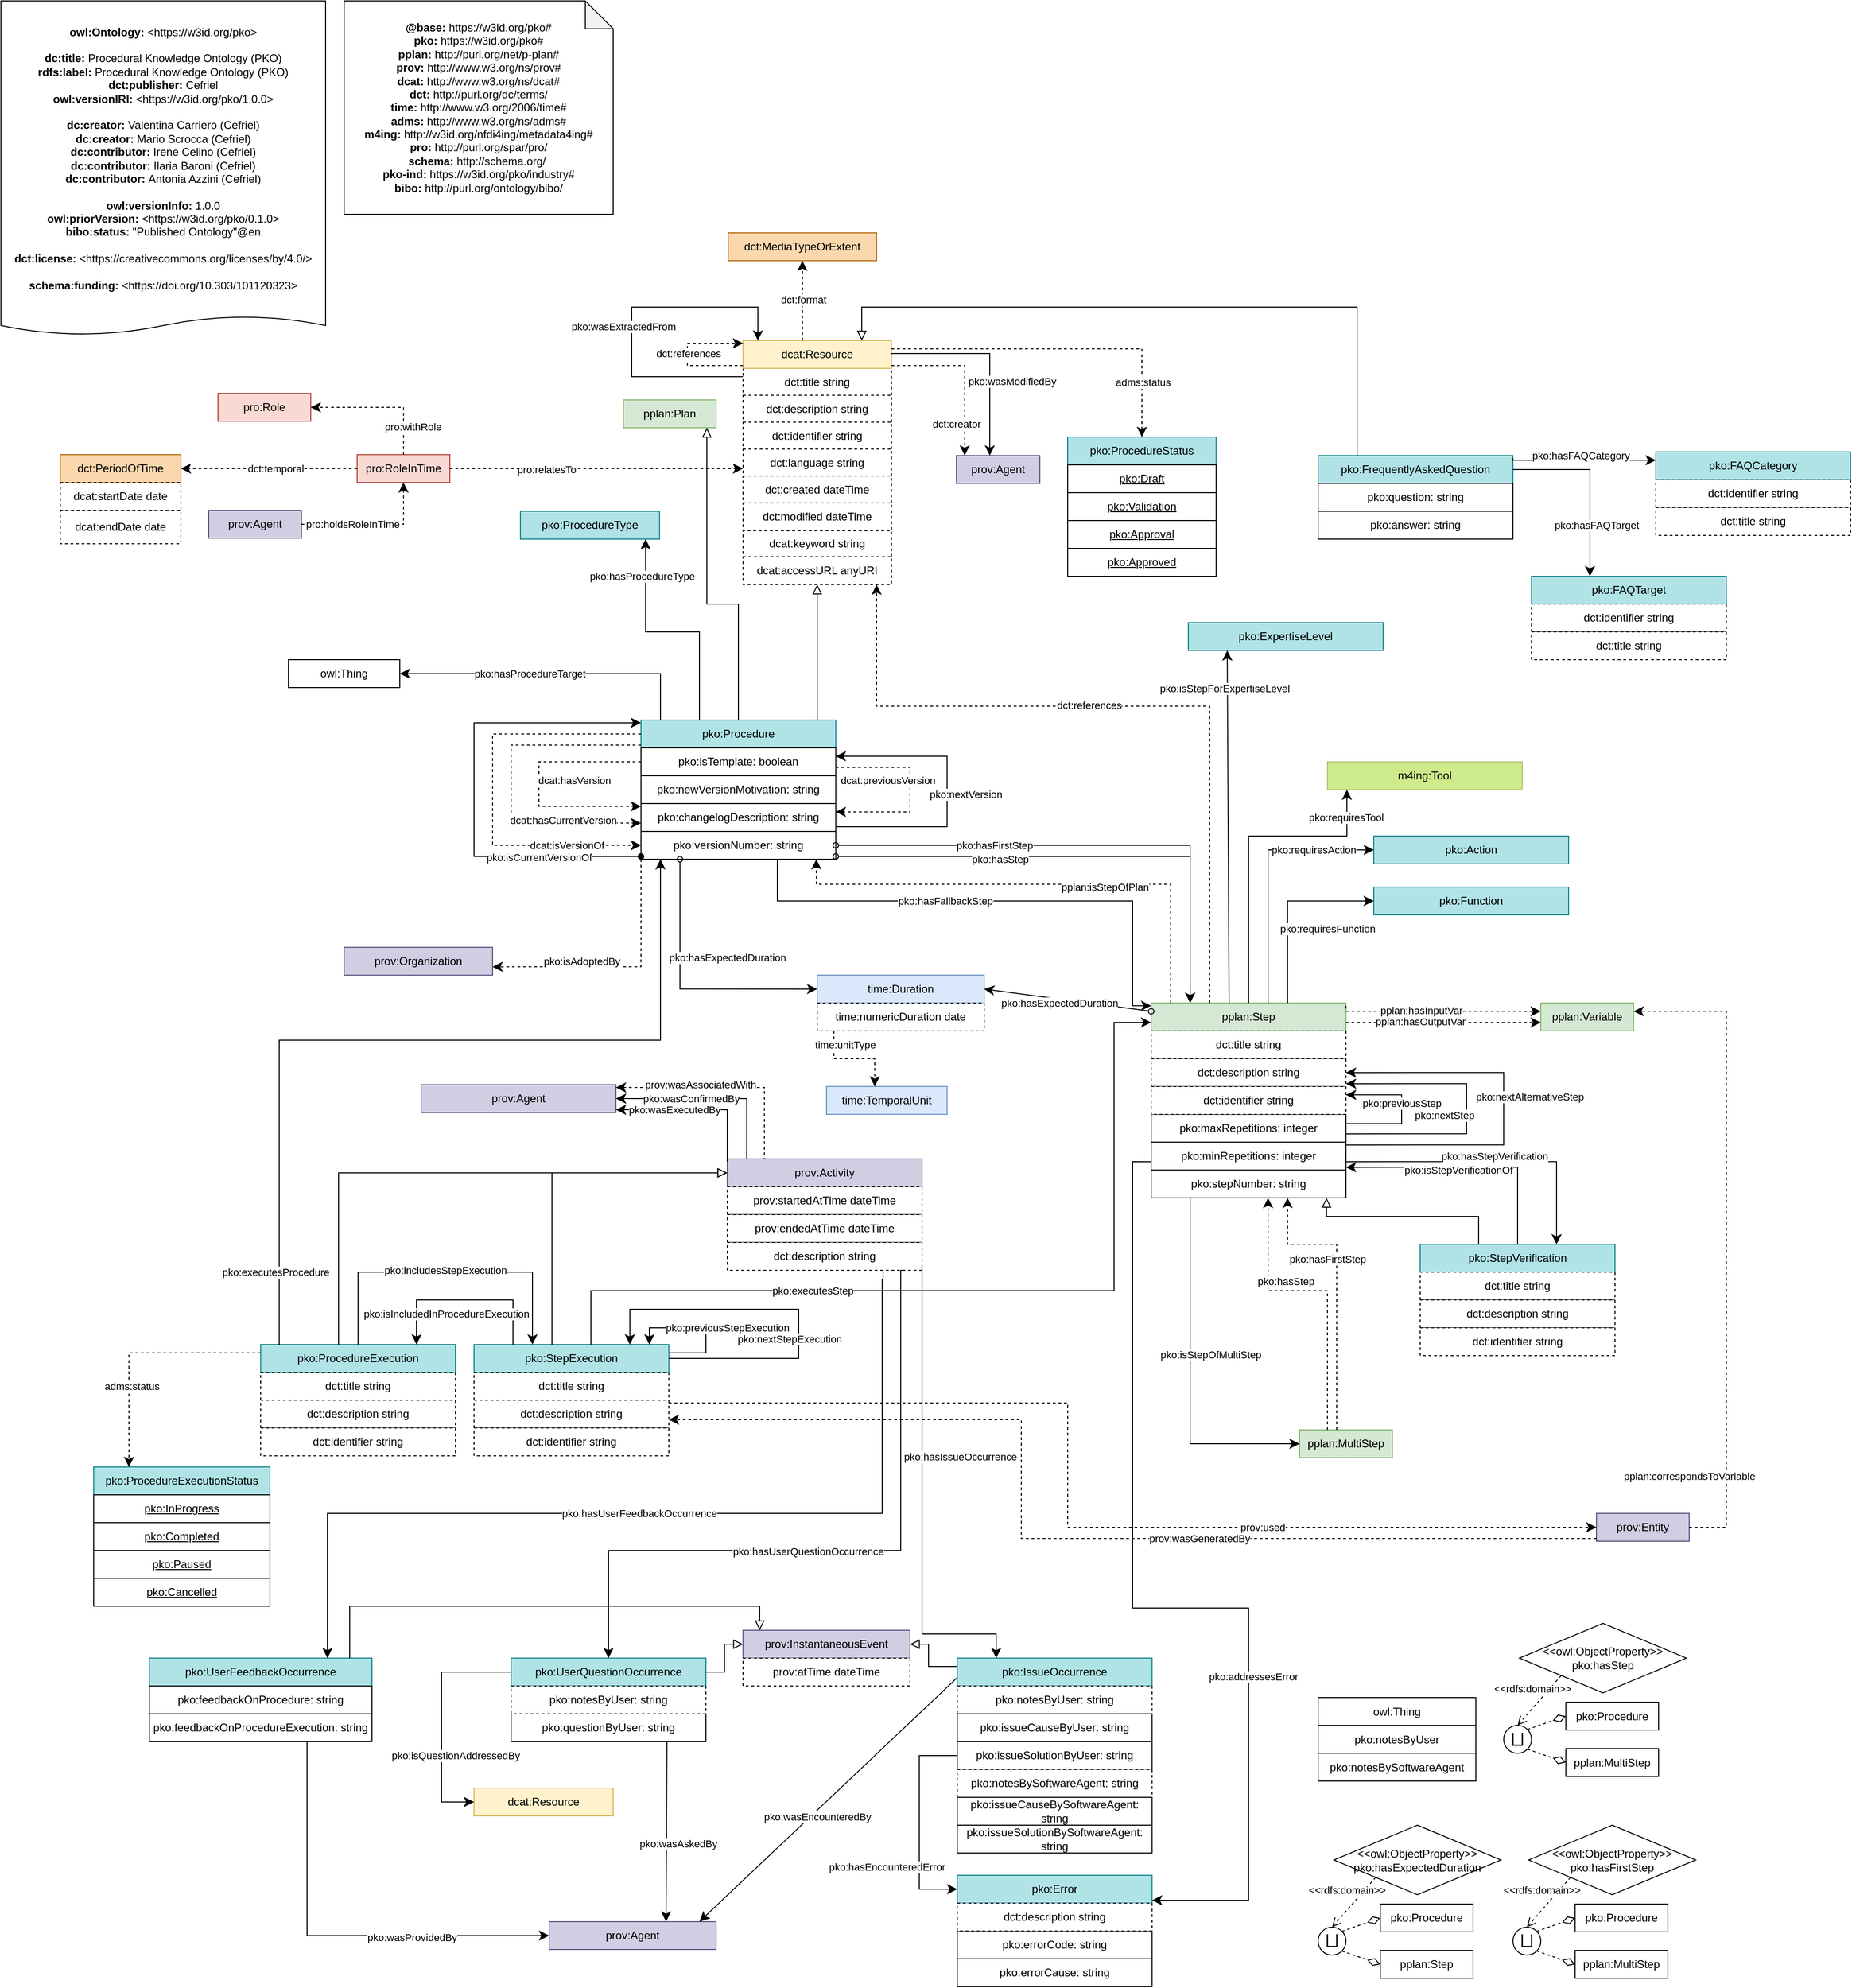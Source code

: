 <mxfile version="23.0.2" type="device" pages="3">
  <diagram name="pko" id="m8YNppsp5nKSXWjHvn1q">
    <mxGraphModel dx="1417" dy="1465" grid="1" gridSize="10" guides="1" tooltips="1" connect="1" arrows="1" fold="1" page="1" pageScale="1" pageWidth="850" pageHeight="1100" math="0" shadow="0">
      <root>
        <mxCell id="0" />
        <mxCell id="1" parent="0" />
        <mxCell id="9d43khAp4z9KavK-o5Pn-1" value="dct:title string" style="rounded=0;whiteSpace=wrap;html=1;snapToPoint=1;points=[[0.1,0],[0.2,0],[0.3,0],[0.4,0],[0.5,0],[0.6,0],[0.7,0],[0.8,0],[0.9,0],[0,0.1],[0,0.3],[0,0.5],[0,0.7],[0,0.9],[0.1,1],[0.2,1],[0.3,1],[0.4,1],[0.5,1],[0.6,1],[0.7,1],[0.8,1],[0.9,1],[1,0.1],[1,0.3],[1,0.5],[1,0.7],[1,0.9]];dashed=1;" parent="1" vertex="1">
          <mxGeometry x="770" y="-134" width="160" height="30" as="geometry" />
        </mxCell>
        <mxCell id="9d43khAp4z9KavK-o5Pn-2" value="" style="endArrow=classic;html=1;exitX=0;exitY=0.9;exitDx=0;exitDy=0;endSize=8;arcSize=0;rounded=0;edgeStyle=orthogonalEdgeStyle;entryX=0;entryY=0.1;entryDx=0;entryDy=0;" parent="1" source="9d43khAp4z9KavK-o5Pn-52" target="9d43khAp4z9KavK-o5Pn-8" edge="1">
          <mxGeometry width="50" height="50" relative="1" as="geometry">
            <mxPoint x="660" y="410" as="sourcePoint" />
            <mxPoint x="410" y="240" as="targetPoint" />
            <Array as="points">
              <mxPoint x="480" y="392" />
              <mxPoint x="480" y="248" />
            </Array>
          </mxGeometry>
        </mxCell>
        <mxCell id="9d43khAp4z9KavK-o5Pn-3" value="&lt;div&gt;pko:isCurrentVersionOf&lt;/div&gt;" style="edgeLabel;html=1;align=center;verticalAlign=middle;resizable=0;points=[];" parent="9d43khAp4z9KavK-o5Pn-2" vertex="1" connectable="0">
          <mxGeometry x="-0.191" y="-1" relative="1" as="geometry">
            <mxPoint x="69" y="25" as="offset" />
          </mxGeometry>
        </mxCell>
        <mxCell id="9d43khAp4z9KavK-o5Pn-4" value="&lt;div&gt;&lt;b&gt;@base:&lt;/b&gt; https://w3id.org/pko#&lt;/div&gt;&lt;div&gt;&lt;b style=&quot;border-color: var(--border-color);&quot;&gt;pko:&lt;/b&gt;&amp;nbsp;https://w3id.org/pko#&lt;br&gt;&lt;/div&gt;&lt;div&gt;&lt;b&gt;pplan:&lt;/b&gt; http://purl.org/net/p-plan#&lt;br&gt;&lt;/div&gt;&lt;div&gt;&lt;b&gt;prov:&lt;/b&gt; http://www.w3.org/ns/prov#&lt;br&gt;&lt;/div&gt;&lt;div&gt;&lt;b&gt;dcat:&lt;/b&gt;&amp;nbsp;http://www.w3.org/ns/dcat#&lt;/div&gt;&lt;div&gt;&lt;b&gt;dct:&amp;nbsp;&lt;/b&gt;http://purl.org/dc/terms/&lt;/div&gt;&lt;div&gt;&lt;b&gt;time:&lt;/b&gt;&amp;nbsp;http://www.w3.org/2006/time#&lt;/div&gt;&lt;div&gt;&lt;b style=&quot;border-color: var(--border-color);&quot;&gt;adms:&lt;/b&gt;&amp;nbsp;http://www.w3.org/ns/adms#&lt;br&gt;&lt;/div&gt;&lt;div&gt;&lt;b style=&quot;border-color: var(--border-color);&quot;&gt;m4ing:&lt;/b&gt;&amp;nbsp;http://w3id.org/nfdi4ing/metadata4ing#&lt;br&gt;&lt;/div&gt;&lt;div&gt;&lt;b style=&quot;border-color: var(--border-color);&quot;&gt;pro:&lt;/b&gt;&amp;nbsp;http://purl.org/spar/pro/&lt;br&gt;&lt;/div&gt;&lt;div&gt;&lt;b&gt;schema:&lt;/b&gt; http://schema.org/&amp;nbsp;&lt;/div&gt;&lt;div&gt;&lt;b&gt;pko-ind:&lt;/b&gt; https://w3id.org/pko/industry#&lt;/div&gt;&lt;div&gt;&lt;b style=&quot;border-color: var(--border-color);&quot;&gt;bibo:&lt;/b&gt;&amp;nbsp;http://purl.org/ontology/bibo/&lt;br&gt;&lt;/div&gt;" style="shape=note;whiteSpace=wrap;html=1;backgroundOutline=1;darkOpacity=0.05;" parent="1" vertex="1">
          <mxGeometry x="340" y="-530" width="290" height="230" as="geometry" />
        </mxCell>
        <mxCell id="9d43khAp4z9KavK-o5Pn-5" value="&lt;div&gt;&lt;b&gt;owl:Ontology: &lt;/b&gt;&amp;lt;https://w3id.org/pko&amp;gt;&lt;/div&gt;&lt;div&gt;&lt;b&gt;&lt;br&gt;&lt;/b&gt;&lt;/div&gt;&lt;div&gt;&lt;b style=&quot;border-color: var(--border-color);&quot;&gt;dc:title:&lt;/b&gt;&amp;nbsp;Procedural Knowledge Ontology (PKO)&lt;br&gt;&lt;/div&gt;&lt;div&gt;&lt;b&gt;rdfs:label: &lt;/b&gt;Procedural Knowledge Ontology (PKO)&lt;/div&gt;&lt;div&gt;&lt;b&gt;dct:publisher:&lt;/b&gt;&amp;nbsp;Cefriel&lt;br&gt;&lt;/div&gt;&lt;div&gt;&lt;b&gt;owl:versionIRI:&lt;/b&gt; &amp;lt;https://w3id.org/pko/1.0.0&amp;gt;&lt;br&gt;&lt;/div&gt;&lt;div&gt;&lt;b&gt;&lt;br&gt;&lt;/b&gt;&lt;/div&gt;&lt;div&gt;&lt;b&gt;d&lt;/b&gt;&lt;b&gt;c:creator:&lt;/b&gt;&amp;nbsp;Valentina Carriero (Cefriel)&lt;/div&gt;&lt;div&gt;&lt;b style=&quot;border-color: var(--border-color);&quot;&gt;dc:creator:&lt;/b&gt;&amp;nbsp;Mario Scrocca&amp;nbsp;(Cefriel)&lt;br&gt;&lt;/div&gt;&lt;div&gt;&lt;b style=&quot;border-color: var(--border-color);&quot;&gt;dc:contributor:&lt;/b&gt;&amp;nbsp;Irene Celino&amp;nbsp;(Cefriel)&lt;br&gt;&lt;/div&gt;&lt;div&gt;&lt;b style=&quot;border-color: var(--border-color);&quot;&gt;dc:contributor:&lt;/b&gt;&amp;nbsp;Ilaria Baroni&amp;nbsp;(Cefriel)&lt;br&gt;&lt;/div&gt;&lt;div&gt;&lt;b style=&quot;border-color: var(--border-color);&quot;&gt;dc:contributor:&lt;/b&gt;&amp;nbsp;Antonia Azzini&amp;nbsp;(Cefriel)&lt;/div&gt;&lt;div&gt;&lt;b&gt;&lt;br&gt;&lt;/b&gt;&lt;/div&gt;&lt;div&gt;&lt;b&gt;owl:versionInfo:&lt;/b&gt;&amp;nbsp;1.0.0&lt;/div&gt;&lt;div&gt;&lt;b style=&quot;border-color: var(--border-color);&quot;&gt;owl:priorVersion:&amp;nbsp;&lt;/b&gt;&amp;lt;https://w3id.org/pko/0.1.0&amp;gt;&lt;br&gt;&lt;/div&gt;&lt;div&gt;&lt;b style=&quot;border-color: var(--border-color);&quot;&gt;bibo:status:&lt;/b&gt;&amp;nbsp;&quot;Published Ontology&quot;@en&lt;br&gt;&lt;/div&gt;&lt;div&gt;&lt;br&gt;&lt;/div&gt;&lt;div&gt;&lt;div style=&quot;border-color: var(--border-color);&quot;&gt;&lt;b style=&quot;border-color: var(--border-color);&quot;&gt;dct:license: &lt;/b&gt;&lt;span style=&quot;border-color: var(--border-color);&quot;&gt;&amp;lt;&lt;/span&gt;https://creativecommons.org/licenses/by/4.0/&amp;gt;&lt;/div&gt;&lt;/div&gt;&lt;div style=&quot;border-color: var(--border-color);&quot;&gt;&lt;br&gt;&lt;/div&gt;&lt;div style=&quot;border-color: var(--border-color);&quot;&gt;&lt;b&gt;schema:funding:&amp;nbsp;&lt;/b&gt;&amp;lt;https://doi.org/10.303/101120323&amp;gt;&lt;br&gt;&lt;/div&gt;&lt;div&gt;&lt;/div&gt;" style="shape=document;whiteSpace=wrap;html=1;boundedLbl=1;labelBackgroundColor=#ffffff;strokeColor=#000000;fontSize=12;fontColor=#000000;size=0.056;" parent="1" vertex="1">
          <mxGeometry x="-30" y="-530" width="350" height="360" as="geometry" />
        </mxCell>
        <mxCell id="9d43khAp4z9KavK-o5Pn-6" value="" style="endArrow=block;html=1;fontColor=#000099;exitX=0.5;exitY=0;exitDx=0;exitDy=0;endFill=0;entryX=0.9;entryY=1;entryDx=0;entryDy=0;endSize=8;arcSize=0;rounded=0;edgeStyle=orthogonalEdgeStyle;" parent="1" source="9d43khAp4z9KavK-o5Pn-8" target="9d43khAp4z9KavK-o5Pn-7" edge="1">
          <mxGeometry width="50" height="50" relative="1" as="geometry">
            <mxPoint x="750.03" y="260" as="sourcePoint" />
            <mxPoint x="690.03" y="130" as="targetPoint" />
            <Array as="points">
              <mxPoint x="765" y="120" />
              <mxPoint x="731" y="120" />
            </Array>
          </mxGeometry>
        </mxCell>
        <mxCell id="9d43khAp4z9KavK-o5Pn-7" value="pplan:Plan" style="rounded=0;whiteSpace=wrap;html=1;snapToPoint=1;points=[[0.1,0],[0.2,0],[0.3,0],[0.4,0],[0.5,0],[0.6,0],[0.7,0],[0.8,0],[0.9,0],[0,0.1],[0,0.3],[0,0.5],[0,0.7],[0,0.9],[0.1,1],[0.2,1],[0.3,1],[0.4,1],[0.5,1],[0.6,1],[0.7,1],[0.8,1],[0.9,1],[1,0.1],[1,0.3],[1,0.5],[1,0.7],[1,0.9]];fillColor=#d5e8d4;strokeColor=#82b366;" parent="1" vertex="1">
          <mxGeometry x="641" y="-100" width="100" height="30" as="geometry" />
        </mxCell>
        <mxCell id="9d43khAp4z9KavK-o5Pn-8" value="pko:Procedure" style="rounded=0;whiteSpace=wrap;html=1;snapToPoint=1;points=[[0.1,0],[0.2,0],[0.3,0],[0.4,0],[0.5,0],[0.6,0],[0.7,0],[0.8,0],[0.9,0],[0,0.1],[0,0.3],[0,0.5],[0,0.7],[0,0.9],[0.1,1],[0.2,1],[0.3,1],[0.4,1],[0.5,1],[0.6,1],[0.7,1],[0.8,1],[0.9,1],[1,0.1],[1,0.3],[1,0.5],[1,0.7],[1,0.9]];fillColor=#b0e3e6;strokeColor=#0e8088;" parent="1" vertex="1">
          <mxGeometry x="660" y="245" width="210" height="30" as="geometry" />
        </mxCell>
        <mxCell id="9d43khAp4z9KavK-o5Pn-9" value="dcat:Resource" style="rounded=0;whiteSpace=wrap;html=1;snapToPoint=1;points=[[0.1,0],[0.2,0],[0.3,0],[0.4,0],[0.5,0],[0.6,0],[0.7,0],[0.8,0],[0.9,0],[0,0.1],[0,0.3],[0,0.5],[0,0.7],[0,0.9],[0.1,1],[0.2,1],[0.3,1],[0.4,1],[0.5,1],[0.6,1],[0.7,1],[0.8,1],[0.9,1],[1,0.1],[1,0.3],[1,0.5],[1,0.7],[1,0.9]];fillColor=#fff2cc;strokeColor=#d6b656;" parent="1" vertex="1">
          <mxGeometry x="770" y="-164" width="160" height="30" as="geometry" />
        </mxCell>
        <mxCell id="9d43khAp4z9KavK-o5Pn-10" value="" style="endArrow=block;html=1;fontColor=#000099;exitX=0.9;exitY=0;exitDx=0;exitDy=0;endFill=0;endSize=8;arcSize=0;rounded=0;edgeStyle=orthogonalEdgeStyle;entryX=0.5;entryY=1;entryDx=0;entryDy=0;" parent="1" source="9d43khAp4z9KavK-o5Pn-8" target="9d43khAp4z9KavK-o5Pn-119" edge="1">
          <mxGeometry width="50" height="50" relative="1" as="geometry">
            <mxPoint x="760" y="255" as="sourcePoint" />
            <mxPoint x="930" y="180" as="targetPoint" />
            <Array as="points">
              <mxPoint x="850" y="245" />
            </Array>
          </mxGeometry>
        </mxCell>
        <mxCell id="9d43khAp4z9KavK-o5Pn-11" value="" style="endArrow=classic;html=1;exitX=0;exitY=0.7;exitDx=0;exitDy=0;entryX=0;entryY=0.1;entryDx=0;entryDy=0;endSize=8;arcSize=0;rounded=0;dashed=1;edgeStyle=orthogonalEdgeStyle;" parent="1" source="9d43khAp4z9KavK-o5Pn-49" target="9d43khAp4z9KavK-o5Pn-51" edge="1">
          <mxGeometry width="50" height="50" relative="1" as="geometry">
            <mxPoint x="425" y="240" as="sourcePoint" />
            <mxPoint x="382" y="270" as="targetPoint" />
            <Array as="points">
              <mxPoint x="660" y="290" />
              <mxPoint x="550" y="290" />
              <mxPoint x="550" y="338" />
            </Array>
          </mxGeometry>
        </mxCell>
        <mxCell id="9d43khAp4z9KavK-o5Pn-12" value="&lt;div&gt;dcat:hasVersion&lt;/div&gt;" style="edgeLabel;html=1;align=center;verticalAlign=middle;resizable=0;points=[];" parent="9d43khAp4z9KavK-o5Pn-11" vertex="1" connectable="0">
          <mxGeometry x="-0.191" y="-1" relative="1" as="geometry">
            <mxPoint x="33" y="21" as="offset" />
          </mxGeometry>
        </mxCell>
        <mxCell id="9d43khAp4z9KavK-o5Pn-13" value="" style="endArrow=classic;html=1;entryX=0;entryY=0.7;entryDx=0;entryDy=0;endSize=8;arcSize=0;rounded=0;dashed=1;edgeStyle=orthogonalEdgeStyle;exitX=0;exitY=0.9;exitDx=0;exitDy=0;" parent="1" source="9d43khAp4z9KavK-o5Pn-8" target="9d43khAp4z9KavK-o5Pn-51" edge="1">
          <mxGeometry width="50" height="50" relative="1" as="geometry">
            <mxPoint x="610" y="250" as="sourcePoint" />
            <mxPoint x="396" y="270" as="targetPoint" />
            <Array as="points">
              <mxPoint x="520" y="272" />
              <mxPoint x="520" y="356" />
            </Array>
          </mxGeometry>
        </mxCell>
        <mxCell id="9d43khAp4z9KavK-o5Pn-14" value="&lt;div&gt;dcat:hasCurrentVersion&lt;/div&gt;" style="edgeLabel;html=1;align=center;verticalAlign=middle;resizable=0;points=[];" parent="9d43khAp4z9KavK-o5Pn-13" vertex="1" connectable="0">
          <mxGeometry x="-0.191" y="-1" relative="1" as="geometry">
            <mxPoint x="57" y="74" as="offset" />
          </mxGeometry>
        </mxCell>
        <mxCell id="9d43khAp4z9KavK-o5Pn-18" value="" style="endArrow=classic;html=1;exitX=1;exitY=0.7;exitDx=0;exitDy=0;endSize=8;arcSize=0;rounded=0;dashed=1;edgeStyle=orthogonalEdgeStyle;entryX=1;entryY=0.3;entryDx=0;entryDy=0;" parent="1" source="9d43khAp4z9KavK-o5Pn-49" target="9d43khAp4z9KavK-o5Pn-51" edge="1">
          <mxGeometry width="50" height="50" relative="1" as="geometry">
            <mxPoint x="1134" y="355" as="sourcePoint" />
            <mxPoint x="1134" y="385" as="targetPoint" />
            <Array as="points">
              <mxPoint x="950" y="296" />
              <mxPoint x="950" y="344" />
            </Array>
          </mxGeometry>
        </mxCell>
        <mxCell id="9d43khAp4z9KavK-o5Pn-19" value="&lt;div&gt;dcat:previousVersion&lt;/div&gt;" style="edgeLabel;html=1;align=center;verticalAlign=middle;resizable=0;points=[];" parent="9d43khAp4z9KavK-o5Pn-18" vertex="1" connectable="0">
          <mxGeometry x="-0.191" y="-1" relative="1" as="geometry">
            <mxPoint x="-23" y="10" as="offset" />
          </mxGeometry>
        </mxCell>
        <mxCell id="9d43khAp4z9KavK-o5Pn-20" value="" style="endArrow=classic;html=1;exitX=1;exitY=0.833;exitDx=0;exitDy=0;endSize=8;arcSize=0;rounded=0;edgeStyle=orthogonalEdgeStyle;entryX=1;entryY=0.3;entryDx=0;entryDy=0;exitPerimeter=0;" parent="1" source="9d43khAp4z9KavK-o5Pn-51" target="9d43khAp4z9KavK-o5Pn-49" edge="1">
          <mxGeometry width="50" height="50" relative="1" as="geometry">
            <mxPoint x="1120" y="385" as="sourcePoint" />
            <mxPoint x="1120" y="355" as="targetPoint" />
            <Array as="points">
              <mxPoint x="990" y="360" />
              <mxPoint x="990" y="284" />
            </Array>
          </mxGeometry>
        </mxCell>
        <mxCell id="9d43khAp4z9KavK-o5Pn-21" value="&lt;div&gt;pko:nextVersion&lt;/div&gt;" style="edgeLabel;html=1;align=center;verticalAlign=middle;resizable=0;points=[];" parent="9d43khAp4z9KavK-o5Pn-20" vertex="1" connectable="0">
          <mxGeometry x="-0.191" y="-1" relative="1" as="geometry">
            <mxPoint x="19" y="-27" as="offset" />
          </mxGeometry>
        </mxCell>
        <mxCell id="9d43khAp4z9KavK-o5Pn-22" value="pplan:Step" style="rounded=0;whiteSpace=wrap;html=1;snapToPoint=1;points=[[0.1,0],[0.2,0],[0.3,0],[0.4,0],[0.5,0],[0.6,0],[0.7,0],[0.8,0],[0.9,0],[0,0.1],[0,0.3],[0,0.5],[0,0.7],[0,0.9],[0.1,1],[0.2,1],[0.3,1],[0.4,1],[0.5,1],[0.6,1],[0.7,1],[0.8,1],[0.9,1],[1,0.1],[1,0.3],[1,0.5],[1,0.7],[1,0.9]];fillColor=#d5e8d4;strokeColor=#82b366;" parent="1" vertex="1">
          <mxGeometry x="1210" y="549.94" width="210" height="30" as="geometry" />
        </mxCell>
        <mxCell id="9d43khAp4z9KavK-o5Pn-25" value="pplan:MultiStep" style="rounded=0;whiteSpace=wrap;html=1;snapToPoint=1;points=[[0.1,0],[0.2,0],[0.3,0],[0.4,0],[0.5,0],[0.6,0],[0.7,0],[0.8,0],[0.9,0],[0,0.1],[0,0.3],[0,0.5],[0,0.7],[0,0.9],[0.1,1],[0.2,1],[0.3,1],[0.4,1],[0.5,1],[0.6,1],[0.7,1],[0.8,1],[0.9,1],[1,0.1],[1,0.3],[1,0.5],[1,0.7],[1,0.9]];fillColor=#d5e8d4;strokeColor=#82b366;" parent="1" vertex="1">
          <mxGeometry x="1370" y="1010" width="100" height="30" as="geometry" />
        </mxCell>
        <mxCell id="9d43khAp4z9KavK-o5Pn-26" value="" style="endArrow=classic;html=1;exitX=0.3;exitY=0;exitDx=0;exitDy=0;endSize=8;arcSize=0;rounded=0;dashed=1;entryX=0.6;entryY=1;entryDx=0;entryDy=0;edgeStyle=orthogonalEdgeStyle;" parent="1" source="9d43khAp4z9KavK-o5Pn-25" target="L0IWrYRe1VUCox_zoRnf-1" edge="1">
          <mxGeometry width="50" height="50" relative="1" as="geometry">
            <mxPoint x="1148" y="444.94" as="sourcePoint" />
            <mxPoint x="1336" y="759.94" as="targetPoint" />
            <Array as="points">
              <mxPoint x="1400" y="860" />
              <mxPoint x="1336" y="860" />
            </Array>
          </mxGeometry>
        </mxCell>
        <mxCell id="9d43khAp4z9KavK-o5Pn-27" value="&lt;div&gt;pko:hasStep&lt;/div&gt;" style="edgeLabel;html=1;align=center;verticalAlign=middle;resizable=0;points=[];" parent="9d43khAp4z9KavK-o5Pn-26" vertex="1" connectable="0">
          <mxGeometry x="-0.191" y="-1" relative="1" as="geometry">
            <mxPoint x="-46" y="-33" as="offset" />
          </mxGeometry>
        </mxCell>
        <mxCell id="9d43khAp4z9KavK-o5Pn-30" value="" style="endArrow=classic;html=1;exitX=0.4;exitY=0;exitDx=0;exitDy=0;endSize=8;arcSize=0;rounded=0;dashed=1;entryX=0.7;entryY=1;entryDx=0;entryDy=0;edgeStyle=orthogonalEdgeStyle;" parent="1" source="9d43khAp4z9KavK-o5Pn-25" target="L0IWrYRe1VUCox_zoRnf-1" edge="1">
          <mxGeometry width="50" height="50" relative="1" as="geometry">
            <mxPoint x="1328" y="664.94" as="sourcePoint" />
            <mxPoint x="1357" y="759.94" as="targetPoint" />
            <Array as="points">
              <mxPoint x="1410" y="810" />
              <mxPoint x="1357" y="810" />
            </Array>
          </mxGeometry>
        </mxCell>
        <mxCell id="9d43khAp4z9KavK-o5Pn-31" value="&lt;div&gt;pko:hasFirstStep&lt;/div&gt;" style="edgeLabel;html=1;align=center;verticalAlign=middle;resizable=0;points=[];" parent="9d43khAp4z9KavK-o5Pn-30" vertex="1" connectable="0">
          <mxGeometry x="-0.191" y="-1" relative="1" as="geometry">
            <mxPoint x="-11" y="-62" as="offset" />
          </mxGeometry>
        </mxCell>
        <mxCell id="9d43khAp4z9KavK-o5Pn-32" value="" style="endArrow=classic;html=1;exitX=1;exitY=0.1;exitDx=0;exitDy=0;endSize=8;arcSize=0;rounded=0;edgeStyle=orthogonalEdgeStyle;entryX=1;entryY=0.5;entryDx=0;entryDy=0;" parent="1" source="9d43khAp4z9KavK-o5Pn-54" target="9d43khAp4z9KavK-o5Pn-56" edge="1">
          <mxGeometry width="50" height="50" relative="1" as="geometry">
            <mxPoint x="1298.03" y="584.91" as="sourcePoint" />
            <mxPoint x="1298" y="549.94" as="targetPoint" />
            <Array as="points">
              <mxPoint x="1590" y="703" />
              <mxPoint x="1590" y="625" />
            </Array>
          </mxGeometry>
        </mxCell>
        <mxCell id="9d43khAp4z9KavK-o5Pn-33" value="&lt;div&gt;pko:nextAlternativeStep&lt;/div&gt;" style="edgeLabel;html=1;align=center;verticalAlign=middle;resizable=0;points=[];" parent="9d43khAp4z9KavK-o5Pn-32" vertex="1" connectable="0">
          <mxGeometry x="-0.191" y="-1" relative="1" as="geometry">
            <mxPoint x="29" y="-53" as="offset" />
          </mxGeometry>
        </mxCell>
        <mxCell id="9d43khAp4z9KavK-o5Pn-34" value="" style="endArrow=classic;html=1;exitX=1;exitY=0.7;exitDx=0;exitDy=0;endSize=8;arcSize=0;rounded=0;edgeStyle=orthogonalEdgeStyle;entryX=1;entryY=0.9;entryDx=0;entryDy=0;" parent="1" source="9d43khAp4z9KavK-o5Pn-53" target="9d43khAp4z9KavK-o5Pn-56" edge="1">
          <mxGeometry width="50" height="50" relative="1" as="geometry">
            <mxPoint x="1308" y="589.94" as="sourcePoint" />
            <mxPoint x="1298" y="549.94" as="targetPoint" />
            <Array as="points">
              <mxPoint x="1550" y="691" />
              <mxPoint x="1550" y="637" />
            </Array>
          </mxGeometry>
        </mxCell>
        <mxCell id="9d43khAp4z9KavK-o5Pn-35" value="&lt;div&gt;pko:nextStep&lt;/div&gt;" style="edgeLabel;html=1;align=center;verticalAlign=middle;resizable=0;points=[];" parent="9d43khAp4z9KavK-o5Pn-34" vertex="1" connectable="0">
          <mxGeometry x="-0.191" y="-1" relative="1" as="geometry">
            <mxPoint x="-21" y="-21" as="offset" />
          </mxGeometry>
        </mxCell>
        <mxCell id="9d43khAp4z9KavK-o5Pn-36" value="" style="endArrow=classic;html=1;exitX=1;exitY=0.3;exitDx=0;exitDy=0;endSize=8;arcSize=0;rounded=0;edgeStyle=orthogonalEdgeStyle;entryX=1;entryY=0.3;entryDx=0;entryDy=0;" parent="1" source="9d43khAp4z9KavK-o5Pn-53" target="9d43khAp4z9KavK-o5Pn-57" edge="1">
          <mxGeometry width="50" height="50" relative="1" as="geometry">
            <mxPoint x="1368" y="504.94" as="sourcePoint" />
            <mxPoint x="1338" y="620" as="targetPoint" />
            <Array as="points">
              <mxPoint x="1420" y="680" />
              <mxPoint x="1480" y="680" />
              <mxPoint x="1480" y="649" />
            </Array>
          </mxGeometry>
        </mxCell>
        <mxCell id="9d43khAp4z9KavK-o5Pn-37" value="&lt;div&gt;pko:previousStep&lt;/div&gt;" style="edgeLabel;html=1;align=center;verticalAlign=middle;resizable=0;points=[];" parent="9d43khAp4z9KavK-o5Pn-36" vertex="1" connectable="0">
          <mxGeometry x="-0.191" y="-1" relative="1" as="geometry">
            <mxPoint x="-1" y="-22" as="offset" />
          </mxGeometry>
        </mxCell>
        <mxCell id="9d43khAp4z9KavK-o5Pn-38" value="" style="endArrow=classic;html=1;exitX=0.1;exitY=0;exitDx=0;exitDy=0;endSize=8;arcSize=0;rounded=0;dashed=1;edgeStyle=orthogonalEdgeStyle;entryX=0.9;entryY=1;entryDx=0;entryDy=0;" parent="1" source="9d43khAp4z9KavK-o5Pn-22" target="9d43khAp4z9KavK-o5Pn-52" edge="1">
          <mxGeometry width="50" height="50" relative="1" as="geometry">
            <mxPoint x="1288" y="540" as="sourcePoint" />
            <mxPoint x="870" y="422" as="targetPoint" />
            <Array as="points">
              <mxPoint x="1231" y="422" />
              <mxPoint x="849" y="422" />
            </Array>
          </mxGeometry>
        </mxCell>
        <mxCell id="9d43khAp4z9KavK-o5Pn-39" value="&lt;div&gt;pplan:isStepOfPlan&lt;/div&gt;" style="edgeLabel;html=1;align=center;verticalAlign=middle;resizable=0;points=[];" parent="9d43khAp4z9KavK-o5Pn-38" vertex="1" connectable="0">
          <mxGeometry x="-0.191" y="-1" relative="1" as="geometry">
            <mxPoint x="18" y="4" as="offset" />
          </mxGeometry>
        </mxCell>
        <mxCell id="9d43khAp4z9KavK-o5Pn-40" value="pplan:Variable" style="rounded=0;whiteSpace=wrap;html=1;snapToPoint=1;points=[[0.1,0],[0.2,0],[0.3,0],[0.4,0],[0.5,0],[0.6,0],[0.7,0],[0.8,0],[0.9,0],[0,0.1],[0,0.3],[0,0.5],[0,0.7],[0,0.9],[0.1,1],[0.2,1],[0.3,1],[0.4,1],[0.5,1],[0.6,1],[0.7,1],[0.8,1],[0.9,1],[1,0.1],[1,0.3],[1,0.5],[1,0.7],[1,0.9]];fillColor=#d5e8d4;strokeColor=#82b366;" parent="1" vertex="1">
          <mxGeometry x="1630" y="549.94" width="100" height="30" as="geometry" />
        </mxCell>
        <mxCell id="9d43khAp4z9KavK-o5Pn-41" value="" style="endArrow=classic;html=1;exitX=1;exitY=0.7;exitDx=0;exitDy=0;endSize=8;arcSize=0;rounded=0;dashed=1;edgeStyle=orthogonalEdgeStyle;entryX=0;entryY=0.7;entryDx=0;entryDy=0;" parent="1" source="9d43khAp4z9KavK-o5Pn-22" target="9d43khAp4z9KavK-o5Pn-40" edge="1">
          <mxGeometry width="50" height="50" relative="1" as="geometry">
            <mxPoint x="1688" y="499.97" as="sourcePoint" />
            <mxPoint x="1688" y="469.97" as="targetPoint" />
          </mxGeometry>
        </mxCell>
        <mxCell id="9d43khAp4z9KavK-o5Pn-42" value="&lt;div&gt;pplan:hasOutputVar&lt;/div&gt;" style="edgeLabel;html=1;align=center;verticalAlign=middle;resizable=0;points=[];" parent="9d43khAp4z9KavK-o5Pn-41" vertex="1" connectable="0">
          <mxGeometry x="-0.191" y="-1" relative="1" as="geometry">
            <mxPoint x="-5" y="-2" as="offset" />
          </mxGeometry>
        </mxCell>
        <mxCell id="9d43khAp4z9KavK-o5Pn-43" value="" style="endArrow=classic;html=1;exitX=1;exitY=0.1;exitDx=0;exitDy=0;endSize=8;arcSize=0;rounded=0;dashed=1;edgeStyle=orthogonalEdgeStyle;entryX=0;entryY=0.3;entryDx=0;entryDy=0;" parent="1" source="9d43khAp4z9KavK-o5Pn-22" target="9d43khAp4z9KavK-o5Pn-40" edge="1">
          <mxGeometry width="50" height="50" relative="1" as="geometry">
            <mxPoint x="1258" y="535" as="sourcePoint" />
            <mxPoint x="1458" y="420" as="targetPoint" />
            <Array as="points">
              <mxPoint x="1420" y="559" />
            </Array>
          </mxGeometry>
        </mxCell>
        <mxCell id="9d43khAp4z9KavK-o5Pn-44" value="&lt;div&gt;pplan:hasInputVar&lt;/div&gt;" style="edgeLabel;html=1;align=center;verticalAlign=middle;resizable=0;points=[];" parent="9d43khAp4z9KavK-o5Pn-43" vertex="1" connectable="0">
          <mxGeometry x="-0.191" y="-1" relative="1" as="geometry">
            <mxPoint x="-1" y="-2" as="offset" />
          </mxGeometry>
        </mxCell>
        <mxCell id="9d43khAp4z9KavK-o5Pn-45" value="dct:description string" style="rounded=0;whiteSpace=wrap;html=1;snapToPoint=1;points=[[0.1,0],[0.2,0],[0.3,0],[0.4,0],[0.5,0],[0.6,0],[0.7,0],[0.8,0],[0.9,0],[0,0.1],[0,0.3],[0,0.5],[0,0.7],[0,0.9],[0.1,1],[0.2,1],[0.3,1],[0.4,1],[0.5,1],[0.6,1],[0.7,1],[0.8,1],[0.9,1],[1,0.1],[1,0.3],[1,0.5],[1,0.7],[1,0.9]];dashed=1;" parent="1" vertex="1">
          <mxGeometry x="770" y="-105" width="160" height="30" as="geometry" />
        </mxCell>
        <mxCell id="9d43khAp4z9KavK-o5Pn-46" value="dct:identifier string" style="rounded=0;whiteSpace=wrap;html=1;snapToPoint=1;points=[[0.1,0],[0.2,0],[0.3,0],[0.4,0],[0.5,0],[0.6,0],[0.7,0],[0.8,0],[0.9,0],[0,0.1],[0,0.3],[0,0.5],[0,0.7],[0,0.9],[0.1,1],[0.2,1],[0.3,1],[0.4,1],[0.5,1],[0.6,1],[0.7,1],[0.8,1],[0.9,1],[1,0.1],[1,0.3],[1,0.5],[1,0.7],[1,0.9]];dashed=1;" parent="1" vertex="1">
          <mxGeometry x="770" y="-76" width="160" height="30" as="geometry" />
        </mxCell>
        <mxCell id="9d43khAp4z9KavK-o5Pn-47" value="dct:language string" style="rounded=0;whiteSpace=wrap;html=1;snapToPoint=1;points=[[0.1,0],[0.2,0],[0.3,0],[0.4,0],[0.5,0],[0.6,0],[0.7,0],[0.8,0],[0.9,0],[0,0.1],[0,0.3],[0,0.5],[0,0.7],[0,0.9],[0.1,1],[0.2,1],[0.3,1],[0.4,1],[0.5,1],[0.6,1],[0.7,1],[0.8,1],[0.9,1],[1,0.1],[1,0.3],[1,0.5],[1,0.7],[1,0.9]];dashed=1;" parent="1" vertex="1">
          <mxGeometry x="770" y="-47" width="160" height="30" as="geometry" />
        </mxCell>
        <mxCell id="9d43khAp4z9KavK-o5Pn-48" value="dct:created dateTime" style="rounded=0;whiteSpace=wrap;html=1;snapToPoint=1;points=[[0.1,0],[0.2,0],[0.3,0],[0.4,0],[0.5,0],[0.6,0],[0.7,0],[0.8,0],[0.9,0],[0,0.1],[0,0.3],[0,0.5],[0,0.7],[0,0.9],[0.1,1],[0.2,1],[0.3,1],[0.4,1],[0.5,1],[0.6,1],[0.7,1],[0.8,1],[0.9,1],[1,0.1],[1,0.3],[1,0.5],[1,0.7],[1,0.9]];dashed=1;" parent="1" vertex="1">
          <mxGeometry x="769.95" y="-18" width="160" height="30" as="geometry" />
        </mxCell>
        <mxCell id="9d43khAp4z9KavK-o5Pn-49" value="pko:isTemplate: boolean" style="rounded=0;whiteSpace=wrap;html=1;snapToPoint=1;points=[[0.1,0],[0.2,0],[0.3,0],[0.4,0],[0.5,0],[0.6,0],[0.7,0],[0.8,0],[0.9,0],[0,0.1],[0,0.3],[0,0.5],[0,0.7],[0,0.9],[0.1,1],[0.2,1],[0.3,1],[0.4,1],[0.5,1],[0.6,1],[0.7,1],[0.8,1],[0.9,1],[1,0.1],[1,0.3],[1,0.5],[1,0.7],[1,0.9]];" parent="1" vertex="1">
          <mxGeometry x="660" y="275" width="210" height="30" as="geometry" />
        </mxCell>
        <mxCell id="9d43khAp4z9KavK-o5Pn-50" value="pko:newVersionMotivation: string" style="rounded=0;whiteSpace=wrap;html=1;snapToPoint=1;points=[[0.1,0],[0.2,0],[0.3,0],[0.4,0],[0.5,0],[0.6,0],[0.7,0],[0.8,0],[0.9,0],[0,0.1],[0,0.3],[0,0.5],[0,0.7],[0,0.9],[0.1,1],[0.2,1],[0.3,1],[0.4,1],[0.5,1],[0.6,1],[0.7,1],[0.8,1],[0.9,1],[1,0.1],[1,0.3],[1,0.5],[1,0.7],[1,0.9]];" parent="1" vertex="1">
          <mxGeometry x="660" y="305" width="210" height="30" as="geometry" />
        </mxCell>
        <mxCell id="9d43khAp4z9KavK-o5Pn-51" value="pko:changelogDescription: string" style="rounded=0;whiteSpace=wrap;html=1;snapToPoint=1;points=[[0.1,0],[0.2,0],[0.3,0],[0.4,0],[0.5,0],[0.6,0],[0.7,0],[0.8,0],[0.9,0],[0,0.1],[0,0.3],[0,0.5],[0,0.7],[0,0.9],[0.1,1],[0.2,1],[0.3,1],[0.4,1],[0.5,1],[0.6,1],[0.7,1],[0.8,1],[0.9,1],[1,0.1],[1,0.3],[1,0.5],[1,0.7],[1,0.9]];" parent="1" vertex="1">
          <mxGeometry x="660" y="335" width="210" height="30" as="geometry" />
        </mxCell>
        <mxCell id="9d43khAp4z9KavK-o5Pn-52" value="pko:versionNumber: string" style="rounded=0;whiteSpace=wrap;html=1;snapToPoint=1;points=[[0.1,0],[0.2,0],[0.3,0],[0.4,0],[0.5,0],[0.6,0],[0.7,0],[0.8,0],[0.9,0],[0,0.1],[0,0.3],[0,0.5],[0,0.7],[0,0.9],[0.1,1],[0.2,1],[0.3,1],[0.4,1],[0.5,1],[0.6,1],[0.7,1],[0.8,1],[0.9,1],[1,0.1],[1,0.3],[1,0.5],[1,0.7],[1,0.9]];fontColor=#000000;" parent="1" vertex="1">
          <mxGeometry x="660" y="365" width="210" height="30" as="geometry" />
        </mxCell>
        <mxCell id="9d43khAp4z9KavK-o5Pn-53" value="pko:maxRepetitions: integer" style="rounded=0;whiteSpace=wrap;html=1;snapToPoint=1;points=[[0.1,0],[0.2,0],[0.3,0],[0.4,0],[0.5,0],[0.6,0],[0.7,0],[0.8,0],[0.9,0],[0,0.1],[0,0.3],[0,0.5],[0,0.7],[0,0.9],[0.1,1],[0.2,1],[0.3,1],[0.4,1],[0.5,1],[0.6,1],[0.7,1],[0.8,1],[0.9,1],[1,0.1],[1,0.3],[1,0.5],[1,0.7],[1,0.9]];" parent="1" vertex="1">
          <mxGeometry x="1210" y="669.94" width="210" height="30" as="geometry" />
        </mxCell>
        <mxCell id="9d43khAp4z9KavK-o5Pn-54" value="pko:minRepetitions: integer" style="rounded=0;whiteSpace=wrap;html=1;snapToPoint=1;points=[[0.1,0],[0.2,0],[0.3,0],[0.4,0],[0.5,0],[0.6,0],[0.7,0],[0.8,0],[0.9,0],[0,0.1],[0,0.3],[0,0.5],[0,0.7],[0,0.9],[0.1,1],[0.2,1],[0.3,1],[0.4,1],[0.5,1],[0.6,1],[0.7,1],[0.8,1],[0.9,1],[1,0.1],[1,0.3],[1,0.5],[1,0.7],[1,0.9]];" parent="1" vertex="1">
          <mxGeometry x="1210" y="699.94" width="210" height="30" as="geometry" />
        </mxCell>
        <mxCell id="9d43khAp4z9KavK-o5Pn-55" value="dct:title string" style="rounded=0;whiteSpace=wrap;html=1;snapToPoint=1;points=[[0.1,0],[0.2,0],[0.3,0],[0.4,0],[0.5,0],[0.6,0],[0.7,0],[0.8,0],[0.9,0],[0,0.1],[0,0.3],[0,0.5],[0,0.7],[0,0.9],[0.1,1],[0.2,1],[0.3,1],[0.4,1],[0.5,1],[0.6,1],[0.7,1],[0.8,1],[0.9,1],[1,0.1],[1,0.3],[1,0.5],[1,0.7],[1,0.9]];dashed=1;" parent="1" vertex="1">
          <mxGeometry x="1210" y="580" width="210" height="30" as="geometry" />
        </mxCell>
        <mxCell id="9d43khAp4z9KavK-o5Pn-56" value="dct:description string" style="rounded=0;whiteSpace=wrap;html=1;snapToPoint=1;points=[[0.1,0],[0.2,0],[0.3,0],[0.4,0],[0.5,0],[0.6,0],[0.7,0],[0.8,0],[0.9,0],[0,0.1],[0,0.3],[0,0.5],[0,0.7],[0,0.9],[0.1,1],[0.2,1],[0.3,1],[0.4,1],[0.5,1],[0.6,1],[0.7,1],[0.8,1],[0.9,1],[1,0.1],[1,0.3],[1,0.5],[1,0.7],[1,0.9]];dashed=1;" parent="1" vertex="1">
          <mxGeometry x="1210" y="609.94" width="210" height="30" as="geometry" />
        </mxCell>
        <mxCell id="9d43khAp4z9KavK-o5Pn-57" value="dct:identifier string" style="rounded=0;whiteSpace=wrap;html=1;snapToPoint=1;points=[[0.1,0],[0.2,0],[0.3,0],[0.4,0],[0.5,0],[0.6,0],[0.7,0],[0.8,0],[0.9,0],[0,0.1],[0,0.3],[0,0.5],[0,0.7],[0,0.9],[0.1,1],[0.2,1],[0.3,1],[0.4,1],[0.5,1],[0.6,1],[0.7,1],[0.8,1],[0.9,1],[1,0.1],[1,0.3],[1,0.5],[1,0.7],[1,0.9]];dashed=1;" parent="1" vertex="1">
          <mxGeometry x="1210" y="639.94" width="210" height="30" as="geometry" />
        </mxCell>
        <mxCell id="9d43khAp4z9KavK-o5Pn-58" value="pko:StepVerification" style="rounded=0;whiteSpace=wrap;html=1;snapToPoint=1;points=[[0.1,0],[0.2,0],[0.3,0],[0.4,0],[0.5,0],[0.6,0],[0.7,0],[0.8,0],[0.9,0],[0,0.1],[0,0.3],[0,0.5],[0,0.7],[0,0.9],[0.1,1],[0.2,1],[0.3,1],[0.4,1],[0.5,1],[0.6,1],[0.7,1],[0.8,1],[0.9,1],[1,0.1],[1,0.3],[1,0.5],[1,0.7],[1,0.9]];fillColor=#b0e3e6;strokeColor=#0e8088;" parent="1" vertex="1">
          <mxGeometry x="1500" y="810" width="210" height="30" as="geometry" />
        </mxCell>
        <mxCell id="9d43khAp4z9KavK-o5Pn-59" value="dct:title string" style="rounded=0;whiteSpace=wrap;html=1;snapToPoint=1;points=[[0.1,0],[0.2,0],[0.3,0],[0.4,0],[0.5,0],[0.6,0],[0.7,0],[0.8,0],[0.9,0],[0,0.1],[0,0.3],[0,0.5],[0,0.7],[0,0.9],[0.1,1],[0.2,1],[0.3,1],[0.4,1],[0.5,1],[0.6,1],[0.7,1],[0.8,1],[0.9,1],[1,0.1],[1,0.3],[1,0.5],[1,0.7],[1,0.9]];dashed=1;" parent="1" vertex="1">
          <mxGeometry x="1500" y="840" width="210" height="30" as="geometry" />
        </mxCell>
        <mxCell id="9d43khAp4z9KavK-o5Pn-60" value="dct:description string" style="rounded=0;whiteSpace=wrap;html=1;snapToPoint=1;points=[[0.1,0],[0.2,0],[0.3,0],[0.4,0],[0.5,0],[0.6,0],[0.7,0],[0.8,0],[0.9,0],[0,0.1],[0,0.3],[0,0.5],[0,0.7],[0,0.9],[0.1,1],[0.2,1],[0.3,1],[0.4,1],[0.5,1],[0.6,1],[0.7,1],[0.8,1],[0.9,1],[1,0.1],[1,0.3],[1,0.5],[1,0.7],[1,0.9]];dashed=1;" parent="1" vertex="1">
          <mxGeometry x="1500" y="870" width="210" height="30" as="geometry" />
        </mxCell>
        <mxCell id="9d43khAp4z9KavK-o5Pn-61" value="dct:identifier string" style="rounded=0;whiteSpace=wrap;html=1;snapToPoint=1;points=[[0.1,0],[0.2,0],[0.3,0],[0.4,0],[0.5,0],[0.6,0],[0.7,0],[0.8,0],[0.9,0],[0,0.1],[0,0.3],[0,0.5],[0,0.7],[0,0.9],[0.1,1],[0.2,1],[0.3,1],[0.4,1],[0.5,1],[0.6,1],[0.7,1],[0.8,1],[0.9,1],[1,0.1],[1,0.3],[1,0.5],[1,0.7],[1,0.9]];dashed=1;" parent="1" vertex="1">
          <mxGeometry x="1500" y="900" width="210" height="30" as="geometry" />
        </mxCell>
        <mxCell id="9d43khAp4z9KavK-o5Pn-62" value="" style="endArrow=block;html=1;fontColor=#000099;endFill=0;entryX=0.9;entryY=1;entryDx=0;entryDy=0;endSize=8;arcSize=0;rounded=0;edgeStyle=orthogonalEdgeStyle;exitX=0.3;exitY=0;exitDx=0;exitDy=0;" parent="1" source="9d43khAp4z9KavK-o5Pn-58" target="L0IWrYRe1VUCox_zoRnf-1" edge="1">
          <mxGeometry width="50" height="50" relative="1" as="geometry">
            <mxPoint x="1557.75" y="810.0" as="sourcePoint" />
            <mxPoint x="1399.0" y="759.94" as="targetPoint" />
            <Array as="points">
              <mxPoint x="1563" y="780" />
              <mxPoint x="1399" y="780" />
            </Array>
          </mxGeometry>
        </mxCell>
        <mxCell id="9d43khAp4z9KavK-o5Pn-63" value="" style="endArrow=classic;html=1;exitX=1;exitY=0.7;exitDx=0;exitDy=0;endSize=8;arcSize=0;rounded=0;edgeStyle=orthogonalEdgeStyle;entryX=0.7;entryY=0;entryDx=0;entryDy=0;" parent="1" source="9d43khAp4z9KavK-o5Pn-54" target="9d43khAp4z9KavK-o5Pn-58" edge="1">
          <mxGeometry width="50" height="50" relative="1" as="geometry">
            <mxPoint x="1420" y="732.94" as="sourcePoint" />
            <mxPoint x="1300" y="940" as="targetPoint" />
            <Array as="points">
              <mxPoint x="1647" y="721" />
            </Array>
          </mxGeometry>
        </mxCell>
        <mxCell id="9d43khAp4z9KavK-o5Pn-64" value="&lt;div&gt;pko:hasStepVerification&lt;/div&gt;" style="edgeLabel;html=1;align=center;verticalAlign=middle;resizable=0;points=[];" parent="9d43khAp4z9KavK-o5Pn-63" vertex="1" connectable="0">
          <mxGeometry x="-0.191" y="-1" relative="1" as="geometry">
            <mxPoint x="32" y="-7" as="offset" />
          </mxGeometry>
        </mxCell>
        <mxCell id="9d43khAp4z9KavK-o5Pn-65" value="" style="endArrow=classic;html=1;exitX=0.5;exitY=0;exitDx=0;exitDy=0;endSize=8;arcSize=0;rounded=0;edgeStyle=orthogonalEdgeStyle;entryX=1;entryY=0.9;entryDx=0;entryDy=0;" parent="1" source="9d43khAp4z9KavK-o5Pn-58" target="9d43khAp4z9KavK-o5Pn-54" edge="1">
          <mxGeometry width="50" height="50" relative="1" as="geometry">
            <mxPoint x="1430" y="743" as="sourcePoint" />
            <mxPoint x="1420" y="744.94" as="targetPoint" />
            <Array as="points">
              <mxPoint x="1605" y="727" />
            </Array>
          </mxGeometry>
        </mxCell>
        <mxCell id="9d43khAp4z9KavK-o5Pn-66" value="&lt;div&gt;pko:isStepVerificationOf&lt;/div&gt;" style="edgeLabel;html=1;align=center;verticalAlign=middle;resizable=0;points=[];" parent="9d43khAp4z9KavK-o5Pn-65" vertex="1" connectable="0">
          <mxGeometry x="-0.191" y="-1" relative="1" as="geometry">
            <mxPoint x="-39" y="4" as="offset" />
          </mxGeometry>
        </mxCell>
        <mxCell id="9d43khAp4z9KavK-o5Pn-67" value="" style="endArrow=classic;html=1;endSize=8;arcSize=0;rounded=0;entryX=0;entryY=0.5;entryDx=0;entryDy=0;exitX=0.2;exitY=1;exitDx=0;exitDy=0;edgeStyle=orthogonalEdgeStyle;" parent="1" source="L0IWrYRe1VUCox_zoRnf-1" target="9d43khAp4z9KavK-o5Pn-25" edge="1">
          <mxGeometry width="50" height="50" relative="1" as="geometry">
            <mxPoint x="1315" y="759.94" as="sourcePoint" />
            <mxPoint x="1222" y="1050" as="targetPoint" />
            <Array as="points">
              <mxPoint x="1252" y="1025" />
            </Array>
          </mxGeometry>
        </mxCell>
        <mxCell id="9d43khAp4z9KavK-o5Pn-68" value="&lt;div&gt;pko:isStepOfMultiStep&lt;/div&gt;" style="edgeLabel;html=1;align=center;verticalAlign=middle;resizable=0;points=[];" parent="9d43khAp4z9KavK-o5Pn-67" vertex="1" connectable="0">
          <mxGeometry x="-0.191" y="-1" relative="1" as="geometry">
            <mxPoint x="23" y="14" as="offset" />
          </mxGeometry>
        </mxCell>
        <mxCell id="9d43khAp4z9KavK-o5Pn-69" value="" style="endArrow=classic;html=1;endSize=8;arcSize=0;rounded=0;exitX=0.7;exitY=1;exitDx=0;exitDy=0;edgeStyle=orthogonalEdgeStyle;entryX=0;entryY=0.1;entryDx=0;entryDy=0;" parent="1" source="9d43khAp4z9KavK-o5Pn-52" target="9d43khAp4z9KavK-o5Pn-22" edge="1">
          <mxGeometry width="50" height="50" relative="1" as="geometry">
            <mxPoint x="849.0" y="425" as="sourcePoint" />
            <mxPoint x="1219" y="550" as="targetPoint" />
            <Array as="points">
              <mxPoint x="807" y="440" />
              <mxPoint x="1190" y="440" />
              <mxPoint x="1190" y="553" />
            </Array>
          </mxGeometry>
        </mxCell>
        <mxCell id="9d43khAp4z9KavK-o5Pn-70" value="&lt;div&gt;pko:hasFallbackStep&lt;/div&gt;" style="edgeLabel;html=1;align=center;verticalAlign=middle;resizable=0;points=[];" parent="9d43khAp4z9KavK-o5Pn-69" vertex="1" connectable="0">
          <mxGeometry x="-0.191" y="-1" relative="1" as="geometry">
            <mxPoint x="-1" y="-1" as="offset" />
          </mxGeometry>
        </mxCell>
        <mxCell id="9d43khAp4z9KavK-o5Pn-71" value="" style="endArrow=classic;html=1;exitX=0.3;exitY=0;exitDx=0;exitDy=0;endSize=8;arcSize=0;rounded=0;edgeStyle=orthogonalEdgeStyle;entryX=0.9;entryY=1;entryDx=0;entryDy=0;" parent="1" source="9d43khAp4z9KavK-o5Pn-8" target="9d43khAp4z9KavK-o5Pn-73" edge="1">
          <mxGeometry width="50" height="50" relative="1" as="geometry">
            <mxPoint x="670" y="420" as="sourcePoint" />
            <mxPoint x="603" y="630" as="targetPoint" />
            <Array as="points">
              <mxPoint x="723" y="150" />
              <mxPoint x="665" y="150" />
            </Array>
          </mxGeometry>
        </mxCell>
        <mxCell id="9d43khAp4z9KavK-o5Pn-72" value="&lt;div&gt;pko:hasProcedureType&lt;/div&gt;" style="edgeLabel;html=1;align=center;verticalAlign=middle;resizable=0;points=[];" parent="9d43khAp4z9KavK-o5Pn-71" vertex="1" connectable="0">
          <mxGeometry x="-0.191" y="-1" relative="1" as="geometry">
            <mxPoint x="-55" y="-59" as="offset" />
          </mxGeometry>
        </mxCell>
        <mxCell id="9d43khAp4z9KavK-o5Pn-73" value="pko:ProcedureType" style="rounded=0;whiteSpace=wrap;html=1;snapToPoint=1;points=[[0.1,0],[0.2,0],[0.3,0],[0.4,0],[0.5,0],[0.6,0],[0.7,0],[0.8,0],[0.9,0],[0,0.1],[0,0.3],[0,0.5],[0,0.7],[0,0.9],[0.1,1],[0.2,1],[0.3,1],[0.4,1],[0.5,1],[0.6,1],[0.7,1],[0.8,1],[0.9,1],[1,0.1],[1,0.3],[1,0.5],[1,0.7],[1,0.9]];fillColor=#b0e3e6;strokeColor=#0e8088;" parent="1" vertex="1">
          <mxGeometry x="530" y="20" width="150" height="30" as="geometry" />
        </mxCell>
        <mxCell id="9d43khAp4z9KavK-o5Pn-74" value="prov:Activity" style="rounded=0;whiteSpace=wrap;html=1;snapToPoint=1;points=[[0.1,0],[0.2,0],[0.3,0],[0.4,0],[0.5,0],[0.6,0],[0.7,0],[0.8,0],[0.9,0],[0,0.1],[0,0.3],[0,0.5],[0,0.7],[0,0.9],[0.1,1],[0.2,1],[0.3,1],[0.4,1],[0.5,1],[0.6,1],[0.7,1],[0.8,1],[0.9,1],[1,0.1],[1,0.3],[1,0.5],[1,0.7],[1,0.9]];fillColor=#d0cee2;strokeColor=#56517e;" parent="1" vertex="1">
          <mxGeometry x="753" y="718" width="210" height="30" as="geometry" />
        </mxCell>
        <mxCell id="9d43khAp4z9KavK-o5Pn-75" value="prov:startedAtTime dateTime" style="rounded=0;whiteSpace=wrap;html=1;snapToPoint=1;points=[[0.1,0],[0.2,0],[0.3,0],[0.4,0],[0.5,0],[0.6,0],[0.7,0],[0.8,0],[0.9,0],[0,0.1],[0,0.3],[0,0.5],[0,0.7],[0,0.9],[0.1,1],[0.2,1],[0.3,1],[0.4,1],[0.5,1],[0.6,1],[0.7,1],[0.8,1],[0.9,1],[1,0.1],[1,0.3],[1,0.5],[1,0.7],[1,0.9]];dashed=1;" parent="1" vertex="1">
          <mxGeometry x="753" y="748" width="210" height="30" as="geometry" />
        </mxCell>
        <mxCell id="9d43khAp4z9KavK-o5Pn-76" value="prov:endedAtTime dateTime" style="rounded=0;whiteSpace=wrap;html=1;snapToPoint=1;points=[[0.1,0],[0.2,0],[0.3,0],[0.4,0],[0.5,0],[0.6,0],[0.7,0],[0.8,0],[0.9,0],[0,0.1],[0,0.3],[0,0.5],[0,0.7],[0,0.9],[0.1,1],[0.2,1],[0.3,1],[0.4,1],[0.5,1],[0.6,1],[0.7,1],[0.8,1],[0.9,1],[1,0.1],[1,0.3],[1,0.5],[1,0.7],[1,0.9]];dashed=1;" parent="1" vertex="1">
          <mxGeometry x="753" y="778" width="210" height="30" as="geometry" />
        </mxCell>
        <mxCell id="9d43khAp4z9KavK-o5Pn-77" value="prov:Agent" style="rounded=0;whiteSpace=wrap;html=1;snapToPoint=1;points=[[0.1,0],[0.2,0],[0.3,0],[0.4,0],[0.5,0],[0.6,0],[0.7,0],[0.8,0],[0.9,0],[0,0.1],[0,0.3],[0,0.5],[0,0.7],[0,0.9],[0.1,1],[0.2,1],[0.3,1],[0.4,1],[0.5,1],[0.6,1],[0.7,1],[0.8,1],[0.9,1],[1,0.1],[1,0.3],[1,0.5],[1,0.7],[1,0.9]];fillColor=#d0cee2;strokeColor=#56517e;" parent="1" vertex="1">
          <mxGeometry x="423" y="638" width="210" height="30" as="geometry" />
        </mxCell>
        <mxCell id="9d43khAp4z9KavK-o5Pn-78" value="" style="endArrow=classic;html=1;endSize=8;arcSize=0;rounded=0;exitX=0.1;exitY=0;exitDx=0;exitDy=0;edgeStyle=orthogonalEdgeStyle;entryX=1;entryY=0.5;entryDx=0;entryDy=0;" parent="1" source="9d43khAp4z9KavK-o5Pn-74" target="9d43khAp4z9KavK-o5Pn-77" edge="1">
          <mxGeometry width="50" height="50" relative="1" as="geometry">
            <mxPoint x="882" y="363" as="sourcePoint" />
            <mxPoint x="1243" y="491" as="targetPoint" />
            <Array as="points">
              <mxPoint x="774" y="653" />
            </Array>
          </mxGeometry>
        </mxCell>
        <mxCell id="9d43khAp4z9KavK-o5Pn-79" value="&lt;div&gt;pko:wasConfirmedBy&lt;/div&gt;" style="edgeLabel;html=1;align=center;verticalAlign=middle;resizable=0;points=[];" parent="9d43khAp4z9KavK-o5Pn-78" vertex="1" connectable="0">
          <mxGeometry x="-0.191" y="-1" relative="1" as="geometry">
            <mxPoint x="-42" y="1" as="offset" />
          </mxGeometry>
        </mxCell>
        <mxCell id="9d43khAp4z9KavK-o5Pn-80" value="" style="endArrow=classic;html=1;endSize=8;arcSize=0;rounded=0;exitX=0.2;exitY=0;exitDx=0;exitDy=0;edgeStyle=orthogonalEdgeStyle;entryX=1;entryY=0.1;entryDx=0;entryDy=0;dashed=1;" parent="1" source="9d43khAp4z9KavK-o5Pn-74" target="9d43khAp4z9KavK-o5Pn-77" edge="1">
          <mxGeometry width="50" height="50" relative="1" as="geometry">
            <mxPoint x="784" y="728" as="sourcePoint" />
            <mxPoint x="643" y="663" as="targetPoint" />
            <Array as="points">
              <mxPoint x="793" y="718" />
              <mxPoint x="793" y="641" />
            </Array>
          </mxGeometry>
        </mxCell>
        <mxCell id="9d43khAp4z9KavK-o5Pn-81" value="&lt;div&gt;prov:wasAssociatedWith&lt;/div&gt;" style="edgeLabel;html=1;align=center;verticalAlign=middle;resizable=0;points=[];" parent="9d43khAp4z9KavK-o5Pn-80" vertex="1" connectable="0">
          <mxGeometry x="-0.191" y="-1" relative="1" as="geometry">
            <mxPoint x="-52" y="-2" as="offset" />
          </mxGeometry>
        </mxCell>
        <mxCell id="9d43khAp4z9KavK-o5Pn-82" value="" style="endArrow=classic;html=1;endSize=8;arcSize=0;rounded=0;exitX=0;exitY=0.1;exitDx=0;exitDy=0;edgeStyle=orthogonalEdgeStyle;entryX=1;entryY=0.9;entryDx=0;entryDy=0;" parent="1" source="9d43khAp4z9KavK-o5Pn-74" target="9d43khAp4z9KavK-o5Pn-77" edge="1">
          <mxGeometry width="50" height="50" relative="1" as="geometry">
            <mxPoint x="784" y="728" as="sourcePoint" />
            <mxPoint x="643" y="663" as="targetPoint" />
            <Array as="points">
              <mxPoint x="753" y="665" />
            </Array>
          </mxGeometry>
        </mxCell>
        <mxCell id="9d43khAp4z9KavK-o5Pn-83" value="&lt;div&gt;pko:wasExecutedBy&lt;/div&gt;" style="edgeLabel;html=1;align=center;verticalAlign=middle;resizable=0;points=[];" parent="9d43khAp4z9KavK-o5Pn-82" vertex="1" connectable="0">
          <mxGeometry x="-0.191" y="-1" relative="1" as="geometry">
            <mxPoint x="-42" y="1" as="offset" />
          </mxGeometry>
        </mxCell>
        <mxCell id="9d43khAp4z9KavK-o5Pn-84" value="pko:ProcedureExecution" style="rounded=0;whiteSpace=wrap;html=1;snapToPoint=1;points=[[0.1,0],[0.2,0],[0.3,0],[0.4,0],[0.5,0],[0.6,0],[0.7,0],[0.8,0],[0.9,0],[0,0.1],[0,0.3],[0,0.5],[0,0.7],[0,0.9],[0.1,1],[0.2,1],[0.3,1],[0.4,1],[0.5,1],[0.6,1],[0.7,1],[0.8,1],[0.9,1],[1,0.1],[1,0.3],[1,0.5],[1,0.7],[1,0.9]];fillColor=#b0e3e6;strokeColor=#0e8088;" parent="1" vertex="1">
          <mxGeometry x="250" y="918" width="210" height="30" as="geometry" />
        </mxCell>
        <mxCell id="9d43khAp4z9KavK-o5Pn-85" value="pko:StepExecution" style="rounded=0;whiteSpace=wrap;html=1;snapToPoint=1;points=[[0.1,0],[0.2,0],[0.3,0],[0.4,0],[0.5,0],[0.6,0],[0.7,0],[0.8,0],[0.9,0],[0,0.1],[0,0.3],[0,0.5],[0,0.7],[0,0.9],[0.1,1],[0.2,1],[0.3,1],[0.4,1],[0.5,1],[0.6,1],[0.7,1],[0.8,1],[0.9,1],[1,0.1],[1,0.3],[1,0.5],[1,0.7],[1,0.9]];fillColor=#b0e3e6;strokeColor=#0e8088;" parent="1" vertex="1">
          <mxGeometry x="480" y="918" width="210" height="30" as="geometry" />
        </mxCell>
        <mxCell id="9d43khAp4z9KavK-o5Pn-86" value="" style="endArrow=block;html=1;fontColor=#000099;exitX=0.4;exitY=0;exitDx=0;exitDy=0;endFill=0;entryX=0;entryY=0.5;entryDx=0;entryDy=0;endSize=8;arcSize=0;rounded=0;edgeStyle=orthogonalEdgeStyle;" parent="1" source="9d43khAp4z9KavK-o5Pn-84" target="9d43khAp4z9KavK-o5Pn-74" edge="1">
          <mxGeometry width="50" height="50" relative="1" as="geometry">
            <mxPoint x="798" y="183" as="sourcePoint" />
            <mxPoint x="764" y="-152" as="targetPoint" />
            <Array as="points">
              <mxPoint x="334" y="733" />
            </Array>
          </mxGeometry>
        </mxCell>
        <mxCell id="9d43khAp4z9KavK-o5Pn-87" value="" style="endArrow=block;html=1;fontColor=#000099;endFill=0;entryX=0;entryY=0.5;entryDx=0;entryDy=0;endSize=8;arcSize=0;rounded=0;edgeStyle=orthogonalEdgeStyle;exitX=0.4;exitY=0;exitDx=0;exitDy=0;" parent="1" source="9d43khAp4z9KavK-o5Pn-85" target="9d43khAp4z9KavK-o5Pn-74" edge="1">
          <mxGeometry width="50" height="50" relative="1" as="geometry">
            <mxPoint x="564" y="918" as="sourcePoint" />
            <mxPoint x="1123" y="723" as="targetPoint" />
            <Array as="points">
              <mxPoint x="564" y="733" />
            </Array>
          </mxGeometry>
        </mxCell>
        <mxCell id="9d43khAp4z9KavK-o5Pn-88" value="" style="endArrow=classic;html=1;endSize=8;arcSize=0;rounded=0;exitX=0.1;exitY=0;exitDx=0;exitDy=0;edgeStyle=orthogonalEdgeStyle;entryX=0.1;entryY=1;entryDx=0;entryDy=0;" parent="1" source="9d43khAp4z9KavK-o5Pn-84" target="9d43khAp4z9KavK-o5Pn-52" edge="1">
          <mxGeometry width="50" height="50" relative="1" as="geometry">
            <mxPoint x="740" y="803" as="sourcePoint" />
            <mxPoint x="681" y="425" as="targetPoint" />
            <Array as="points">
              <mxPoint x="270" y="918" />
              <mxPoint x="270" y="590" />
              <mxPoint x="681" y="590" />
            </Array>
          </mxGeometry>
        </mxCell>
        <mxCell id="9d43khAp4z9KavK-o5Pn-89" value="&lt;div&gt;pko:executesProcedure&lt;/div&gt;" style="edgeLabel;html=1;align=center;verticalAlign=middle;resizable=0;points=[];" parent="9d43khAp4z9KavK-o5Pn-88" vertex="1" connectable="0">
          <mxGeometry x="-0.191" y="-1" relative="1" as="geometry">
            <mxPoint x="-53" y="249" as="offset" />
          </mxGeometry>
        </mxCell>
        <mxCell id="9d43khAp4z9KavK-o5Pn-90" value="" style="endArrow=classic;html=1;endSize=8;arcSize=0;rounded=0;exitX=0.6;exitY=0;exitDx=0;exitDy=0;edgeStyle=orthogonalEdgeStyle;entryX=0;entryY=0.7;entryDx=0;entryDy=0;" parent="1" source="9d43khAp4z9KavK-o5Pn-85" target="9d43khAp4z9KavK-o5Pn-22" edge="1">
          <mxGeometry width="50" height="50" relative="1" as="geometry">
            <mxPoint x="960" y="1100" as="sourcePoint" />
            <mxPoint x="1390" y="575" as="targetPoint" />
            <Array as="points">
              <mxPoint x="606" y="860" />
              <mxPoint x="1170" y="860" />
              <mxPoint x="1170" y="571" />
            </Array>
          </mxGeometry>
        </mxCell>
        <mxCell id="9d43khAp4z9KavK-o5Pn-91" value="&lt;div&gt;pko:executesStep&lt;/div&gt;" style="edgeLabel;html=1;align=center;verticalAlign=middle;resizable=0;points=[];" parent="9d43khAp4z9KavK-o5Pn-90" vertex="1" connectable="0">
          <mxGeometry x="-0.191" y="-1" relative="1" as="geometry">
            <mxPoint x="-88" y="-1" as="offset" />
          </mxGeometry>
        </mxCell>
        <mxCell id="9d43khAp4z9KavK-o5Pn-92" value="time:Duration" style="rounded=0;whiteSpace=wrap;html=1;snapToPoint=1;points=[[0.1,0],[0.2,0],[0.3,0],[0.4,0],[0.5,0],[0.6,0],[0.7,0],[0.8,0],[0.9,0],[0,0.1],[0,0.3],[0,0.5],[0,0.7],[0,0.9],[0.1,1],[0.2,1],[0.3,1],[0.4,1],[0.5,1],[0.6,1],[0.7,1],[0.8,1],[0.9,1],[1,0.1],[1,0.3],[1,0.5],[1,0.7],[1,0.9]];fillColor=#dae8fc;strokeColor=#6c8ebf;" parent="1" vertex="1">
          <mxGeometry x="850" y="519.94" width="180" height="30" as="geometry" />
        </mxCell>
        <mxCell id="9d43khAp4z9KavK-o5Pn-93" value="" style="endArrow=classic;html=1;endSize=8;arcSize=0;rounded=0;edgeStyle=orthogonalEdgeStyle;entryX=0;entryY=0.5;entryDx=0;entryDy=0;exitX=0.2;exitY=1;exitDx=0;exitDy=0;startArrow=oval;startFill=0;" parent="1" source="9d43khAp4z9KavK-o5Pn-52" target="9d43khAp4z9KavK-o5Pn-92" edge="1">
          <mxGeometry width="50" height="50" relative="1" as="geometry">
            <mxPoint x="702" y="425" as="sourcePoint" />
            <mxPoint x="670" y="258" as="targetPoint" />
            <Array as="points">
              <mxPoint x="702" y="535" />
            </Array>
          </mxGeometry>
        </mxCell>
        <mxCell id="9d43khAp4z9KavK-o5Pn-94" value="&lt;div&gt;pko:hasExpectedDuration&lt;/div&gt;" style="edgeLabel;html=1;align=center;verticalAlign=middle;resizable=0;points=[];" parent="9d43khAp4z9KavK-o5Pn-93" vertex="1" connectable="0">
          <mxGeometry x="-0.191" y="-1" relative="1" as="geometry">
            <mxPoint x="52" y="-11" as="offset" />
          </mxGeometry>
        </mxCell>
        <mxCell id="9d43khAp4z9KavK-o5Pn-95" value="" style="endArrow=classic;html=1;endSize=8;arcSize=0;rounded=0;entryX=1;entryY=0.5;entryDx=0;entryDy=0;exitX=0;exitY=0.3;exitDx=0;exitDy=0;startArrow=oval;startFill=0;" parent="1" source="9d43khAp4z9KavK-o5Pn-22" target="9d43khAp4z9KavK-o5Pn-92" edge="1">
          <mxGeometry width="50" height="50" relative="1" as="geometry">
            <mxPoint x="1000" y="558" as="sourcePoint" />
            <mxPoint x="1148" y="668" as="targetPoint" />
          </mxGeometry>
        </mxCell>
        <mxCell id="9d43khAp4z9KavK-o5Pn-96" value="&lt;div&gt;pko:hasExpectedDuration&lt;/div&gt;" style="edgeLabel;html=1;align=center;verticalAlign=middle;resizable=0;points=[];" parent="9d43khAp4z9KavK-o5Pn-95" vertex="1" connectable="0">
          <mxGeometry x="-0.191" y="-1" relative="1" as="geometry">
            <mxPoint x="-27" y="2" as="offset" />
          </mxGeometry>
        </mxCell>
        <mxCell id="9d43khAp4z9KavK-o5Pn-97" value="" style="endArrow=classic;html=1;exitX=1;exitY=0.3;exitDx=0;exitDy=0;endSize=8;arcSize=0;rounded=0;edgeStyle=orthogonalEdgeStyle;entryX=0.9;entryY=0;entryDx=0;entryDy=0;" parent="1" source="9d43khAp4z9KavK-o5Pn-85" target="9d43khAp4z9KavK-o5Pn-85" edge="1">
          <mxGeometry width="50" height="50" relative="1" as="geometry">
            <mxPoint x="697" y="1002" as="sourcePoint" />
            <mxPoint x="697" y="960" as="targetPoint" />
            <Array as="points">
              <mxPoint x="730" y="927" />
              <mxPoint x="730" y="900" />
              <mxPoint x="669" y="900" />
            </Array>
          </mxGeometry>
        </mxCell>
        <mxCell id="9d43khAp4z9KavK-o5Pn-98" value="&lt;div&gt;pko:previousStepExecution&lt;/div&gt;" style="edgeLabel;html=1;align=center;verticalAlign=middle;resizable=0;points=[];" parent="9d43khAp4z9KavK-o5Pn-97" vertex="1" connectable="0">
          <mxGeometry x="-0.191" y="-1" relative="1" as="geometry">
            <mxPoint x="22" y="-8" as="offset" />
          </mxGeometry>
        </mxCell>
        <mxCell id="9d43khAp4z9KavK-o5Pn-99" value="dct:description string" style="rounded=0;whiteSpace=wrap;html=1;snapToPoint=1;points=[[0.1,0],[0.2,0],[0.3,0],[0.4,0],[0.5,0],[0.6,0],[0.7,0],[0.8,0],[0.9,0],[0,0.1],[0,0.3],[0,0.5],[0,0.7],[0,0.9],[0.1,1],[0.2,1],[0.3,1],[0.4,1],[0.5,1],[0.6,1],[0.7,1],[0.8,1],[0.9,1],[1,0.1],[1,0.3],[1,0.5],[1,0.7],[1,0.9]];dashed=1;" parent="1" vertex="1">
          <mxGeometry x="753" y="808" width="210" height="30" as="geometry" />
        </mxCell>
        <mxCell id="9d43khAp4z9KavK-o5Pn-100" value="" style="endArrow=classic;html=1;exitX=1;exitY=0.5;exitDx=0;exitDy=0;endSize=8;arcSize=0;rounded=0;edgeStyle=orthogonalEdgeStyle;entryX=0.8;entryY=0;entryDx=0;entryDy=0;" parent="1" source="9d43khAp4z9KavK-o5Pn-85" target="9d43khAp4z9KavK-o5Pn-85" edge="1">
          <mxGeometry width="50" height="50" relative="1" as="geometry">
            <mxPoint x="700" y="937" as="sourcePoint" />
            <mxPoint x="679" y="928" as="targetPoint" />
            <Array as="points">
              <mxPoint x="830" y="933" />
              <mxPoint x="830" y="880" />
              <mxPoint x="648" y="880" />
            </Array>
          </mxGeometry>
        </mxCell>
        <mxCell id="9d43khAp4z9KavK-o5Pn-101" value="&lt;div&gt;pko:nextStepExecution&lt;/div&gt;" style="edgeLabel;html=1;align=center;verticalAlign=middle;resizable=0;points=[];" parent="9d43khAp4z9KavK-o5Pn-100" vertex="1" connectable="0">
          <mxGeometry x="-0.191" y="-1" relative="1" as="geometry">
            <mxPoint x="-11" y="6" as="offset" />
          </mxGeometry>
        </mxCell>
        <mxCell id="9d43khAp4z9KavK-o5Pn-102" value="prov:Entity" style="rounded=0;whiteSpace=wrap;html=1;snapToPoint=1;points=[[0.1,0],[0.2,0],[0.3,0],[0.4,0],[0.5,0],[0.6,0],[0.7,0],[0.8,0],[0.9,0],[0,0.1],[0,0.3],[0,0.5],[0,0.7],[0,0.9],[0.1,1],[0.2,1],[0.3,1],[0.4,1],[0.5,1],[0.6,1],[0.7,1],[0.8,1],[0.9,1],[1,0.1],[1,0.3],[1,0.5],[1,0.7],[1,0.9]];fillColor=#d0cee2;strokeColor=#56517e;" parent="1" vertex="1">
          <mxGeometry x="1690" y="1100" width="100" height="30" as="geometry" />
        </mxCell>
        <mxCell id="9d43khAp4z9KavK-o5Pn-103" value="" style="endArrow=classic;html=1;exitX=1;exitY=0.1;exitDx=0;exitDy=0;endSize=8;arcSize=0;rounded=0;dashed=1;edgeStyle=orthogonalEdgeStyle;entryX=0;entryY=0.5;entryDx=0;entryDy=0;" parent="1" source="9d43khAp4z9KavK-o5Pn-238" target="9d43khAp4z9KavK-o5Pn-102" edge="1">
          <mxGeometry width="50" height="50" relative="1" as="geometry">
            <mxPoint x="1301" y="1118" as="sourcePoint" />
            <mxPoint x="940" y="990" as="targetPoint" />
            <Array as="points">
              <mxPoint x="1120" y="981" />
              <mxPoint x="1120" y="1115" />
            </Array>
          </mxGeometry>
        </mxCell>
        <mxCell id="9d43khAp4z9KavK-o5Pn-104" value="&lt;div&gt;prov:used&lt;/div&gt;" style="edgeLabel;html=1;align=center;verticalAlign=middle;resizable=0;points=[];" parent="9d43khAp4z9KavK-o5Pn-103" vertex="1" connectable="0">
          <mxGeometry x="-0.191" y="-1" relative="1" as="geometry">
            <mxPoint x="211" y="105" as="offset" />
          </mxGeometry>
        </mxCell>
        <mxCell id="9d43khAp4z9KavK-o5Pn-105" value="" style="endArrow=classic;html=1;exitX=0;exitY=0.9;exitDx=0;exitDy=0;endSize=8;arcSize=0;rounded=0;dashed=1;edgeStyle=orthogonalEdgeStyle;entryX=1;entryY=0.7;entryDx=0;entryDy=0;" parent="1" source="9d43khAp4z9KavK-o5Pn-102" target="9d43khAp4z9KavK-o5Pn-238" edge="1">
          <mxGeometry width="50" height="50" relative="1" as="geometry">
            <mxPoint x="973" y="743" as="sourcePoint" />
            <mxPoint x="1670" y="1085" as="targetPoint" />
            <Array as="points">
              <mxPoint x="1070" y="1127" />
              <mxPoint x="1070" y="999" />
            </Array>
          </mxGeometry>
        </mxCell>
        <mxCell id="9d43khAp4z9KavK-o5Pn-106" value="&lt;div&gt;prov:wasGeneratedBy&lt;/div&gt;" style="edgeLabel;html=1;align=center;verticalAlign=middle;resizable=0;points=[];" parent="9d43khAp4z9KavK-o5Pn-105" vertex="1" connectable="0">
          <mxGeometry x="-0.191" y="-1" relative="1" as="geometry">
            <mxPoint x="28" y="1" as="offset" />
          </mxGeometry>
        </mxCell>
        <mxCell id="9d43khAp4z9KavK-o5Pn-107" value="" style="endArrow=classic;html=1;exitX=1;exitY=0.5;exitDx=0;exitDy=0;endSize=8;arcSize=0;rounded=0;dashed=1;edgeStyle=orthogonalEdgeStyle;entryX=1;entryY=0.3;entryDx=0;entryDy=0;" parent="1" source="9d43khAp4z9KavK-o5Pn-102" target="9d43khAp4z9KavK-o5Pn-40" edge="1">
          <mxGeometry width="50" height="50" relative="1" as="geometry">
            <mxPoint x="1762" y="602" as="sourcePoint" />
            <mxPoint x="2489" y="984" as="targetPoint" />
            <Array as="points">
              <mxPoint x="1830" y="1115" />
              <mxPoint x="1830" y="559" />
            </Array>
          </mxGeometry>
        </mxCell>
        <mxCell id="9d43khAp4z9KavK-o5Pn-108" value="&lt;div&gt;pplan:correspondsToVariable&lt;/div&gt;" style="edgeLabel;html=1;align=center;verticalAlign=middle;resizable=0;points=[];" parent="9d43khAp4z9KavK-o5Pn-107" vertex="1" connectable="0">
          <mxGeometry x="-0.191" y="-1" relative="1" as="geometry">
            <mxPoint x="-41" y="186" as="offset" />
          </mxGeometry>
        </mxCell>
        <mxCell id="9d43khAp4z9KavK-o5Pn-109" value="prov:Agent" style="rounded=0;whiteSpace=wrap;html=1;snapToPoint=1;points=[[0.1,0],[0.2,0],[0.3,0],[0.4,0],[0.5,0],[0.6,0],[0.7,0],[0.8,0],[0.9,0],[0,0.1],[0,0.3],[0,0.5],[0,0.7],[0,0.9],[0.1,1],[0.2,1],[0.3,1],[0.4,1],[0.5,1],[0.6,1],[0.7,1],[0.8,1],[0.9,1],[1,0.1],[1,0.3],[1,0.5],[1,0.7],[1,0.9]];fillColor=#d0cee2;strokeColor=#56517e;" parent="1" vertex="1">
          <mxGeometry x="1000" y="-40" width="90" height="30" as="geometry" />
        </mxCell>
        <mxCell id="9d43khAp4z9KavK-o5Pn-110" value="" style="endArrow=classic;html=1;exitX=1;exitY=0.9;exitDx=0;exitDy=0;endSize=8;arcSize=0;rounded=0;edgeStyle=orthogonalEdgeStyle;entryX=0.1;entryY=0;entryDx=0;entryDy=0;dashed=1;" parent="1" source="9d43khAp4z9KavK-o5Pn-9" target="9d43khAp4z9KavK-o5Pn-109" edge="1">
          <mxGeometry width="50" height="50" relative="1" as="geometry">
            <mxPoint x="1200" y="-48" as="sourcePoint" />
            <mxPoint x="1200" y="-210" as="targetPoint" />
            <Array as="points">
              <mxPoint x="1009" y="-137" />
            </Array>
          </mxGeometry>
        </mxCell>
        <mxCell id="9d43khAp4z9KavK-o5Pn-111" value="&lt;div&gt;dct:creator&lt;/div&gt;" style="edgeLabel;html=1;align=center;verticalAlign=middle;resizable=0;points=[];" parent="9d43khAp4z9KavK-o5Pn-110" vertex="1" connectable="0">
          <mxGeometry x="-0.191" y="-1" relative="1" as="geometry">
            <mxPoint x="-1" y="62" as="offset" />
          </mxGeometry>
        </mxCell>
        <mxCell id="9d43khAp4z9KavK-o5Pn-112" value="dcat:keyword string" style="rounded=0;whiteSpace=wrap;html=1;snapToPoint=1;points=[[0.1,0],[0.2,0],[0.3,0],[0.4,0],[0.5,0],[0.6,0],[0.7,0],[0.8,0],[0.9,0],[0,0.1],[0,0.3],[0,0.5],[0,0.7],[0,0.9],[0.1,1],[0.2,1],[0.3,1],[0.4,1],[0.5,1],[0.6,1],[0.7,1],[0.8,1],[0.9,1],[1,0.1],[1,0.3],[1,0.5],[1,0.7],[1,0.9]];dashed=1;" parent="1" vertex="1">
          <mxGeometry x="770" y="40" width="160" height="30" as="geometry" />
        </mxCell>
        <mxCell id="9d43khAp4z9KavK-o5Pn-113" value="pko:ProcedureStatus" style="rounded=0;whiteSpace=wrap;html=1;snapToPoint=1;points=[[0.1,0],[0.2,0],[0.3,0],[0.4,0],[0.5,0],[0.6,0],[0.7,0],[0.8,0],[0.9,0],[0,0.1],[0,0.3],[0,0.5],[0,0.7],[0,0.9],[0.1,1],[0.2,1],[0.3,1],[0.4,1],[0.5,1],[0.6,1],[0.7,1],[0.8,1],[0.9,1],[1,0.1],[1,0.3],[1,0.5],[1,0.7],[1,0.9]];fillColor=#b0e3e6;strokeColor=#0e8088;" parent="1" vertex="1">
          <mxGeometry x="1120" y="-60" width="160" height="30" as="geometry" />
        </mxCell>
        <mxCell id="9d43khAp4z9KavK-o5Pn-114" value="dct:modified dateTime" style="rounded=0;whiteSpace=wrap;html=1;snapToPoint=1;points=[[0.1,0],[0.2,0],[0.3,0],[0.4,0],[0.5,0],[0.6,0],[0.7,0],[0.8,0],[0.9,0],[0,0.1],[0,0.3],[0,0.5],[0,0.7],[0,0.9],[0.1,1],[0.2,1],[0.3,1],[0.4,1],[0.5,1],[0.6,1],[0.7,1],[0.8,1],[0.9,1],[1,0.1],[1,0.3],[1,0.5],[1,0.7],[1,0.9]];dashed=1;" parent="1" vertex="1">
          <mxGeometry x="770" y="11" width="160" height="30" as="geometry" />
        </mxCell>
        <mxCell id="9d43khAp4z9KavK-o5Pn-115" value="" style="endArrow=classic;html=1;exitX=1;exitY=0.5;exitDx=0;exitDy=0;endSize=8;arcSize=0;rounded=0;edgeStyle=orthogonalEdgeStyle;entryX=0.4;entryY=0;entryDx=0;entryDy=0;" parent="1" source="9d43khAp4z9KavK-o5Pn-9" target="9d43khAp4z9KavK-o5Pn-109" edge="1">
          <mxGeometry width="50" height="50" relative="1" as="geometry">
            <mxPoint x="980" y="-130" as="sourcePoint" />
            <mxPoint x="1042" y="-40" as="targetPoint" />
            <Array as="points">
              <mxPoint x="1036" y="-150" />
            </Array>
          </mxGeometry>
        </mxCell>
        <mxCell id="9d43khAp4z9KavK-o5Pn-116" value="&lt;div&gt;pko:wasModifiedBy&lt;/div&gt;" style="edgeLabel;html=1;align=center;verticalAlign=middle;resizable=0;points=[];" parent="9d43khAp4z9KavK-o5Pn-115" vertex="1" connectable="0">
          <mxGeometry x="-0.191" y="-1" relative="1" as="geometry">
            <mxPoint x="43" y="29" as="offset" />
          </mxGeometry>
        </mxCell>
        <mxCell id="9d43khAp4z9KavK-o5Pn-117" value="" style="endArrow=classic;html=1;exitX=1;exitY=0.3;exitDx=0;exitDy=0;endSize=8;arcSize=0;rounded=0;edgeStyle=orthogonalEdgeStyle;entryX=0.5;entryY=0;entryDx=0;entryDy=0;dashed=1;" parent="1" source="9d43khAp4z9KavK-o5Pn-9" target="9d43khAp4z9KavK-o5Pn-113" edge="1">
          <mxGeometry width="50" height="50" relative="1" as="geometry">
            <mxPoint x="1131" y="-164" as="sourcePoint" />
            <mxPoint x="1210" y="-67" as="targetPoint" />
            <Array as="points">
              <mxPoint x="1200" y="-155" />
            </Array>
          </mxGeometry>
        </mxCell>
        <mxCell id="9d43khAp4z9KavK-o5Pn-118" value="&lt;div&gt;adms:status&lt;/div&gt;" style="edgeLabel;html=1;align=center;verticalAlign=middle;resizable=0;points=[];" parent="9d43khAp4z9KavK-o5Pn-117" vertex="1" connectable="0">
          <mxGeometry x="-0.191" y="-1" relative="1" as="geometry">
            <mxPoint x="123" y="35" as="offset" />
          </mxGeometry>
        </mxCell>
        <mxCell id="9d43khAp4z9KavK-o5Pn-119" value="dcat:accessURL anyURI" style="rounded=0;whiteSpace=wrap;html=1;snapToPoint=1;points=[[0.1,0],[0.2,0],[0.3,0],[0.4,0],[0.5,0],[0.6,0],[0.7,0],[0.8,0],[0.9,0],[0,0.1],[0,0.3],[0,0.5],[0,0.7],[0,0.9],[0.1,1],[0.2,1],[0.3,1],[0.4,1],[0.5,1],[0.6,1],[0.7,1],[0.8,1],[0.9,1],[1,0.1],[1,0.3],[1,0.5],[1,0.7],[1,0.9]];dashed=1;fontColor=#000000;" parent="1" vertex="1">
          <mxGeometry x="770" y="69" width="160" height="30" as="geometry" />
        </mxCell>
        <mxCell id="9d43khAp4z9KavK-o5Pn-120" value="" style="endArrow=classic;html=1;exitX=0;exitY=0.9;exitDx=0;exitDy=0;endSize=8;arcSize=0;rounded=0;edgeStyle=orthogonalEdgeStyle;entryX=0;entryY=0.1;entryDx=0;entryDy=0;dashed=1;" parent="1" source="9d43khAp4z9KavK-o5Pn-9" target="9d43khAp4z9KavK-o5Pn-9" edge="1">
          <mxGeometry width="50" height="50" relative="1" as="geometry">
            <mxPoint x="770" y="-140" as="sourcePoint" />
            <mxPoint x="770" y="-158" as="targetPoint" />
            <Array as="points">
              <mxPoint x="710" y="-137" />
              <mxPoint x="710" y="-161" />
            </Array>
          </mxGeometry>
        </mxCell>
        <mxCell id="9d43khAp4z9KavK-o5Pn-121" value="dct:references" style="edgeLabel;html=1;align=center;verticalAlign=middle;resizable=0;points=[];" parent="9d43khAp4z9KavK-o5Pn-120" vertex="1" connectable="0">
          <mxGeometry x="0.019" y="-1" relative="1" as="geometry">
            <mxPoint as="offset" />
          </mxGeometry>
        </mxCell>
        <mxCell id="9d43khAp4z9KavK-o5Pn-122" value="pko:ExpertiseLevel" style="rounded=0;whiteSpace=wrap;html=1;snapToPoint=1;points=[[0.1,0],[0.2,0],[0.3,0],[0.4,0],[0.5,0],[0.6,0],[0.7,0],[0.8,0],[0.9,0],[0,0.1],[0,0.3],[0,0.5],[0,0.7],[0,0.9],[0.1,1],[0.2,1],[0.3,1],[0.4,1],[0.5,1],[0.6,1],[0.7,1],[0.8,1],[0.9,1],[1,0.1],[1,0.3],[1,0.5],[1,0.7],[1,0.9]];fillColor=#b0e3e6;strokeColor=#0e8088;" parent="1" vertex="1">
          <mxGeometry x="1250" y="140.0" width="210" height="30" as="geometry" />
        </mxCell>
        <mxCell id="9d43khAp4z9KavK-o5Pn-123" value="" style="endArrow=classic;html=1;endSize=8;arcSize=0;rounded=0;entryX=0.2;entryY=1;entryDx=0;entryDy=0;exitX=0.4;exitY=0;exitDx=0;exitDy=0;" parent="1" source="9d43khAp4z9KavK-o5Pn-22" target="9d43khAp4z9KavK-o5Pn-122" edge="1">
          <mxGeometry width="50" height="50" relative="1" as="geometry">
            <mxPoint x="1720" y="210" as="sourcePoint" />
            <mxPoint x="1262" y="560" as="targetPoint" />
          </mxGeometry>
        </mxCell>
        <mxCell id="9d43khAp4z9KavK-o5Pn-124" value="&lt;div&gt;pko:isStepForExpertiseLevel&lt;/div&gt;" style="edgeLabel;html=1;align=center;verticalAlign=middle;resizable=0;points=[];" parent="9d43khAp4z9KavK-o5Pn-123" vertex="1" connectable="0">
          <mxGeometry x="-0.191" y="-1" relative="1" as="geometry">
            <mxPoint x="-5" y="-186" as="offset" />
          </mxGeometry>
        </mxCell>
        <mxCell id="9d43khAp4z9KavK-o5Pn-125" value="m4ing:Tool" style="rounded=0;whiteSpace=wrap;html=1;snapToPoint=1;points=[[0.1,0],[0.2,0],[0.3,0],[0.4,0],[0.5,0],[0.6,0],[0.7,0],[0.8,0],[0.9,0],[0,0.1],[0,0.3],[0,0.5],[0,0.7],[0,0.9],[0.1,1],[0.2,1],[0.3,1],[0.4,1],[0.5,1],[0.6,1],[0.7,1],[0.8,1],[0.9,1],[1,0.1],[1,0.3],[1,0.5],[1,0.7],[1,0.9]];fillColor=#cdeb8b;strokeColor=#ACC475;" parent="1" vertex="1">
          <mxGeometry x="1400" y="290.0" width="210" height="30" as="geometry" />
        </mxCell>
        <mxCell id="9d43khAp4z9KavK-o5Pn-126" value="" style="endArrow=classic;html=1;endSize=8;arcSize=0;rounded=0;entryX=0.1;entryY=1;entryDx=0;entryDy=0;exitX=0.5;exitY=0;exitDx=0;exitDy=0;edgeStyle=orthogonalEdgeStyle;" parent="1" source="9d43khAp4z9KavK-o5Pn-22" target="9d43khAp4z9KavK-o5Pn-125" edge="1">
          <mxGeometry width="50" height="50" relative="1" as="geometry">
            <mxPoint x="1702" y="365" as="sourcePoint" />
            <mxPoint x="1700" y="60" as="targetPoint" />
            <Array as="points">
              <mxPoint x="1315" y="370" />
              <mxPoint x="1421" y="370" />
            </Array>
          </mxGeometry>
        </mxCell>
        <mxCell id="9d43khAp4z9KavK-o5Pn-127" value="&lt;div&gt;pko:requiresTool&lt;/div&gt;" style="edgeLabel;html=1;align=center;verticalAlign=middle;resizable=0;points=[];" parent="9d43khAp4z9KavK-o5Pn-126" vertex="1" connectable="0">
          <mxGeometry x="-0.191" y="-1" relative="1" as="geometry">
            <mxPoint x="104" y="-64" as="offset" />
          </mxGeometry>
        </mxCell>
        <mxCell id="9d43khAp4z9KavK-o5Pn-128" value="pko:Action" style="rounded=0;whiteSpace=wrap;html=1;snapToPoint=1;points=[[0.1,0],[0.2,0],[0.3,0],[0.4,0],[0.5,0],[0.6,0],[0.7,0],[0.8,0],[0.9,0],[0,0.1],[0,0.3],[0,0.5],[0,0.7],[0,0.9],[0.1,1],[0.2,1],[0.3,1],[0.4,1],[0.5,1],[0.6,1],[0.7,1],[0.8,1],[0.9,1],[1,0.1],[1,0.3],[1,0.5],[1,0.7],[1,0.9]];fillColor=#b0e3e6;strokeColor=#0e8088;" parent="1" vertex="1">
          <mxGeometry x="1450" y="370.0" width="210" height="30" as="geometry" />
        </mxCell>
        <mxCell id="9d43khAp4z9KavK-o5Pn-129" value="pko:Function" style="rounded=0;whiteSpace=wrap;html=1;snapToPoint=1;points=[[0.1,0],[0.2,0],[0.3,0],[0.4,0],[0.5,0],[0.6,0],[0.7,0],[0.8,0],[0.9,0],[0,0.1],[0,0.3],[0,0.5],[0,0.7],[0,0.9],[0.1,1],[0.2,1],[0.3,1],[0.4,1],[0.5,1],[0.6,1],[0.7,1],[0.8,1],[0.9,1],[1,0.1],[1,0.3],[1,0.5],[1,0.7],[1,0.9]];fillColor=#b0e3e6;strokeColor=#0e8088;" parent="1" vertex="1">
          <mxGeometry x="1450" y="425.0" width="210" height="30" as="geometry" />
        </mxCell>
        <mxCell id="9d43khAp4z9KavK-o5Pn-130" value="" style="endArrow=classic;html=1;endSize=8;arcSize=0;rounded=0;entryX=0;entryY=0.5;entryDx=0;entryDy=0;exitX=0.6;exitY=0;exitDx=0;exitDy=0;edgeStyle=orthogonalEdgeStyle;" parent="1" source="9d43khAp4z9KavK-o5Pn-22" target="9d43khAp4z9KavK-o5Pn-128" edge="1">
          <mxGeometry width="50" height="50" relative="1" as="geometry">
            <mxPoint x="1325" y="560" as="sourcePoint" />
            <mxPoint x="1431" y="330" as="targetPoint" />
            <Array as="points">
              <mxPoint x="1336" y="385" />
            </Array>
          </mxGeometry>
        </mxCell>
        <mxCell id="9d43khAp4z9KavK-o5Pn-131" value="&lt;div&gt;pko:requiresAction&lt;/div&gt;" style="edgeLabel;html=1;align=center;verticalAlign=middle;resizable=0;points=[];" parent="9d43khAp4z9KavK-o5Pn-130" vertex="1" connectable="0">
          <mxGeometry x="-0.191" y="-1" relative="1" as="geometry">
            <mxPoint x="48" y="-52" as="offset" />
          </mxGeometry>
        </mxCell>
        <mxCell id="9d43khAp4z9KavK-o5Pn-132" value="" style="endArrow=classic;html=1;endSize=8;arcSize=0;rounded=0;entryX=0;entryY=0.5;entryDx=0;entryDy=0;exitX=0.7;exitY=0;exitDx=0;exitDy=0;edgeStyle=orthogonalEdgeStyle;" parent="1" source="9d43khAp4z9KavK-o5Pn-22" target="9d43khAp4z9KavK-o5Pn-129" edge="1">
          <mxGeometry width="50" height="50" relative="1" as="geometry">
            <mxPoint x="1346" y="560" as="sourcePoint" />
            <mxPoint x="1460" y="395" as="targetPoint" />
            <Array as="points">
              <mxPoint x="1357" y="440" />
            </Array>
          </mxGeometry>
        </mxCell>
        <mxCell id="9d43khAp4z9KavK-o5Pn-133" value="&lt;div&gt;pko:requiresFunction&lt;/div&gt;" style="edgeLabel;html=1;align=center;verticalAlign=middle;resizable=0;points=[];" parent="9d43khAp4z9KavK-o5Pn-132" vertex="1" connectable="0">
          <mxGeometry x="-0.191" y="-1" relative="1" as="geometry">
            <mxPoint x="42" y="2" as="offset" />
          </mxGeometry>
        </mxCell>
        <mxCell id="9d43khAp4z9KavK-o5Pn-134" value="" style="endArrow=classic;html=1;endSize=8;arcSize=0;rounded=0;edgeStyle=orthogonalEdgeStyle;entryX=1;entryY=0.7;entryDx=0;entryDy=0;exitX=0;exitY=0.9;exitDx=0;exitDy=0;dashed=1;startArrow=oval;startFill=1;" parent="1" source="9d43khAp4z9KavK-o5Pn-52" target="9d43khAp4z9KavK-o5Pn-136" edge="1">
          <mxGeometry width="50" height="50" relative="1" as="geometry">
            <mxPoint x="670" y="395" as="sourcePoint" />
            <mxPoint x="480" y="387.94" as="targetPoint" />
            <Array as="points">
              <mxPoint x="660" y="511" />
            </Array>
          </mxGeometry>
        </mxCell>
        <mxCell id="9d43khAp4z9KavK-o5Pn-135" value="&lt;div&gt;pko:isAdoptedBy&lt;/div&gt;" style="edgeLabel;html=1;align=center;verticalAlign=middle;resizable=0;points=[];" parent="9d43khAp4z9KavK-o5Pn-134" vertex="1" connectable="0">
          <mxGeometry x="-0.191" y="-1" relative="1" as="geometry">
            <mxPoint x="-63" as="offset" />
          </mxGeometry>
        </mxCell>
        <mxCell id="9d43khAp4z9KavK-o5Pn-136" value="prov:Organization" style="rounded=0;whiteSpace=wrap;html=1;snapToPoint=1;points=[[0.1,0],[0.2,0],[0.3,0],[0.4,0],[0.5,0],[0.6,0],[0.7,0],[0.8,0],[0.9,0],[0,0.1],[0,0.3],[0,0.5],[0,0.7],[0,0.9],[0.1,1],[0.2,1],[0.3,1],[0.4,1],[0.5,1],[0.6,1],[0.7,1],[0.8,1],[0.9,1],[1,0.1],[1,0.3],[1,0.5],[1,0.7],[1,0.9]];fillColor=#d0cee2;strokeColor=#56517e;" parent="1" vertex="1">
          <mxGeometry x="340" y="489.94" width="160" height="30" as="geometry" />
        </mxCell>
        <mxCell id="9d43khAp4z9KavK-o5Pn-137" value="pko:ProcedureExecutionStatus" style="rounded=0;whiteSpace=wrap;html=1;snapToPoint=1;points=[[0.1,0],[0.2,0],[0.3,0],[0.4,0],[0.5,0],[0.6,0],[0.7,0],[0.8,0],[0.9,0],[0,0.1],[0,0.3],[0,0.5],[0,0.7],[0,0.9],[0.1,1],[0.2,1],[0.3,1],[0.4,1],[0.5,1],[0.6,1],[0.7,1],[0.8,1],[0.9,1],[1,0.1],[1,0.3],[1,0.5],[1,0.7],[1,0.9]];fillColor=#b0e3e6;strokeColor=#0e8088;" parent="1" vertex="1">
          <mxGeometry x="70" y="1050" width="190" height="30" as="geometry" />
        </mxCell>
        <mxCell id="9d43khAp4z9KavK-o5Pn-138" value="" style="endArrow=classic;html=1;exitX=0;exitY=0.3;exitDx=0;exitDy=0;endSize=8;arcSize=0;rounded=0;edgeStyle=orthogonalEdgeStyle;entryX=0.2;entryY=0;entryDx=0;entryDy=0;dashed=1;" parent="1" source="9d43khAp4z9KavK-o5Pn-84" target="9d43khAp4z9KavK-o5Pn-137" edge="1">
          <mxGeometry width="50" height="50" relative="1" as="geometry">
            <mxPoint x="-20.09" y="945" as="sourcePoint" />
            <mxPoint x="249.91" y="1040" as="targetPoint" />
            <Array as="points" />
          </mxGeometry>
        </mxCell>
        <mxCell id="9d43khAp4z9KavK-o5Pn-139" value="&lt;div&gt;adms:status&lt;/div&gt;" style="edgeLabel;html=1;align=center;verticalAlign=middle;resizable=0;points=[];" parent="9d43khAp4z9KavK-o5Pn-138" vertex="1" connectable="0">
          <mxGeometry x="-0.191" y="-1" relative="1" as="geometry">
            <mxPoint x="-32" y="37" as="offset" />
          </mxGeometry>
        </mxCell>
        <mxCell id="9d43khAp4z9KavK-o5Pn-140" value="owl:Thing" style="rounded=0;whiteSpace=wrap;html=1;snapToPoint=1;points=[[0.1,0],[0.2,0],[0.3,0],[0.4,0],[0.5,0],[0.6,0],[0.7,0],[0.8,0],[0.9,0],[0,0.1],[0,0.3],[0,0.5],[0,0.7],[0,0.9],[0.1,1],[0.2,1],[0.3,1],[0.4,1],[0.5,1],[0.6,1],[0.7,1],[0.8,1],[0.9,1],[1,0.1],[1,0.3],[1,0.5],[1,0.7],[1,0.9]];" parent="1" vertex="1">
          <mxGeometry x="280" y="180" width="120" height="30" as="geometry" />
        </mxCell>
        <mxCell id="9d43khAp4z9KavK-o5Pn-142" value="" style="endArrow=classic;html=1;exitX=0.1;exitY=0;exitDx=0;exitDy=0;endSize=8;arcSize=0;rounded=0;edgeStyle=orthogonalEdgeStyle;entryX=1;entryY=0.5;entryDx=0;entryDy=0;" parent="1" source="9d43khAp4z9KavK-o5Pn-8" target="9d43khAp4z9KavK-o5Pn-140" edge="1">
          <mxGeometry width="50" height="50" relative="1" as="geometry">
            <mxPoint x="880" y="370" as="sourcePoint" />
            <mxPoint x="300" y="195" as="targetPoint" />
            <Array as="points">
              <mxPoint x="681" y="195" />
            </Array>
          </mxGeometry>
        </mxCell>
        <mxCell id="9d43khAp4z9KavK-o5Pn-143" value="pko:hasProcedureTarget" style="edgeLabel;html=1;align=center;verticalAlign=middle;resizable=0;points=[];" parent="9d43khAp4z9KavK-o5Pn-142" vertex="1" connectable="0">
          <mxGeometry x="-0.191" y="-1" relative="1" as="geometry">
            <mxPoint x="-57" y="1" as="offset" />
          </mxGeometry>
        </mxCell>
        <mxCell id="9d43khAp4z9KavK-o5Pn-146" value="" style="endArrow=classic;html=1;exitX=0.3;exitY=0;exitDx=0;exitDy=0;endSize=8;arcSize=0;rounded=0;edgeStyle=orthogonalEdgeStyle;entryX=0.9;entryY=1;entryDx=0;entryDy=0;dashed=1;" parent="1" source="9d43khAp4z9KavK-o5Pn-22" target="9d43khAp4z9KavK-o5Pn-119" edge="1">
          <mxGeometry width="50" height="50" relative="1" as="geometry">
            <mxPoint x="1160" y="254" as="sourcePoint" />
            <mxPoint x="1160" y="230" as="targetPoint" />
            <Array as="points">
              <mxPoint x="1273" y="230" />
              <mxPoint x="914" y="230" />
            </Array>
          </mxGeometry>
        </mxCell>
        <mxCell id="9d43khAp4z9KavK-o5Pn-147" value="dct:references" style="edgeLabel;html=1;align=center;verticalAlign=middle;resizable=0;points=[];" parent="9d43khAp4z9KavK-o5Pn-146" vertex="1" connectable="0">
          <mxGeometry x="0.019" y="-1" relative="1" as="geometry">
            <mxPoint x="-38" as="offset" />
          </mxGeometry>
        </mxCell>
        <mxCell id="9d43khAp4z9KavK-o5Pn-150" value="pko:FrequentlyAskedQuestion" style="rounded=0;whiteSpace=wrap;html=1;snapToPoint=1;points=[[0.1,0],[0.2,0],[0.3,0],[0.4,0],[0.5,0],[0.6,0],[0.7,0],[0.8,0],[0.9,0],[0,0.1],[0,0.3],[0,0.5],[0,0.7],[0,0.9],[0.1,1],[0.2,1],[0.3,1],[0.4,1],[0.5,1],[0.6,1],[0.7,1],[0.8,1],[0.9,1],[1,0.1],[1,0.3],[1,0.5],[1,0.7],[1,0.9]];fillColor=#b0e3e6;strokeColor=#0e8088;" parent="1" vertex="1">
          <mxGeometry x="1390" y="-40" width="210" height="30" as="geometry" />
        </mxCell>
        <mxCell id="9d43khAp4z9KavK-o5Pn-151" value="" style="endArrow=block;html=1;fontColor=#000099;exitX=0.2;exitY=0;exitDx=0;exitDy=0;endFill=0;endSize=8;arcSize=0;rounded=0;edgeStyle=orthogonalEdgeStyle;entryX=0.8;entryY=0;entryDx=0;entryDy=0;" parent="1" source="9d43khAp4z9KavK-o5Pn-150" target="9d43khAp4z9KavK-o5Pn-9" edge="1">
          <mxGeometry width="50" height="50" relative="1" as="geometry">
            <mxPoint x="1385" y="-101" as="sourcePoint" />
            <mxPoint x="1470" y="-240" as="targetPoint" />
            <Array as="points">
              <mxPoint x="1432" y="-200" />
              <mxPoint x="898" y="-200" />
            </Array>
          </mxGeometry>
        </mxCell>
        <mxCell id="9d43khAp4z9KavK-o5Pn-152" value="pko:question: string" style="rounded=0;whiteSpace=wrap;html=1;snapToPoint=1;points=[[0.1,0],[0.2,0],[0.3,0],[0.4,0],[0.5,0],[0.6,0],[0.7,0],[0.8,0],[0.9,0],[0,0.1],[0,0.3],[0,0.5],[0,0.7],[0,0.9],[0.1,1],[0.2,1],[0.3,1],[0.4,1],[0.5,1],[0.6,1],[0.7,1],[0.8,1],[0.9,1],[1,0.1],[1,0.3],[1,0.5],[1,0.7],[1,0.9]];" parent="1" vertex="1">
          <mxGeometry x="1390" y="-10" width="210" height="30" as="geometry" />
        </mxCell>
        <mxCell id="9d43khAp4z9KavK-o5Pn-153" value="pko:answer: string" style="rounded=0;whiteSpace=wrap;html=1;snapToPoint=1;points=[[0.1,0],[0.2,0],[0.3,0],[0.4,0],[0.5,0],[0.6,0],[0.7,0],[0.8,0],[0.9,0],[0,0.1],[0,0.3],[0,0.5],[0,0.7],[0,0.9],[0.1,1],[0.2,1],[0.3,1],[0.4,1],[0.5,1],[0.6,1],[0.7,1],[0.8,1],[0.9,1],[1,0.1],[1,0.3],[1,0.5],[1,0.7],[1,0.9]];" parent="1" vertex="1">
          <mxGeometry x="1390" y="20" width="210" height="30" as="geometry" />
        </mxCell>
        <mxCell id="9d43khAp4z9KavK-o5Pn-154" value="pko:FAQTarget" style="rounded=0;whiteSpace=wrap;html=1;snapToPoint=1;points=[[0.1,0],[0.2,0],[0.3,0],[0.4,0],[0.5,0],[0.6,0],[0.7,0],[0.8,0],[0.9,0],[0,0.1],[0,0.3],[0,0.5],[0,0.7],[0,0.9],[0.1,1],[0.2,1],[0.3,1],[0.4,1],[0.5,1],[0.6,1],[0.7,1],[0.8,1],[0.9,1],[1,0.1],[1,0.3],[1,0.5],[1,0.7],[1,0.9]];fillColor=#b0e3e6;strokeColor=#0e8088;" parent="1" vertex="1">
          <mxGeometry x="1620" y="90" width="210" height="30" as="geometry" />
        </mxCell>
        <mxCell id="9d43khAp4z9KavK-o5Pn-155" value="dct:identifier string" style="rounded=0;whiteSpace=wrap;html=1;snapToPoint=1;points=[[0.1,0],[0.2,0],[0.3,0],[0.4,0],[0.5,0],[0.6,0],[0.7,0],[0.8,0],[0.9,0],[0,0.1],[0,0.3],[0,0.5],[0,0.7],[0,0.9],[0.1,1],[0.2,1],[0.3,1],[0.4,1],[0.5,1],[0.6,1],[0.7,1],[0.8,1],[0.9,1],[1,0.1],[1,0.3],[1,0.5],[1,0.7],[1,0.9]];dashed=1;" parent="1" vertex="1">
          <mxGeometry x="1620" y="120.0" width="210" height="30" as="geometry" />
        </mxCell>
        <mxCell id="9d43khAp4z9KavK-o5Pn-156" value="dct:title string" style="rounded=0;whiteSpace=wrap;html=1;snapToPoint=1;points=[[0.1,0],[0.2,0],[0.3,0],[0.4,0],[0.5,0],[0.6,0],[0.7,0],[0.8,0],[0.9,0],[0,0.1],[0,0.3],[0,0.5],[0,0.7],[0,0.9],[0.1,1],[0.2,1],[0.3,1],[0.4,1],[0.5,1],[0.6,1],[0.7,1],[0.8,1],[0.9,1],[1,0.1],[1,0.3],[1,0.5],[1,0.7],[1,0.9]];dashed=1;" parent="1" vertex="1">
          <mxGeometry x="1620" y="150.0" width="210" height="30" as="geometry" />
        </mxCell>
        <mxCell id="9d43khAp4z9KavK-o5Pn-157" value="" style="endArrow=classic;html=1;exitX=1;exitY=0.5;exitDx=0;exitDy=0;endSize=8;arcSize=0;rounded=0;edgeStyle=orthogonalEdgeStyle;entryX=0.3;entryY=0;entryDx=0;entryDy=0;" parent="1" source="9d43khAp4z9KavK-o5Pn-150" target="9d43khAp4z9KavK-o5Pn-154" edge="1">
          <mxGeometry width="50" height="50" relative="1" as="geometry">
            <mxPoint x="2031" y="10" as="sourcePoint" />
            <mxPoint x="1650" y="-40" as="targetPoint" />
            <Array as="points">
              <mxPoint x="1683" y="-25" />
            </Array>
          </mxGeometry>
        </mxCell>
        <mxCell id="9d43khAp4z9KavK-o5Pn-158" value="pko:hasFAQTarget" style="edgeLabel;html=1;align=center;verticalAlign=middle;resizable=0;points=[];" parent="9d43khAp4z9KavK-o5Pn-157" vertex="1" connectable="0">
          <mxGeometry x="-0.191" y="-1" relative="1" as="geometry">
            <mxPoint x="10" y="59" as="offset" />
          </mxGeometry>
        </mxCell>
        <mxCell id="9d43khAp4z9KavK-o5Pn-159" value="pko:FAQCategory" style="rounded=0;whiteSpace=wrap;html=1;snapToPoint=1;points=[[0.1,0],[0.2,0],[0.3,0],[0.4,0],[0.5,0],[0.6,0],[0.7,0],[0.8,0],[0.9,0],[0,0.1],[0,0.3],[0,0.5],[0,0.7],[0,0.9],[0.1,1],[0.2,1],[0.3,1],[0.4,1],[0.5,1],[0.6,1],[0.7,1],[0.8,1],[0.9,1],[1,0.1],[1,0.3],[1,0.5],[1,0.7],[1,0.9]];fillColor=#b0e3e6;strokeColor=#0e8088;" parent="1" vertex="1">
          <mxGeometry x="1754" y="-44" width="210" height="30" as="geometry" />
        </mxCell>
        <mxCell id="9d43khAp4z9KavK-o5Pn-160" value="dct:identifier string" style="rounded=0;whiteSpace=wrap;html=1;snapToPoint=1;points=[[0.1,0],[0.2,0],[0.3,0],[0.4,0],[0.5,0],[0.6,0],[0.7,0],[0.8,0],[0.9,0],[0,0.1],[0,0.3],[0,0.5],[0,0.7],[0,0.9],[0.1,1],[0.2,1],[0.3,1],[0.4,1],[0.5,1],[0.6,1],[0.7,1],[0.8,1],[0.9,1],[1,0.1],[1,0.3],[1,0.5],[1,0.7],[1,0.9]];dashed=1;" parent="1" vertex="1">
          <mxGeometry x="1754" y="-14.0" width="210" height="30" as="geometry" />
        </mxCell>
        <mxCell id="9d43khAp4z9KavK-o5Pn-161" value="dct:title string" style="rounded=0;whiteSpace=wrap;html=1;snapToPoint=1;points=[[0.1,0],[0.2,0],[0.3,0],[0.4,0],[0.5,0],[0.6,0],[0.7,0],[0.8,0],[0.9,0],[0,0.1],[0,0.3],[0,0.5],[0,0.7],[0,0.9],[0.1,1],[0.2,1],[0.3,1],[0.4,1],[0.5,1],[0.6,1],[0.7,1],[0.8,1],[0.9,1],[1,0.1],[1,0.3],[1,0.5],[1,0.7],[1,0.9]];dashed=1;" parent="1" vertex="1">
          <mxGeometry x="1754" y="16.0" width="210" height="30" as="geometry" />
        </mxCell>
        <mxCell id="9d43khAp4z9KavK-o5Pn-162" value="" style="endArrow=classic;html=1;exitX=1;exitY=0.1;exitDx=0;exitDy=0;endSize=8;arcSize=0;rounded=0;edgeStyle=orthogonalEdgeStyle;entryX=0;entryY=0.3;entryDx=0;entryDy=0;" parent="1" source="9d43khAp4z9KavK-o5Pn-150" target="9d43khAp4z9KavK-o5Pn-159" edge="1">
          <mxGeometry width="50" height="50" relative="1" as="geometry">
            <mxPoint x="1610" y="-15" as="sourcePoint" />
            <mxPoint x="1693" y="100" as="targetPoint" />
            <Array as="points">
              <mxPoint x="1600" y="-35" />
            </Array>
          </mxGeometry>
        </mxCell>
        <mxCell id="9d43khAp4z9KavK-o5Pn-163" value="pko:hasFAQCategory" style="edgeLabel;html=1;align=center;verticalAlign=middle;resizable=0;points=[];" parent="9d43khAp4z9KavK-o5Pn-162" vertex="1" connectable="0">
          <mxGeometry x="-0.191" y="-1" relative="1" as="geometry">
            <mxPoint x="12" y="-6" as="offset" />
          </mxGeometry>
        </mxCell>
        <mxCell id="9d43khAp4z9KavK-o5Pn-164" value="pko:IssueOccurrence" style="rounded=0;whiteSpace=wrap;html=1;snapToPoint=1;points=[[0.1,0],[0.2,0],[0.3,0],[0.4,0],[0.5,0],[0.6,0],[0.7,0],[0.8,0],[0.9,0],[0,0.1],[0,0.3],[0,0.5],[0,0.7],[0,0.9],[0.1,1],[0.2,1],[0.3,1],[0.4,1],[0.5,1],[0.6,1],[0.7,1],[0.8,1],[0.9,1],[1,0.1],[1,0.3],[1,0.5],[1,0.7],[1,0.9]];fillColor=#b0e3e6;strokeColor=#0e8088;" parent="1" vertex="1">
          <mxGeometry x="1000.95" y="1256" width="210" height="30" as="geometry" />
        </mxCell>
        <mxCell id="9d43khAp4z9KavK-o5Pn-165" value="" style="endArrow=classic;html=1;endSize=8;arcSize=0;rounded=0;exitX=1;exitY=0.9;exitDx=0;exitDy=0;edgeStyle=orthogonalEdgeStyle;entryX=0.2;entryY=0;entryDx=0;entryDy=0;" parent="1" source="9d43khAp4z9KavK-o5Pn-99" target="9d43khAp4z9KavK-o5Pn-164" edge="1">
          <mxGeometry width="50" height="50" relative="1" as="geometry">
            <mxPoint x="1062" y="1040" as="sourcePoint" />
            <mxPoint x="900" y="963" as="targetPoint" />
            <Array as="points">
              <mxPoint x="963" y="1230" />
              <mxPoint x="1043" y="1230" />
            </Array>
          </mxGeometry>
        </mxCell>
        <mxCell id="9d43khAp4z9KavK-o5Pn-166" value="&lt;div&gt;pko:hasIssueOccurrence&lt;/div&gt;" style="edgeLabel;html=1;align=center;verticalAlign=middle;resizable=0;points=[];" parent="9d43khAp4z9KavK-o5Pn-165" vertex="1" connectable="0">
          <mxGeometry x="-0.191" y="-1" relative="1" as="geometry">
            <mxPoint x="42" y="1" as="offset" />
          </mxGeometry>
        </mxCell>
        <mxCell id="9d43khAp4z9KavK-o5Pn-167" value="pko:Error" style="rounded=0;whiteSpace=wrap;html=1;snapToPoint=1;points=[[0.1,0],[0.2,0],[0.3,0],[0.4,0],[0.5,0],[0.6,0],[0.7,0],[0.8,0],[0.9,0],[0,0.1],[0,0.3],[0,0.5],[0,0.7],[0,0.9],[0.1,1],[0.2,1],[0.3,1],[0.4,1],[0.5,1],[0.6,1],[0.7,1],[0.8,1],[0.9,1],[1,0.1],[1,0.3],[1,0.5],[1,0.7],[1,0.9]];fillColor=#b0e3e6;strokeColor=#0e8088;" parent="1" vertex="1">
          <mxGeometry x="1000.95" y="1490" width="210" height="30" as="geometry" />
        </mxCell>
        <mxCell id="9d43khAp4z9KavK-o5Pn-168" value="pko:errorCode: string" style="rounded=0;whiteSpace=wrap;html=1;snapToPoint=1;points=[[0.1,0],[0.2,0],[0.3,0],[0.4,0],[0.5,0],[0.6,0],[0.7,0],[0.8,0],[0.9,0],[0,0.1],[0,0.3],[0,0.5],[0,0.7],[0,0.9],[0.1,1],[0.2,1],[0.3,1],[0.4,1],[0.5,1],[0.6,1],[0.7,1],[0.8,1],[0.9,1],[1,0.1],[1,0.3],[1,0.5],[1,0.7],[1,0.9]];" parent="1" vertex="1">
          <mxGeometry x="1000.95" y="1550" width="210" height="30" as="geometry" />
        </mxCell>
        <mxCell id="9d43khAp4z9KavK-o5Pn-169" value="dct:description string" style="rounded=0;whiteSpace=wrap;html=1;snapToPoint=1;points=[[0.1,0],[0.2,0],[0.3,0],[0.4,0],[0.5,0],[0.6,0],[0.7,0],[0.8,0],[0.9,0],[0,0.1],[0,0.3],[0,0.5],[0,0.7],[0,0.9],[0.1,1],[0.2,1],[0.3,1],[0.4,1],[0.5,1],[0.6,1],[0.7,1],[0.8,1],[0.9,1],[1,0.1],[1,0.3],[1,0.5],[1,0.7],[1,0.9]];dashed=1;" parent="1" vertex="1">
          <mxGeometry x="1000.95" y="1520" width="210" height="30" as="geometry" />
        </mxCell>
        <mxCell id="9d43khAp4z9KavK-o5Pn-170" value="pko:errorCause: string" style="rounded=0;whiteSpace=wrap;html=1;snapToPoint=1;points=[[0.1,0],[0.2,0],[0.3,0],[0.4,0],[0.5,0],[0.6,0],[0.7,0],[0.8,0],[0.9,0],[0,0.1],[0,0.3],[0,0.5],[0,0.7],[0,0.9],[0.1,1],[0.2,1],[0.3,1],[0.4,1],[0.5,1],[0.6,1],[0.7,1],[0.8,1],[0.9,1],[1,0.1],[1,0.3],[1,0.5],[1,0.7],[1,0.9]];" parent="1" vertex="1">
          <mxGeometry x="1000.95" y="1580" width="210" height="30" as="geometry" />
        </mxCell>
        <mxCell id="9d43khAp4z9KavK-o5Pn-171" value="" style="endArrow=classic;html=1;endSize=8;arcSize=0;rounded=0;exitX=0;exitY=0.5;exitDx=0;exitDy=0;entryX=0;entryY=0.5;entryDx=0;entryDy=0;edgeStyle=orthogonalEdgeStyle;" parent="1" source="9d43khAp4z9KavK-o5Pn-178" target="9d43khAp4z9KavK-o5Pn-167" edge="1">
          <mxGeometry width="50" height="50" relative="1" as="geometry">
            <mxPoint x="1151.95" y="1314" as="sourcePoint" />
            <mxPoint x="1149.95" y="1486" as="targetPoint" />
            <Array as="points">
              <mxPoint x="960" y="1361" />
              <mxPoint x="960" y="1505" />
            </Array>
          </mxGeometry>
        </mxCell>
        <mxCell id="9d43khAp4z9KavK-o5Pn-172" value="&lt;div&gt;pko:hasEncounteredError&lt;/div&gt;" style="edgeLabel;html=1;align=center;verticalAlign=middle;resizable=0;points=[];" parent="9d43khAp4z9KavK-o5Pn-171" vertex="1" connectable="0">
          <mxGeometry x="-0.191" y="-1" relative="1" as="geometry">
            <mxPoint x="-34" y="69" as="offset" />
          </mxGeometry>
        </mxCell>
        <mxCell id="9d43khAp4z9KavK-o5Pn-173" value="prov:InstantaneousEvent" style="rounded=0;whiteSpace=wrap;html=1;snapToPoint=1;points=[[0.1,0],[0.2,0],[0.3,0],[0.4,0],[0.5,0],[0.6,0],[0.7,0],[0.8,0],[0.9,0],[0,0.1],[0,0.3],[0,0.5],[0,0.7],[0,0.9],[0.1,1],[0.2,1],[0.3,1],[0.4,1],[0.5,1],[0.6,1],[0.7,1],[0.8,1],[0.9,1],[1,0.1],[1,0.3],[1,0.5],[1,0.7],[1,0.9]];fillColor=#d0cee2;strokeColor=#56517e;" parent="1" vertex="1">
          <mxGeometry x="769.95" y="1226" width="180" height="30" as="geometry" />
        </mxCell>
        <mxCell id="9d43khAp4z9KavK-o5Pn-174" value="" style="endArrow=block;html=1;fontColor=#000099;exitX=0;exitY=0.3;exitDx=0;exitDy=0;endFill=0;endSize=8;arcSize=0;rounded=0;edgeStyle=orthogonalEdgeStyle;entryX=1;entryY=0.5;entryDx=0;entryDy=0;" parent="1" source="9d43khAp4z9KavK-o5Pn-164" target="9d43khAp4z9KavK-o5Pn-173" edge="1">
          <mxGeometry width="50" height="50" relative="1" as="geometry">
            <mxPoint x="844.95" y="1475" as="sourcePoint" />
            <mxPoint x="929.95" y="1336" as="targetPoint" />
            <Array as="points">
              <mxPoint x="970" y="1265" />
              <mxPoint x="970" y="1241" />
            </Array>
          </mxGeometry>
        </mxCell>
        <mxCell id="9d43khAp4z9KavK-o5Pn-175" value="prov:atTime dateTime" style="rounded=0;whiteSpace=wrap;html=1;snapToPoint=1;points=[[0.1,0],[0.2,0],[0.3,0],[0.4,0],[0.5,0],[0.6,0],[0.7,0],[0.8,0],[0.9,0],[0,0.1],[0,0.3],[0,0.5],[0,0.7],[0,0.9],[0.1,1],[0.2,1],[0.3,1],[0.4,1],[0.5,1],[0.6,1],[0.7,1],[0.8,1],[0.9,1],[1,0.1],[1,0.3],[1,0.5],[1,0.7],[1,0.9]];dashed=1;" parent="1" vertex="1">
          <mxGeometry x="769.95" y="1256" width="180" height="30" as="geometry" />
        </mxCell>
        <mxCell id="9d43khAp4z9KavK-o5Pn-176" value="pko:notesByUser: string" style="rounded=0;whiteSpace=wrap;html=1;snapToPoint=1;points=[[0.1,0],[0.2,0],[0.3,0],[0.4,0],[0.5,0],[0.6,0],[0.7,0],[0.8,0],[0.9,0],[0,0.1],[0,0.3],[0,0.5],[0,0.7],[0,0.9],[0.1,1],[0.2,1],[0.3,1],[0.4,1],[0.5,1],[0.6,1],[0.7,1],[0.8,1],[0.9,1],[1,0.1],[1,0.3],[1,0.5],[1,0.7],[1,0.9]];dashed=1;" parent="1" vertex="1">
          <mxGeometry x="1000.95" y="1286" width="210" height="30" as="geometry" />
        </mxCell>
        <mxCell id="9d43khAp4z9KavK-o5Pn-177" value="pko:issueCauseByUser: string" style="rounded=0;whiteSpace=wrap;html=1;snapToPoint=1;points=[[0.1,0],[0.2,0],[0.3,0],[0.4,0],[0.5,0],[0.6,0],[0.7,0],[0.8,0],[0.9,0],[0,0.1],[0,0.3],[0,0.5],[0,0.7],[0,0.9],[0.1,1],[0.2,1],[0.3,1],[0.4,1],[0.5,1],[0.6,1],[0.7,1],[0.8,1],[0.9,1],[1,0.1],[1,0.3],[1,0.5],[1,0.7],[1,0.9]];" parent="1" vertex="1">
          <mxGeometry x="1000.95" y="1316" width="210" height="30" as="geometry" />
        </mxCell>
        <mxCell id="9d43khAp4z9KavK-o5Pn-178" value="pko:issueSolutionByUser: string" style="rounded=0;whiteSpace=wrap;html=1;snapToPoint=1;points=[[0.1,0],[0.2,0],[0.3,0],[0.4,0],[0.5,0],[0.6,0],[0.7,0],[0.8,0],[0.9,0],[0,0.1],[0,0.3],[0,0.5],[0,0.7],[0,0.9],[0.1,1],[0.2,1],[0.3,1],[0.4,1],[0.5,1],[0.6,1],[0.7,1],[0.8,1],[0.9,1],[1,0.1],[1,0.3],[1,0.5],[1,0.7],[1,0.9]];" parent="1" vertex="1">
          <mxGeometry x="1000.95" y="1346" width="210" height="30" as="geometry" />
        </mxCell>
        <mxCell id="9d43khAp4z9KavK-o5Pn-179" value="" style="endArrow=classic;html=1;endSize=8;arcSize=0;rounded=0;exitX=0;exitY=0.7;exitDx=0;exitDy=0;entryX=1;entryY=0.9;entryDx=0;entryDy=0;edgeStyle=orthogonalEdgeStyle;" parent="1" source="9d43khAp4z9KavK-o5Pn-54" target="9d43khAp4z9KavK-o5Pn-167" edge="1">
          <mxGeometry width="50" height="50" relative="1" as="geometry">
            <mxPoint x="971" y="1035" as="sourcePoint" />
            <mxPoint x="965" y="1175" as="targetPoint" />
            <Array as="points">
              <mxPoint x="1190" y="721" />
              <mxPoint x="1190" y="1202" />
              <mxPoint x="1315" y="1202" />
              <mxPoint x="1315" y="1517" />
            </Array>
          </mxGeometry>
        </mxCell>
        <mxCell id="9d43khAp4z9KavK-o5Pn-180" value="&lt;div&gt;pko:addressesError&lt;/div&gt;" style="edgeLabel;html=1;align=center;verticalAlign=middle;resizable=0;points=[];" parent="9d43khAp4z9KavK-o5Pn-179" vertex="1" connectable="0">
          <mxGeometry x="-0.191" y="-1" relative="1" as="geometry">
            <mxPoint x="131" y="152" as="offset" />
          </mxGeometry>
        </mxCell>
        <mxCell id="9d43khAp4z9KavK-o5Pn-181" value="pko:UserQuestionOccurrence" style="rounded=0;whiteSpace=wrap;html=1;snapToPoint=1;points=[[0.1,0],[0.2,0],[0.3,0],[0.4,0],[0.5,0],[0.6,0],[0.7,0],[0.8,0],[0.9,0],[0,0.1],[0,0.3],[0,0.5],[0,0.7],[0,0.9],[0.1,1],[0.2,1],[0.3,1],[0.4,1],[0.5,1],[0.6,1],[0.7,1],[0.8,1],[0.9,1],[1,0.1],[1,0.3],[1,0.5],[1,0.7],[1,0.9]];fillColor=#b0e3e6;strokeColor=#0e8088;" parent="1" vertex="1">
          <mxGeometry x="520" y="1256" width="210" height="30" as="geometry" />
        </mxCell>
        <mxCell id="9d43khAp4z9KavK-o5Pn-182" value="" style="endArrow=block;html=1;fontColor=#000099;exitX=1;exitY=0.5;exitDx=0;exitDy=0;endFill=0;endSize=8;arcSize=0;rounded=0;edgeStyle=orthogonalEdgeStyle;entryX=0;entryY=0.5;entryDx=0;entryDy=0;" parent="1" source="9d43khAp4z9KavK-o5Pn-181" target="9d43khAp4z9KavK-o5Pn-173" edge="1">
          <mxGeometry width="50" height="50" relative="1" as="geometry">
            <mxPoint x="1011" y="1287" as="sourcePoint" />
            <mxPoint x="960" y="1251" as="targetPoint" />
            <Array as="points">
              <mxPoint x="750" y="1271" />
              <mxPoint x="750" y="1241" />
            </Array>
          </mxGeometry>
        </mxCell>
        <mxCell id="9d43khAp4z9KavK-o5Pn-183" value="" style="endArrow=classic;html=1;endSize=8;arcSize=0;rounded=0;exitX=0.9;exitY=1;exitDx=0;exitDy=0;edgeStyle=orthogonalEdgeStyle;entryX=0.5;entryY=0;entryDx=0;entryDy=0;" parent="1" source="9d43khAp4z9KavK-o5Pn-99" target="9d43khAp4z9KavK-o5Pn-181" edge="1">
          <mxGeometry width="50" height="50" relative="1" as="geometry">
            <mxPoint x="973" y="833" as="sourcePoint" />
            <mxPoint x="1053" y="1266" as="targetPoint" />
            <Array as="points">
              <mxPoint x="940" y="838" />
              <mxPoint x="940" y="1140" />
              <mxPoint x="625" y="1140" />
            </Array>
          </mxGeometry>
        </mxCell>
        <mxCell id="9d43khAp4z9KavK-o5Pn-184" value="&lt;div&gt;pko:hasUserQuestionOccurrence&lt;/div&gt;" style="edgeLabel;html=1;align=center;verticalAlign=middle;resizable=0;points=[];" parent="9d43khAp4z9KavK-o5Pn-183" vertex="1" connectable="0">
          <mxGeometry x="-0.191" y="-1" relative="1" as="geometry">
            <mxPoint x="-99" y="7" as="offset" />
          </mxGeometry>
        </mxCell>
        <mxCell id="9d43khAp4z9KavK-o5Pn-185" value="pko:questionByUser: string" style="rounded=0;whiteSpace=wrap;html=1;snapToPoint=1;points=[[0.1,0],[0.2,0],[0.3,0],[0.4,0],[0.5,0],[0.6,0],[0.7,0],[0.8,0],[0.9,0],[0,0.1],[0,0.3],[0,0.5],[0,0.7],[0,0.9],[0.1,1],[0.2,1],[0.3,1],[0.4,1],[0.5,1],[0.6,1],[0.7,1],[0.8,1],[0.9,1],[1,0.1],[1,0.3],[1,0.5],[1,0.7],[1,0.9]];" parent="1" vertex="1">
          <mxGeometry x="520" y="1316" width="210" height="30" as="geometry" />
        </mxCell>
        <mxCell id="9d43khAp4z9KavK-o5Pn-186" value="pko:notesByUser: string" style="rounded=0;whiteSpace=wrap;html=1;snapToPoint=1;points=[[0.1,0],[0.2,0],[0.3,0],[0.4,0],[0.5,0],[0.6,0],[0.7,0],[0.8,0],[0.9,0],[0,0.1],[0,0.3],[0,0.5],[0,0.7],[0,0.9],[0.1,1],[0.2,1],[0.3,1],[0.4,1],[0.5,1],[0.6,1],[0.7,1],[0.8,1],[0.9,1],[1,0.1],[1,0.3],[1,0.5],[1,0.7],[1,0.9]];dashed=1;" parent="1" vertex="1">
          <mxGeometry x="520" y="1286" width="210" height="30" as="geometry" />
        </mxCell>
        <mxCell id="9d43khAp4z9KavK-o5Pn-187" value="dcat:Resource" style="rounded=0;whiteSpace=wrap;html=1;snapToPoint=1;points=[[0.1,0],[0.2,0],[0.3,0],[0.4,0],[0.5,0],[0.6,0],[0.7,0],[0.8,0],[0.9,0],[0,0.1],[0,0.3],[0,0.5],[0,0.7],[0,0.9],[0.1,1],[0.2,1],[0.3,1],[0.4,1],[0.5,1],[0.6,1],[0.7,1],[0.8,1],[0.9,1],[1,0.1],[1,0.3],[1,0.5],[1,0.7],[1,0.9]];fillColor=#fff2cc;strokeColor=#d6b656;" parent="1" vertex="1">
          <mxGeometry x="480" y="1396" width="150" height="30" as="geometry" />
        </mxCell>
        <mxCell id="9d43khAp4z9KavK-o5Pn-188" value="" style="endArrow=classic;html=1;endSize=8;arcSize=0;rounded=0;exitX=0;exitY=0.5;exitDx=0;exitDy=0;entryX=0;entryY=0.5;entryDx=0;entryDy=0;edgeStyle=orthogonalEdgeStyle;" parent="1" source="9d43khAp4z9KavK-o5Pn-181" target="9d43khAp4z9KavK-o5Pn-187" edge="1">
          <mxGeometry width="50" height="50" relative="1" as="geometry">
            <mxPoint x="1011" y="1293" as="sourcePoint" />
            <mxPoint x="1005" y="1421" as="targetPoint" />
            <Array as="points">
              <mxPoint x="445" y="1271" />
              <mxPoint x="445" y="1411" />
            </Array>
          </mxGeometry>
        </mxCell>
        <mxCell id="9d43khAp4z9KavK-o5Pn-189" value="&lt;div&gt;pko:isQuestionAddressedBy&lt;/div&gt;" style="edgeLabel;html=1;align=center;verticalAlign=middle;resizable=0;points=[];" parent="9d43khAp4z9KavK-o5Pn-188" vertex="1" connectable="0">
          <mxGeometry x="-0.191" y="-1" relative="1" as="geometry">
            <mxPoint x="16" y="64" as="offset" />
          </mxGeometry>
        </mxCell>
        <mxCell id="9d43khAp4z9KavK-o5Pn-190" value="pko:UserFeedbackOccurrence" style="rounded=0;whiteSpace=wrap;html=1;snapToPoint=1;points=[[0.1,0],[0.2,0],[0.3,0],[0.4,0],[0.5,0],[0.6,0],[0.7,0],[0.8,0],[0.9,0],[0,0.1],[0,0.3],[0,0.5],[0,0.7],[0,0.9],[0.1,1],[0.2,1],[0.3,1],[0.4,1],[0.5,1],[0.6,1],[0.7,1],[0.8,1],[0.9,1],[1,0.1],[1,0.3],[1,0.5],[1,0.7],[1,0.9]];fillColor=#b0e3e6;strokeColor=#0e8088;" parent="1" vertex="1">
          <mxGeometry x="130" y="1256" width="240" height="30" as="geometry" />
        </mxCell>
        <mxCell id="9d43khAp4z9KavK-o5Pn-191" value="" style="endArrow=classic;html=1;endSize=8;arcSize=0;rounded=0;edgeStyle=orthogonalEdgeStyle;entryX=0.8;entryY=0;entryDx=0;entryDy=0;exitX=0.8;exitY=1;exitDx=0;exitDy=0;" parent="1" source="9d43khAp4z9KavK-o5Pn-99" target="9d43khAp4z9KavK-o5Pn-190" edge="1">
          <mxGeometry width="50" height="50" relative="1" as="geometry">
            <mxPoint x="940" y="848" as="sourcePoint" />
            <mxPoint x="635" y="1266" as="targetPoint" />
            <Array as="points">
              <mxPoint x="921" y="848" />
              <mxPoint x="920" y="848" />
              <mxPoint x="920" y="1100" />
              <mxPoint x="322" y="1100" />
            </Array>
          </mxGeometry>
        </mxCell>
        <mxCell id="9d43khAp4z9KavK-o5Pn-192" value="&lt;div&gt;pko:hasUserFeedbackOccurrence&lt;/div&gt;" style="edgeLabel;html=1;align=center;verticalAlign=middle;resizable=0;points=[];" parent="9d43khAp4z9KavK-o5Pn-191" vertex="1" connectable="0">
          <mxGeometry x="-0.191" y="-1" relative="1" as="geometry">
            <mxPoint x="-114" y="1" as="offset" />
          </mxGeometry>
        </mxCell>
        <mxCell id="9d43khAp4z9KavK-o5Pn-193" value="" style="endArrow=block;html=1;fontColor=#000099;exitX=0.9;exitY=0;exitDx=0;exitDy=0;endFill=0;endSize=8;arcSize=0;rounded=0;edgeStyle=orthogonalEdgeStyle;entryX=0.1;entryY=0;entryDx=0;entryDy=0;" parent="1" source="9d43khAp4z9KavK-o5Pn-190" target="9d43khAp4z9KavK-o5Pn-173" edge="1">
          <mxGeometry width="50" height="50" relative="1" as="geometry">
            <mxPoint x="740" y="1281" as="sourcePoint" />
            <mxPoint x="780" y="1251" as="targetPoint" />
            <Array as="points">
              <mxPoint x="346" y="1200" />
              <mxPoint x="788" y="1200" />
            </Array>
          </mxGeometry>
        </mxCell>
        <mxCell id="9d43khAp4z9KavK-o5Pn-194" value="prov:Agent" style="rounded=0;whiteSpace=wrap;html=1;snapToPoint=1;points=[[0.1,0],[0.2,0],[0.3,0],[0.4,0],[0.5,0],[0.6,0],[0.7,0],[0.8,0],[0.9,0],[0,0.1],[0,0.3],[0,0.5],[0,0.7],[0,0.9],[0.1,1],[0.2,1],[0.3,1],[0.4,1],[0.5,1],[0.6,1],[0.7,1],[0.8,1],[0.9,1],[1,0.1],[1,0.3],[1,0.5],[1,0.7],[1,0.9]];fillColor=#d0cee2;strokeColor=#56517e;" parent="1" vertex="1">
          <mxGeometry x="561" y="1540" width="180" height="30" as="geometry" />
        </mxCell>
        <mxCell id="9d43khAp4z9KavK-o5Pn-195" value="" style="endArrow=classic;html=1;exitX=0.4;exitY=0;exitDx=0;exitDy=0;endSize=8;arcSize=0;rounded=0;entryX=0.5;entryY=1;entryDx=0;entryDy=0;dashed=1;" parent="1" source="9d43khAp4z9KavK-o5Pn-9" target="9d43khAp4z9KavK-o5Pn-197" edge="1">
          <mxGeometry width="50" height="50" relative="1" as="geometry">
            <mxPoint x="815.02" y="-196" as="sourcePoint" />
            <mxPoint x="815.02" y="-220" as="targetPoint" />
          </mxGeometry>
        </mxCell>
        <mxCell id="9d43khAp4z9KavK-o5Pn-196" value="dct:format" style="edgeLabel;html=1;align=center;verticalAlign=middle;resizable=0;points=[];" parent="9d43khAp4z9KavK-o5Pn-195" vertex="1" connectable="0">
          <mxGeometry x="0.019" y="-1" relative="1" as="geometry">
            <mxPoint as="offset" />
          </mxGeometry>
        </mxCell>
        <mxCell id="9d43khAp4z9KavK-o5Pn-197" value="dct:MediaTypeOrExtent" style="rounded=0;whiteSpace=wrap;html=1;snapToPoint=1;points=[[0.1,0],[0.2,0],[0.3,0],[0.4,0],[0.5,0],[0.6,0],[0.7,0],[0.8,0],[0.9,0],[0,0.1],[0,0.3],[0,0.5],[0,0.7],[0,0.9],[0.1,1],[0.2,1],[0.3,1],[0.4,1],[0.5,1],[0.6,1],[0.7,1],[0.8,1],[0.9,1],[1,0.1],[1,0.3],[1,0.5],[1,0.7],[1,0.9]];fillColor=#fad7ac;strokeColor=#b46504;" parent="1" vertex="1">
          <mxGeometry x="754" y="-280" width="160" height="30" as="geometry" />
        </mxCell>
        <mxCell id="9d43khAp4z9KavK-o5Pn-201" value="" style="endArrow=classic;html=1;exitX=0;exitY=0.3;exitDx=0;exitDy=0;endSize=8;arcSize=0;rounded=0;edgeStyle=orthogonalEdgeStyle;entryX=0.1;entryY=0;entryDx=0;entryDy=0;" parent="1" source="9d43khAp4z9KavK-o5Pn-1" target="9d43khAp4z9KavK-o5Pn-9" edge="1">
          <mxGeometry width="50" height="50" relative="1" as="geometry">
            <mxPoint x="733" y="255" as="sourcePoint" />
            <mxPoint x="675" y="60" as="targetPoint" />
            <Array as="points">
              <mxPoint x="650" y="-125" />
              <mxPoint x="650" y="-200" />
              <mxPoint x="786" y="-200" />
            </Array>
          </mxGeometry>
        </mxCell>
        <mxCell id="9d43khAp4z9KavK-o5Pn-202" value="&lt;div&gt;pko:wasExtractedFrom&lt;/div&gt;" style="edgeLabel;html=1;align=center;verticalAlign=middle;resizable=0;points=[];" parent="9d43khAp4z9KavK-o5Pn-201" vertex="1" connectable="0">
          <mxGeometry x="-0.191" y="-1" relative="1" as="geometry">
            <mxPoint x="-10" y="-26" as="offset" />
          </mxGeometry>
        </mxCell>
        <mxCell id="9d43khAp4z9KavK-o5Pn-203" value="pko:feedbackOnProcedure: string" style="rounded=0;whiteSpace=wrap;html=1;snapToPoint=1;points=[[0.1,0],[0.2,0],[0.3,0],[0.4,0],[0.5,0],[0.6,0],[0.7,0],[0.8,0],[0.9,0],[0,0.1],[0,0.3],[0,0.5],[0,0.7],[0,0.9],[0.1,1],[0.2,1],[0.3,1],[0.4,1],[0.5,1],[0.6,1],[0.7,1],[0.8,1],[0.9,1],[1,0.1],[1,0.3],[1,0.5],[1,0.7],[1,0.9]];" parent="1" vertex="1">
          <mxGeometry x="130" y="1286" width="240" height="30" as="geometry" />
        </mxCell>
        <mxCell id="9d43khAp4z9KavK-o5Pn-204" value="pko:feedbackOnProcedureExecution: string" style="rounded=0;whiteSpace=wrap;html=1;snapToPoint=1;points=[[0.1,0],[0.2,0],[0.3,0],[0.4,0],[0.5,0],[0.6,0],[0.7,0],[0.8,0],[0.9,0],[0,0.1],[0,0.3],[0,0.5],[0,0.7],[0,0.9],[0.1,1],[0.2,1],[0.3,1],[0.4,1],[0.5,1],[0.6,1],[0.7,1],[0.8,1],[0.9,1],[1,0.1],[1,0.3],[1,0.5],[1,0.7],[1,0.9]];" parent="1" vertex="1">
          <mxGeometry x="130" y="1316" width="240" height="30" as="geometry" />
        </mxCell>
        <mxCell id="9d43khAp4z9KavK-o5Pn-205" value="" style="endArrow=classic;html=1;endSize=8;arcSize=0;rounded=0;exitX=0.7;exitY=1;exitDx=0;exitDy=0;entryX=0;entryY=0.5;entryDx=0;entryDy=0;edgeStyle=orthogonalEdgeStyle;" parent="1" source="9d43khAp4z9KavK-o5Pn-204" target="9d43khAp4z9KavK-o5Pn-194" edge="1">
          <mxGeometry width="50" height="50" relative="1" as="geometry">
            <mxPoint x="530" y="1281" as="sourcePoint" />
            <mxPoint x="490" y="1421" as="targetPoint" />
            <Array as="points">
              <mxPoint x="300" y="1346" />
              <mxPoint x="300" y="1555" />
            </Array>
          </mxGeometry>
        </mxCell>
        <mxCell id="9d43khAp4z9KavK-o5Pn-206" value="&lt;div&gt;pko:wasProvidedBy&lt;/div&gt;" style="edgeLabel;html=1;align=center;verticalAlign=middle;resizable=0;points=[];" parent="9d43khAp4z9KavK-o5Pn-205" vertex="1" connectable="0">
          <mxGeometry x="-0.191" y="-1" relative="1" as="geometry">
            <mxPoint x="114" y="22" as="offset" />
          </mxGeometry>
        </mxCell>
        <mxCell id="9d43khAp4z9KavK-o5Pn-207" value="" style="endArrow=classic;html=1;endSize=8;arcSize=0;rounded=0;exitX=0.8;exitY=1;exitDx=0;exitDy=0;entryX=0.7;entryY=0;entryDx=0;entryDy=0;" parent="1" source="9d43khAp4z9KavK-o5Pn-185" target="9d43khAp4z9KavK-o5Pn-194" edge="1">
          <mxGeometry width="50" height="50" relative="1" as="geometry">
            <mxPoint x="317" y="1356" as="sourcePoint" />
            <mxPoint x="540" y="1565" as="targetPoint" />
          </mxGeometry>
        </mxCell>
        <mxCell id="9d43khAp4z9KavK-o5Pn-208" value="&lt;div&gt;pko:wasAskedBy&lt;/div&gt;" style="edgeLabel;html=1;align=center;verticalAlign=middle;resizable=0;points=[];" parent="9d43khAp4z9KavK-o5Pn-207" vertex="1" connectable="0">
          <mxGeometry x="-0.191" y="-1" relative="1" as="geometry">
            <mxPoint x="13" y="31" as="offset" />
          </mxGeometry>
        </mxCell>
        <mxCell id="9d43khAp4z9KavK-o5Pn-209" value="" style="endArrow=classic;html=1;endSize=8;arcSize=0;rounded=0;exitX=0;exitY=0.7;exitDx=0;exitDy=0;entryX=0.9;entryY=0;entryDx=0;entryDy=0;" parent="1" source="9d43khAp4z9KavK-o5Pn-164" target="9d43khAp4z9KavK-o5Pn-194" edge="1">
          <mxGeometry width="50" height="50" relative="1" as="geometry">
            <mxPoint x="698" y="1356" as="sourcePoint" />
            <mxPoint x="697" y="1550" as="targetPoint" />
          </mxGeometry>
        </mxCell>
        <mxCell id="9d43khAp4z9KavK-o5Pn-210" value="&lt;div&gt;pko:wasEncounteredBy&lt;/div&gt;" style="edgeLabel;html=1;align=center;verticalAlign=middle;resizable=0;points=[];" parent="9d43khAp4z9KavK-o5Pn-209" vertex="1" connectable="0">
          <mxGeometry x="-0.191" y="-1" relative="1" as="geometry">
            <mxPoint x="-38" y="44" as="offset" />
          </mxGeometry>
        </mxCell>
        <mxCell id="9d43khAp4z9KavK-o5Pn-211" value="pro:RoleInTime" style="rounded=0;whiteSpace=wrap;html=1;snapToPoint=1;points=[[0.1,0],[0.2,0],[0.3,0],[0.4,0],[0.5,0],[0.6,0],[0.7,0],[0.8,0],[0.9,0],[0,0.1],[0,0.3],[0,0.5],[0,0.7],[0,0.9],[0.1,1],[0.2,1],[0.3,1],[0.4,1],[0.5,1],[0.6,1],[0.7,1],[0.8,1],[0.9,1],[1,0.1],[1,0.3],[1,0.5],[1,0.7],[1,0.9]];fillColor=#fad9d5;strokeColor=#ae4132;" parent="1" vertex="1">
          <mxGeometry x="354" y="-41" width="100" height="30" as="geometry" />
        </mxCell>
        <mxCell id="9d43khAp4z9KavK-o5Pn-212" value="" style="endArrow=classic;html=1;exitX=1;exitY=0.5;exitDx=0;exitDy=0;endSize=8;arcSize=0;rounded=0;entryX=0;entryY=0.7;entryDx=0;entryDy=0;dashed=1;" parent="1" source="9d43khAp4z9KavK-o5Pn-211" target="9d43khAp4z9KavK-o5Pn-47" edge="1">
          <mxGeometry width="50" height="50" relative="1" as="geometry">
            <mxPoint x="780" y="-115" as="sourcePoint" />
            <mxPoint x="370" y="60" as="targetPoint" />
          </mxGeometry>
        </mxCell>
        <mxCell id="9d43khAp4z9KavK-o5Pn-213" value="&lt;div&gt;pro:relatesTo&lt;/div&gt;" style="edgeLabel;html=1;align=center;verticalAlign=middle;resizable=0;points=[];" parent="9d43khAp4z9KavK-o5Pn-212" vertex="1" connectable="0">
          <mxGeometry x="-0.191" y="-1" relative="1" as="geometry">
            <mxPoint x="-24" as="offset" />
          </mxGeometry>
        </mxCell>
        <mxCell id="9d43khAp4z9KavK-o5Pn-214" value="pro:Role" style="rounded=0;whiteSpace=wrap;html=1;snapToPoint=1;points=[[0.1,0],[0.2,0],[0.3,0],[0.4,0],[0.5,0],[0.6,0],[0.7,0],[0.8,0],[0.9,0],[0,0.1],[0,0.3],[0,0.5],[0,0.7],[0,0.9],[0.1,1],[0.2,1],[0.3,1],[0.4,1],[0.5,1],[0.6,1],[0.7,1],[0.8,1],[0.9,1],[1,0.1],[1,0.3],[1,0.5],[1,0.7],[1,0.9]];fillColor=#fad9d5;strokeColor=#ae4132;" parent="1" vertex="1">
          <mxGeometry x="204" y="-107" width="100" height="30" as="geometry" />
        </mxCell>
        <mxCell id="9d43khAp4z9KavK-o5Pn-215" value="" style="endArrow=classic;html=1;exitX=0.5;exitY=0;exitDx=0;exitDy=0;endSize=8;arcSize=0;rounded=0;entryX=1;entryY=0.5;entryDx=0;entryDy=0;edgeStyle=orthogonalEdgeStyle;dashed=1;" parent="1" source="9d43khAp4z9KavK-o5Pn-211" target="9d43khAp4z9KavK-o5Pn-214" edge="1">
          <mxGeometry width="50" height="50" relative="1" as="geometry">
            <mxPoint x="464" y="-16" as="sourcePoint" />
            <mxPoint x="864" y="-16" as="targetPoint" />
          </mxGeometry>
        </mxCell>
        <mxCell id="9d43khAp4z9KavK-o5Pn-216" value="&lt;div&gt;pro:withRole&lt;/div&gt;" style="edgeLabel;html=1;align=center;verticalAlign=middle;resizable=0;points=[];" parent="9d43khAp4z9KavK-o5Pn-215" vertex="1" connectable="0">
          <mxGeometry x="-0.191" y="-1" relative="1" as="geometry">
            <mxPoint x="20" y="22" as="offset" />
          </mxGeometry>
        </mxCell>
        <mxCell id="9d43khAp4z9KavK-o5Pn-217" value="prov:Agent" style="rounded=0;whiteSpace=wrap;html=1;snapToPoint=1;points=[[0.1,0],[0.2,0],[0.3,0],[0.4,0],[0.5,0],[0.6,0],[0.7,0],[0.8,0],[0.9,0],[0,0.1],[0,0.3],[0,0.5],[0,0.7],[0,0.9],[0.1,1],[0.2,1],[0.3,1],[0.4,1],[0.5,1],[0.6,1],[0.7,1],[0.8,1],[0.9,1],[1,0.1],[1,0.3],[1,0.5],[1,0.7],[1,0.9]];fillColor=#d0cee2;strokeColor=#56517e;" parent="1" vertex="1">
          <mxGeometry x="194" y="19" width="100" height="30" as="geometry" />
        </mxCell>
        <mxCell id="9d43khAp4z9KavK-o5Pn-218" value="" style="endArrow=classic;html=1;exitX=1;exitY=0.5;exitDx=0;exitDy=0;endSize=8;arcSize=0;rounded=0;entryX=0.5;entryY=1;entryDx=0;entryDy=0;edgeStyle=orthogonalEdgeStyle;dashed=1;" parent="1" source="9d43khAp4z9KavK-o5Pn-217" target="9d43khAp4z9KavK-o5Pn-211" edge="1">
          <mxGeometry width="50" height="50" relative="1" as="geometry">
            <mxPoint x="414" y="-31" as="sourcePoint" />
            <mxPoint x="314" y="-82" as="targetPoint" />
          </mxGeometry>
        </mxCell>
        <mxCell id="9d43khAp4z9KavK-o5Pn-219" value="&lt;div&gt;pro:holdsRoleInTime&lt;/div&gt;" style="edgeLabel;html=1;align=center;verticalAlign=middle;resizable=0;points=[];" parent="9d43khAp4z9KavK-o5Pn-218" vertex="1" connectable="0">
          <mxGeometry x="-0.191" y="-1" relative="1" as="geometry">
            <mxPoint x="-8" y="-1" as="offset" />
          </mxGeometry>
        </mxCell>
        <mxCell id="9d43khAp4z9KavK-o5Pn-220" value="time:TemporalUnit" style="rounded=0;whiteSpace=wrap;html=1;snapToPoint=1;points=[[0.1,0],[0.2,0],[0.3,0],[0.4,0],[0.5,0],[0.6,0],[0.7,0],[0.8,0],[0.9,0],[0,0.1],[0,0.3],[0,0.5],[0,0.7],[0,0.9],[0.1,1],[0.2,1],[0.3,1],[0.4,1],[0.5,1],[0.6,1],[0.7,1],[0.8,1],[0.9,1],[1,0.1],[1,0.3],[1,0.5],[1,0.7],[1,0.9]];fillColor=#dae8fc;strokeColor=#6c8ebf;" parent="1" vertex="1">
          <mxGeometry x="860" y="639.94" width="130" height="30" as="geometry" />
        </mxCell>
        <mxCell id="9d43khAp4z9KavK-o5Pn-221" value="time:numericDuration date" style="rounded=0;whiteSpace=wrap;html=1;snapToPoint=1;points=[[0.1,0],[0.2,0],[0.3,0],[0.4,0],[0.5,0],[0.6,0],[0.7,0],[0.8,0],[0.9,0],[0,0.1],[0,0.3],[0,0.5],[0,0.7],[0,0.9],[0.1,1],[0.2,1],[0.3,1],[0.4,1],[0.5,1],[0.6,1],[0.7,1],[0.8,1],[0.9,1],[1,0.1],[1,0.3],[1,0.5],[1,0.7],[1,0.9]];dashed=1;fontColor=#000000;" parent="1" vertex="1">
          <mxGeometry x="850" y="550" width="180" height="30" as="geometry" />
        </mxCell>
        <mxCell id="9d43khAp4z9KavK-o5Pn-222" value="" style="endArrow=classic;html=1;endSize=8;arcSize=0;rounded=0;edgeStyle=orthogonalEdgeStyle;entryX=0.4;entryY=0;entryDx=0;entryDy=0;exitX=0.1;exitY=1;exitDx=0;exitDy=0;dashed=1;" parent="1" source="9d43khAp4z9KavK-o5Pn-221" target="9d43khAp4z9KavK-o5Pn-220" edge="1">
          <mxGeometry width="50" height="50" relative="1" as="geometry">
            <mxPoint x="712" y="405" as="sourcePoint" />
            <mxPoint x="860" y="545" as="targetPoint" />
            <Array as="points">
              <mxPoint x="868" y="610" />
              <mxPoint x="912" y="610" />
            </Array>
          </mxGeometry>
        </mxCell>
        <mxCell id="9d43khAp4z9KavK-o5Pn-223" value="&lt;div&gt;time:unitType&lt;/div&gt;" style="edgeLabel;html=1;align=center;verticalAlign=middle;resizable=0;points=[];" parent="9d43khAp4z9KavK-o5Pn-222" vertex="1" connectable="0">
          <mxGeometry x="-0.191" y="-1" relative="1" as="geometry">
            <mxPoint y="-16" as="offset" />
          </mxGeometry>
        </mxCell>
        <mxCell id="9d43khAp4z9KavK-o5Pn-224" value="dct:PeriodOfTime" style="rounded=0;whiteSpace=wrap;html=1;snapToPoint=1;points=[[0.1,0],[0.2,0],[0.3,0],[0.4,0],[0.5,0],[0.6,0],[0.7,0],[0.8,0],[0.9,0],[0,0.1],[0,0.3],[0,0.5],[0,0.7],[0,0.9],[0.1,1],[0.2,1],[0.3,1],[0.4,1],[0.5,1],[0.6,1],[0.7,1],[0.8,1],[0.9,1],[1,0.1],[1,0.3],[1,0.5],[1,0.7],[1,0.9]];fillColor=#fad7ac;strokeColor=#b46504;" parent="1" vertex="1">
          <mxGeometry x="34" y="-41" width="130" height="30" as="geometry" />
        </mxCell>
        <mxCell id="9d43khAp4z9KavK-o5Pn-225" value="" style="endArrow=classic;html=1;exitX=0;exitY=0.5;exitDx=0;exitDy=0;endSize=8;arcSize=0;rounded=0;entryX=1;entryY=0.5;entryDx=0;entryDy=0;dashed=1;" parent="1" source="9d43khAp4z9KavK-o5Pn-211" target="9d43khAp4z9KavK-o5Pn-224" edge="1">
          <mxGeometry width="50" height="50" relative="1" as="geometry">
            <mxPoint x="414" y="-31" as="sourcePoint" />
            <mxPoint x="314" y="-82" as="targetPoint" />
          </mxGeometry>
        </mxCell>
        <mxCell id="9d43khAp4z9KavK-o5Pn-226" value="&lt;div&gt;dct:temporal&lt;/div&gt;" style="edgeLabel;html=1;align=center;verticalAlign=middle;resizable=0;points=[];" parent="9d43khAp4z9KavK-o5Pn-225" vertex="1" connectable="0">
          <mxGeometry x="-0.191" y="-1" relative="1" as="geometry">
            <mxPoint x="-11" y="1" as="offset" />
          </mxGeometry>
        </mxCell>
        <mxCell id="9d43khAp4z9KavK-o5Pn-227" value="dcat:startDate date" style="rounded=0;whiteSpace=wrap;html=1;snapToPoint=1;points=[[0.1,0],[0.2,0],[0.3,0],[0.4,0],[0.5,0],[0.6,0],[0.7,0],[0.8,0],[0.9,0],[0,0.1],[0,0.3],[0,0.5],[0,0.7],[0,0.9],[0.1,1],[0.2,1],[0.3,1],[0.4,1],[0.5,1],[0.6,1],[0.7,1],[0.8,1],[0.9,1],[1,0.1],[1,0.3],[1,0.5],[1,0.7],[1,0.9]];dashed=1;" parent="1" vertex="1">
          <mxGeometry x="34" y="-11" width="130" height="30" as="geometry" />
        </mxCell>
        <mxCell id="9d43khAp4z9KavK-o5Pn-228" value="dcat:endDate date" style="rounded=0;whiteSpace=wrap;html=1;snapToPoint=1;points=[[0.1,0],[0.2,0],[0.3,0],[0.4,0],[0.5,0],[0.6,0],[0.7,0],[0.8,0],[0.9,0],[0,0.1],[0,0.3],[0,0.5],[0,0.7],[0,0.9],[0.1,1],[0.2,1],[0.3,1],[0.4,1],[0.5,1],[0.6,1],[0.7,1],[0.8,1],[0.9,1],[1,0.1],[1,0.3],[1,0.5],[1,0.7],[1,0.9]];dashed=1;" parent="1" vertex="1">
          <mxGeometry x="34" y="19" width="130" height="36" as="geometry" />
        </mxCell>
        <mxCell id="9d43khAp4z9KavK-o5Pn-234" value="dct:title string" style="rounded=0;whiteSpace=wrap;html=1;snapToPoint=1;points=[[0.1,0],[0.2,0],[0.3,0],[0.4,0],[0.5,0],[0.6,0],[0.7,0],[0.8,0],[0.9,0],[0,0.1],[0,0.3],[0,0.5],[0,0.7],[0,0.9],[0.1,1],[0.2,1],[0.3,1],[0.4,1],[0.5,1],[0.6,1],[0.7,1],[0.8,1],[0.9,1],[1,0.1],[1,0.3],[1,0.5],[1,0.7],[1,0.9]];dashed=1;" parent="1" vertex="1">
          <mxGeometry x="250" y="948" width="210" height="30" as="geometry" />
        </mxCell>
        <mxCell id="9d43khAp4z9KavK-o5Pn-235" value="dct:description string" style="rounded=0;whiteSpace=wrap;html=1;snapToPoint=1;points=[[0.1,0],[0.2,0],[0.3,0],[0.4,0],[0.5,0],[0.6,0],[0.7,0],[0.8,0],[0.9,0],[0,0.1],[0,0.3],[0,0.5],[0,0.7],[0,0.9],[0.1,1],[0.2,1],[0.3,1],[0.4,1],[0.5,1],[0.6,1],[0.7,1],[0.8,1],[0.9,1],[1,0.1],[1,0.3],[1,0.5],[1,0.7],[1,0.9]];dashed=1;" parent="1" vertex="1">
          <mxGeometry x="250" y="978" width="210" height="30" as="geometry" />
        </mxCell>
        <mxCell id="9d43khAp4z9KavK-o5Pn-236" value="dct:identifier string" style="rounded=0;whiteSpace=wrap;html=1;snapToPoint=1;points=[[0.1,0],[0.2,0],[0.3,0],[0.4,0],[0.5,0],[0.6,0],[0.7,0],[0.8,0],[0.9,0],[0,0.1],[0,0.3],[0,0.5],[0,0.7],[0,0.9],[0.1,1],[0.2,1],[0.3,1],[0.4,1],[0.5,1],[0.6,1],[0.7,1],[0.8,1],[0.9,1],[1,0.1],[1,0.3],[1,0.5],[1,0.7],[1,0.9]];dashed=1;" parent="1" vertex="1">
          <mxGeometry x="250" y="1008" width="210" height="30" as="geometry" />
        </mxCell>
        <mxCell id="9d43khAp4z9KavK-o5Pn-237" value="dct:title string" style="rounded=0;whiteSpace=wrap;html=1;snapToPoint=1;points=[[0.1,0],[0.2,0],[0.3,0],[0.4,0],[0.5,0],[0.6,0],[0.7,0],[0.8,0],[0.9,0],[0,0.1],[0,0.3],[0,0.5],[0,0.7],[0,0.9],[0.1,1],[0.2,1],[0.3,1],[0.4,1],[0.5,1],[0.6,1],[0.7,1],[0.8,1],[0.9,1],[1,0.1],[1,0.3],[1,0.5],[1,0.7],[1,0.9]];dashed=1;" parent="1" vertex="1">
          <mxGeometry x="480" y="948" width="210" height="30" as="geometry" />
        </mxCell>
        <mxCell id="9d43khAp4z9KavK-o5Pn-238" value="dct:description string" style="rounded=0;whiteSpace=wrap;html=1;snapToPoint=1;points=[[0.1,0],[0.2,0],[0.3,0],[0.4,0],[0.5,0],[0.6,0],[0.7,0],[0.8,0],[0.9,0],[0,0.1],[0,0.3],[0,0.5],[0,0.7],[0,0.9],[0.1,1],[0.2,1],[0.3,1],[0.4,1],[0.5,1],[0.6,1],[0.7,1],[0.8,1],[0.9,1],[1,0.1],[1,0.3],[1,0.5],[1,0.7],[1,0.9]];dashed=1;" parent="1" vertex="1">
          <mxGeometry x="480" y="978" width="210" height="30" as="geometry" />
        </mxCell>
        <mxCell id="9d43khAp4z9KavK-o5Pn-239" value="dct:identifier string" style="rounded=0;whiteSpace=wrap;html=1;snapToPoint=1;points=[[0.1,0],[0.2,0],[0.3,0],[0.4,0],[0.5,0],[0.6,0],[0.7,0],[0.8,0],[0.9,0],[0,0.1],[0,0.3],[0,0.5],[0,0.7],[0,0.9],[0.1,1],[0.2,1],[0.3,1],[0.4,1],[0.5,1],[0.6,1],[0.7,1],[0.8,1],[0.9,1],[1,0.1],[1,0.3],[1,0.5],[1,0.7],[1,0.9]];dashed=1;" parent="1" vertex="1">
          <mxGeometry x="480" y="1008" width="210" height="30" as="geometry" />
        </mxCell>
        <mxCell id="9d43khAp4z9KavK-o5Pn-28" value="" style="endArrow=classic;html=1;endSize=8;arcSize=0;rounded=0;edgeStyle=orthogonalEdgeStyle;entryX=0.2;entryY=0;entryDx=0;entryDy=0;exitX=1;exitY=0.5;exitDx=0;exitDy=0;startArrow=oval;startFill=0;" parent="1" source="9d43khAp4z9KavK-o5Pn-52" target="9d43khAp4z9KavK-o5Pn-22" edge="1">
          <mxGeometry width="50" height="50" relative="1" as="geometry">
            <mxPoint x="1078" y="385" as="sourcePoint" />
            <mxPoint x="1158" y="576" as="targetPoint" />
            <Array as="points">
              <mxPoint x="1252" y="380" />
            </Array>
          </mxGeometry>
        </mxCell>
        <mxCell id="9d43khAp4z9KavK-o5Pn-29" value="&lt;div&gt;pko:hasFirstStep&lt;/div&gt;" style="edgeLabel;html=1;align=center;verticalAlign=middle;resizable=0;points=[];" parent="9d43khAp4z9KavK-o5Pn-28" vertex="1" connectable="0">
          <mxGeometry x="-0.191" y="-1" relative="1" as="geometry">
            <mxPoint x="-53" y="-1" as="offset" />
          </mxGeometry>
        </mxCell>
        <mxCell id="9d43khAp4z9KavK-o5Pn-23" value="" style="endArrow=classic;html=1;exitX=1;exitY=0.9;exitDx=0;exitDy=0;endSize=8;arcSize=0;rounded=0;edgeStyle=orthogonalEdgeStyle;entryX=0.2;entryY=0;entryDx=0;entryDy=0;startArrow=oval;startFill=0;" parent="1" source="9d43khAp4z9KavK-o5Pn-52" target="9d43khAp4z9KavK-o5Pn-22" edge="1">
          <mxGeometry width="50" height="50" relative="1" as="geometry">
            <mxPoint x="870" y="404.0" as="sourcePoint" />
            <mxPoint x="1138" y="365" as="targetPoint" />
            <Array as="points">
              <mxPoint x="1252" y="392" />
            </Array>
          </mxGeometry>
        </mxCell>
        <mxCell id="9d43khAp4z9KavK-o5Pn-24" value="&lt;div&gt;pko:hasStep&lt;/div&gt;" style="edgeLabel;html=1;align=center;verticalAlign=middle;resizable=0;points=[];" parent="9d43khAp4z9KavK-o5Pn-23" vertex="1" connectable="0">
          <mxGeometry x="-0.191" y="-1" relative="1" as="geometry">
            <mxPoint x="-42" y="2" as="offset" />
          </mxGeometry>
        </mxCell>
        <mxCell id="q0XHuvJgkjvIuPZmHxcj-1" value="pko:notesBySoftwareAgent: string" style="rounded=0;whiteSpace=wrap;html=1;snapToPoint=1;points=[[0.1,0],[0.2,0],[0.3,0],[0.4,0],[0.5,0],[0.6,0],[0.7,0],[0.8,0],[0.9,0],[0,0.1],[0,0.3],[0,0.5],[0,0.7],[0,0.9],[0.1,1],[0.2,1],[0.3,1],[0.4,1],[0.5,1],[0.6,1],[0.7,1],[0.8,1],[0.9,1],[1,0.1],[1,0.3],[1,0.5],[1,0.7],[1,0.9]];dashed=1;" parent="1" vertex="1">
          <mxGeometry x="1000.95" y="1376" width="210" height="30" as="geometry" />
        </mxCell>
        <mxCell id="q0XHuvJgkjvIuPZmHxcj-2" value="pko:issueCauseBySoftwareAgent: string" style="rounded=0;whiteSpace=wrap;html=1;snapToPoint=1;points=[[0.1,0],[0.2,0],[0.3,0],[0.4,0],[0.5,0],[0.6,0],[0.7,0],[0.8,0],[0.9,0],[0,0.1],[0,0.3],[0,0.5],[0,0.7],[0,0.9],[0.1,1],[0.2,1],[0.3,1],[0.4,1],[0.5,1],[0.6,1],[0.7,1],[0.8,1],[0.9,1],[1,0.1],[1,0.3],[1,0.5],[1,0.7],[1,0.9]];" parent="1" vertex="1">
          <mxGeometry x="1000.95" y="1406" width="210" height="30" as="geometry" />
        </mxCell>
        <mxCell id="q0XHuvJgkjvIuPZmHxcj-4" value="pko:issueSolutionBySoftwareAgent: string" style="rounded=0;whiteSpace=wrap;html=1;snapToPoint=1;points=[[0.1,0],[0.2,0],[0.3,0],[0.4,0],[0.5,0],[0.6,0],[0.7,0],[0.8,0],[0.9,0],[0,0.1],[0,0.3],[0,0.5],[0,0.7],[0,0.9],[0.1,1],[0.2,1],[0.3,1],[0.4,1],[0.5,1],[0.6,1],[0.7,1],[0.8,1],[0.9,1],[1,0.1],[1,0.3],[1,0.5],[1,0.7],[1,0.9]];" parent="1" vertex="1">
          <mxGeometry x="1000.95" y="1436" width="210" height="30" as="geometry" />
        </mxCell>
        <mxCell id="L0IWrYRe1VUCox_zoRnf-1" value="pko:stepNumber: string" style="rounded=0;whiteSpace=wrap;html=1;snapToPoint=1;points=[[0.1,0],[0.2,0],[0.3,0],[0.4,0],[0.5,0],[0.6,0],[0.7,0],[0.8,0],[0.9,0],[0,0.1],[0,0.3],[0,0.5],[0,0.7],[0,0.9],[0.1,1],[0.2,1],[0.3,1],[0.4,1],[0.5,1],[0.6,1],[0.7,1],[0.8,1],[0.9,1],[1,0.1],[1,0.3],[1,0.5],[1,0.7],[1,0.9]];" parent="1" vertex="1">
          <mxGeometry x="1210" y="729.94" width="210" height="30" as="geometry" />
        </mxCell>
        <mxCell id="tFydXXD5LqOP6NpmtRVQ-1" value="" style="endArrow=classic;html=1;endSize=8;arcSize=0;rounded=0;edgeStyle=orthogonalEdgeStyle;exitX=0.2;exitY=0;exitDx=0;exitDy=0;entryX=0.8;entryY=0;entryDx=0;entryDy=0;" parent="1" source="9d43khAp4z9KavK-o5Pn-85" target="9d43khAp4z9KavK-o5Pn-84" edge="1">
          <mxGeometry width="50" height="50" relative="1" as="geometry">
            <mxPoint x="600" y="900" as="sourcePoint" />
            <mxPoint x="658" y="928" as="targetPoint" />
            <Array as="points">
              <mxPoint x="522" y="870" />
              <mxPoint x="418" y="870" />
            </Array>
          </mxGeometry>
        </mxCell>
        <mxCell id="tFydXXD5LqOP6NpmtRVQ-2" value="&lt;div&gt;pko:isIncludedInProcedureExecution&lt;/div&gt;" style="edgeLabel;html=1;align=center;verticalAlign=middle;resizable=0;points=[];" parent="tFydXXD5LqOP6NpmtRVQ-1" vertex="1" connectable="0">
          <mxGeometry x="-0.191" y="-1" relative="1" as="geometry">
            <mxPoint x="-39" y="16" as="offset" />
          </mxGeometry>
        </mxCell>
        <mxCell id="tFydXXD5LqOP6NpmtRVQ-5" value="pko:notesByUser" style="rounded=0;whiteSpace=wrap;html=1;snapToPoint=1;points=[[0.1,0],[0.2,0],[0.3,0],[0.4,0],[0.5,0],[0.6,0],[0.7,0],[0.8,0],[0.9,0],[0,0.1],[0,0.3],[0,0.5],[0,0.7],[0,0.9],[0.1,1],[0.2,1],[0.3,1],[0.4,1],[0.5,1],[0.6,1],[0.7,1],[0.8,1],[0.9,1],[1,0.1],[1,0.3],[1,0.5],[1,0.7],[1,0.9]];" parent="1" vertex="1">
          <mxGeometry x="1390" y="1328.5" width="170" height="30" as="geometry" />
        </mxCell>
        <mxCell id="tFydXXD5LqOP6NpmtRVQ-6" value="owl:Thing" style="rounded=0;whiteSpace=wrap;html=1;snapToPoint=1;points=[[0.1,0],[0.2,0],[0.3,0],[0.4,0],[0.5,0],[0.6,0],[0.7,0],[0.8,0],[0.9,0],[0,0.1],[0,0.3],[0,0.5],[0,0.7],[0,0.9],[0.1,1],[0.2,1],[0.3,1],[0.4,1],[0.5,1],[0.6,1],[0.7,1],[0.8,1],[0.9,1],[1,0.1],[1,0.3],[1,0.5],[1,0.7],[1,0.9]];" parent="1" vertex="1">
          <mxGeometry x="1390" y="1298.5" width="170" height="30" as="geometry" />
        </mxCell>
        <mxCell id="tFydXXD5LqOP6NpmtRVQ-7" value="pko:notesBySoftwareAgent" style="rounded=0;whiteSpace=wrap;html=1;snapToPoint=1;points=[[0.1,0],[0.2,0],[0.3,0],[0.4,0],[0.5,0],[0.6,0],[0.7,0],[0.8,0],[0.9,0],[0,0.1],[0,0.3],[0,0.5],[0,0.7],[0,0.9],[0.1,1],[0.2,1],[0.3,1],[0.4,1],[0.5,1],[0.6,1],[0.7,1],[0.8,1],[0.9,1],[1,0.1],[1,0.3],[1,0.5],[1,0.7],[1,0.9]];" parent="1" vertex="1">
          <mxGeometry x="1390" y="1358.5" width="170" height="30" as="geometry" />
        </mxCell>
        <mxCell id="7uPmj53rVG3-2WClVwuF-1" value="&lt;div&gt;&amp;lt;&amp;lt;owl:ObjectProperty&amp;gt;&amp;gt; pko:hasExpectedDuration&lt;br&gt;&lt;/div&gt;" style="rhombus;whiteSpace=wrap;html=1;" parent="1" vertex="1">
          <mxGeometry x="1407" y="1436" width="180" height="75" as="geometry" />
        </mxCell>
        <mxCell id="7uPmj53rVG3-2WClVwuF-2" value="" style="endArrow=open;html=1;fontColor=#000099;endFill=0;dashed=1;endSize=8;entryX=0.5;entryY=0;entryDx=0;entryDy=0;arcSize=0;exitX=0;exitY=1;exitDx=0;exitDy=0;rounded=0;" parent="1" source="7uPmj53rVG3-2WClVwuF-1" target="7uPmj53rVG3-2WClVwuF-4" edge="1">
          <mxGeometry width="50" height="50" relative="1" as="geometry">
            <mxPoint x="1366.997" y="1616.607" as="sourcePoint" />
            <mxPoint x="1407" y="1541" as="targetPoint" />
          </mxGeometry>
        </mxCell>
        <mxCell id="7uPmj53rVG3-2WClVwuF-3" value="&lt;div&gt;&amp;lt;&amp;lt;rdfs:domain&amp;gt;&amp;gt;&lt;/div&gt;" style="edgeLabel;html=1;align=center;verticalAlign=middle;resizable=0;points=[];" parent="7uPmj53rVG3-2WClVwuF-2" vertex="1" connectable="0">
          <mxGeometry x="-0.055" y="2" relative="1" as="geometry">
            <mxPoint x="-11" y="-13" as="offset" />
          </mxGeometry>
        </mxCell>
        <mxCell id="7uPmj53rVG3-2WClVwuF-4" value="&lt;span class=&quot;st&quot;&gt;⨆&lt;/span&gt;" style="ellipse;whiteSpace=wrap;html=1;aspect=fixed;fontSize=17;" parent="1" vertex="1">
          <mxGeometry x="1390" y="1546" width="30" height="30" as="geometry" />
        </mxCell>
        <mxCell id="7uPmj53rVG3-2WClVwuF-5" value="pko:Procedure" style="rounded=0;whiteSpace=wrap;html=1;snapToPoint=1;points=[[0.1,0],[0.2,0],[0.3,0],[0.4,0],[0.5,0],[0.6,0],[0.7,0],[0.8,0],[0.9,0],[0,0.1],[0,0.3],[0,0.5],[0,0.7],[0,0.9],[0.1,1],[0.2,1],[0.3,1],[0.4,1],[0.5,1],[0.6,1],[0.7,1],[0.8,1],[0.9,1],[1,0.1],[1,0.3],[1,0.5],[1,0.7],[1,0.9]];" parent="1" vertex="1">
          <mxGeometry x="1457" y="1521" width="100" height="30" as="geometry" />
        </mxCell>
        <mxCell id="7uPmj53rVG3-2WClVwuF-6" value="pplan:Step" style="rounded=0;whiteSpace=wrap;html=1;snapToPoint=1;points=[[0.1,0],[0.2,0],[0.3,0],[0.4,0],[0.5,0],[0.6,0],[0.7,0],[0.8,0],[0.9,0],[0,0.1],[0,0.3],[0,0.5],[0,0.7],[0,0.9],[0.1,1],[0.2,1],[0.3,1],[0.4,1],[0.5,1],[0.6,1],[0.7,1],[0.8,1],[0.9,1],[1,0.1],[1,0.3],[1,0.5],[1,0.7],[1,0.9]];" parent="1" vertex="1">
          <mxGeometry x="1457" y="1571" width="100" height="30" as="geometry" />
        </mxCell>
        <mxCell id="7uPmj53rVG3-2WClVwuF-9" value="&lt;div&gt;&amp;lt;&amp;lt;owl:ObjectProperty&amp;gt;&amp;gt; pko:hasStep&lt;br&gt;&lt;/div&gt;" style="rhombus;whiteSpace=wrap;html=1;" parent="1" vertex="1">
          <mxGeometry x="1607" y="1218.5" width="180" height="75" as="geometry" />
        </mxCell>
        <mxCell id="7uPmj53rVG3-2WClVwuF-10" value="" style="endArrow=open;html=1;fontColor=#000099;endFill=0;dashed=1;endSize=8;entryX=0.5;entryY=0;entryDx=0;entryDy=0;arcSize=0;exitX=0;exitY=1;exitDx=0;exitDy=0;rounded=0;" parent="1" source="7uPmj53rVG3-2WClVwuF-9" target="7uPmj53rVG3-2WClVwuF-12" edge="1">
          <mxGeometry width="50" height="50" relative="1" as="geometry">
            <mxPoint x="1566.997" y="1399.107" as="sourcePoint" />
            <mxPoint x="1607" y="1323.5" as="targetPoint" />
          </mxGeometry>
        </mxCell>
        <mxCell id="7uPmj53rVG3-2WClVwuF-11" value="&lt;div&gt;&amp;lt;&amp;lt;rdfs:domain&amp;gt;&amp;gt;&lt;/div&gt;" style="edgeLabel;html=1;align=center;verticalAlign=middle;resizable=0;points=[];" parent="7uPmj53rVG3-2WClVwuF-10" vertex="1" connectable="0">
          <mxGeometry x="-0.055" y="2" relative="1" as="geometry">
            <mxPoint x="-11" y="-13" as="offset" />
          </mxGeometry>
        </mxCell>
        <mxCell id="7uPmj53rVG3-2WClVwuF-12" value="&lt;span class=&quot;st&quot;&gt;⨆&lt;/span&gt;" style="ellipse;whiteSpace=wrap;html=1;aspect=fixed;fontSize=17;" parent="1" vertex="1">
          <mxGeometry x="1590" y="1328.5" width="30" height="30" as="geometry" />
        </mxCell>
        <mxCell id="7uPmj53rVG3-2WClVwuF-13" value="pko:Procedure" style="rounded=0;whiteSpace=wrap;html=1;snapToPoint=1;points=[[0.1,0],[0.2,0],[0.3,0],[0.4,0],[0.5,0],[0.6,0],[0.7,0],[0.8,0],[0.9,0],[0,0.1],[0,0.3],[0,0.5],[0,0.7],[0,0.9],[0.1,1],[0.2,1],[0.3,1],[0.4,1],[0.5,1],[0.6,1],[0.7,1],[0.8,1],[0.9,1],[1,0.1],[1,0.3],[1,0.5],[1,0.7],[1,0.9]];" parent="1" vertex="1">
          <mxGeometry x="1657" y="1303.5" width="100" height="30" as="geometry" />
        </mxCell>
        <mxCell id="7uPmj53rVG3-2WClVwuF-14" value="pplan:MultiStep" style="rounded=0;whiteSpace=wrap;html=1;snapToPoint=1;points=[[0.1,0],[0.2,0],[0.3,0],[0.4,0],[0.5,0],[0.6,0],[0.7,0],[0.8,0],[0.9,0],[0,0.1],[0,0.3],[0,0.5],[0,0.7],[0,0.9],[0.1,1],[0.2,1],[0.3,1],[0.4,1],[0.5,1],[0.6,1],[0.7,1],[0.8,1],[0.9,1],[1,0.1],[1,0.3],[1,0.5],[1,0.7],[1,0.9]];" parent="1" vertex="1">
          <mxGeometry x="1657" y="1353.5" width="100" height="30" as="geometry" />
        </mxCell>
        <mxCell id="7uPmj53rVG3-2WClVwuF-17" value="&lt;div&gt;&amp;lt;&amp;lt;owl:ObjectProperty&amp;gt;&amp;gt; pko:hasFirstStep&lt;br&gt;&lt;/div&gt;" style="rhombus;whiteSpace=wrap;html=1;" parent="1" vertex="1">
          <mxGeometry x="1617" y="1436" width="180" height="75" as="geometry" />
        </mxCell>
        <mxCell id="7uPmj53rVG3-2WClVwuF-18" value="" style="endArrow=open;html=1;fontColor=#000099;endFill=0;dashed=1;endSize=8;entryX=0.5;entryY=0;entryDx=0;entryDy=0;arcSize=0;exitX=0;exitY=1;exitDx=0;exitDy=0;rounded=0;" parent="1" source="7uPmj53rVG3-2WClVwuF-17" target="7uPmj53rVG3-2WClVwuF-20" edge="1">
          <mxGeometry width="50" height="50" relative="1" as="geometry">
            <mxPoint x="1576.997" y="1616.607" as="sourcePoint" />
            <mxPoint x="1617" y="1541" as="targetPoint" />
          </mxGeometry>
        </mxCell>
        <mxCell id="7uPmj53rVG3-2WClVwuF-19" value="&lt;div&gt;&amp;lt;&amp;lt;rdfs:domain&amp;gt;&amp;gt;&lt;/div&gt;" style="edgeLabel;html=1;align=center;verticalAlign=middle;resizable=0;points=[];" parent="7uPmj53rVG3-2WClVwuF-18" vertex="1" connectable="0">
          <mxGeometry x="-0.055" y="2" relative="1" as="geometry">
            <mxPoint x="-11" y="-13" as="offset" />
          </mxGeometry>
        </mxCell>
        <mxCell id="7uPmj53rVG3-2WClVwuF-20" value="&lt;span class=&quot;st&quot;&gt;⨆&lt;/span&gt;" style="ellipse;whiteSpace=wrap;html=1;aspect=fixed;fontSize=17;" parent="1" vertex="1">
          <mxGeometry x="1600" y="1546" width="30" height="30" as="geometry" />
        </mxCell>
        <mxCell id="7uPmj53rVG3-2WClVwuF-21" value="pko:Procedure" style="rounded=0;whiteSpace=wrap;html=1;snapToPoint=1;points=[[0.1,0],[0.2,0],[0.3,0],[0.4,0],[0.5,0],[0.6,0],[0.7,0],[0.8,0],[0.9,0],[0,0.1],[0,0.3],[0,0.5],[0,0.7],[0,0.9],[0.1,1],[0.2,1],[0.3,1],[0.4,1],[0.5,1],[0.6,1],[0.7,1],[0.8,1],[0.9,1],[1,0.1],[1,0.3],[1,0.5],[1,0.7],[1,0.9]];" parent="1" vertex="1">
          <mxGeometry x="1667" y="1521" width="100" height="30" as="geometry" />
        </mxCell>
        <mxCell id="7uPmj53rVG3-2WClVwuF-22" value="pplan:MultiStep" style="rounded=0;whiteSpace=wrap;html=1;snapToPoint=1;points=[[0.1,0],[0.2,0],[0.3,0],[0.4,0],[0.5,0],[0.6,0],[0.7,0],[0.8,0],[0.9,0],[0,0.1],[0,0.3],[0,0.5],[0,0.7],[0,0.9],[0.1,1],[0.2,1],[0.3,1],[0.4,1],[0.5,1],[0.6,1],[0.7,1],[0.8,1],[0.9,1],[1,0.1],[1,0.3],[1,0.5],[1,0.7],[1,0.9]];" parent="1" vertex="1">
          <mxGeometry x="1667" y="1571" width="100" height="30" as="geometry" />
        </mxCell>
        <mxCell id="o3WMcHnT5tcKzi9daJQJ-1" value="&lt;u&gt;pko:InProgress&lt;/u&gt;" style="rounded=0;whiteSpace=wrap;html=1;snapToPoint=1;points=[[0.1,0],[0.2,0],[0.3,0],[0.4,0],[0.5,0],[0.6,0],[0.7,0],[0.8,0],[0.9,0],[0,0.1],[0,0.3],[0,0.5],[0,0.7],[0,0.9],[0.1,1],[0.2,1],[0.3,1],[0.4,1],[0.5,1],[0.6,1],[0.7,1],[0.8,1],[0.9,1],[1,0.1],[1,0.3],[1,0.5],[1,0.7],[1,0.9]];" parent="1" vertex="1">
          <mxGeometry x="70" y="1080" width="190" height="30" as="geometry" />
        </mxCell>
        <mxCell id="o3WMcHnT5tcKzi9daJQJ-2" value="&lt;u&gt;pko:Completed&lt;/u&gt;" style="rounded=0;whiteSpace=wrap;html=1;snapToPoint=1;points=[[0.1,0],[0.2,0],[0.3,0],[0.4,0],[0.5,0],[0.6,0],[0.7,0],[0.8,0],[0.9,0],[0,0.1],[0,0.3],[0,0.5],[0,0.7],[0,0.9],[0.1,1],[0.2,1],[0.3,1],[0.4,1],[0.5,1],[0.6,1],[0.7,1],[0.8,1],[0.9,1],[1,0.1],[1,0.3],[1,0.5],[1,0.7],[1,0.9]];" parent="1" vertex="1">
          <mxGeometry x="70" y="1110" width="190" height="30" as="geometry" />
        </mxCell>
        <mxCell id="o3WMcHnT5tcKzi9daJQJ-3" value="&lt;u&gt;pko:Paused&lt;/u&gt;" style="rounded=0;whiteSpace=wrap;html=1;snapToPoint=1;points=[[0.1,0],[0.2,0],[0.3,0],[0.4,0],[0.5,0],[0.6,0],[0.7,0],[0.8,0],[0.9,0],[0,0.1],[0,0.3],[0,0.5],[0,0.7],[0,0.9],[0.1,1],[0.2,1],[0.3,1],[0.4,1],[0.5,1],[0.6,1],[0.7,1],[0.8,1],[0.9,1],[1,0.1],[1,0.3],[1,0.5],[1,0.7],[1,0.9]];" parent="1" vertex="1">
          <mxGeometry x="70" y="1140" width="190" height="30" as="geometry" />
        </mxCell>
        <mxCell id="o3WMcHnT5tcKzi9daJQJ-4" value="&lt;u&gt;pko:Cancelled&lt;/u&gt;" style="rounded=0;whiteSpace=wrap;html=1;snapToPoint=1;points=[[0.1,0],[0.2,0],[0.3,0],[0.4,0],[0.5,0],[0.6,0],[0.7,0],[0.8,0],[0.9,0],[0,0.1],[0,0.3],[0,0.5],[0,0.7],[0,0.9],[0.1,1],[0.2,1],[0.3,1],[0.4,1],[0.5,1],[0.6,1],[0.7,1],[0.8,1],[0.9,1],[1,0.1],[1,0.3],[1,0.5],[1,0.7],[1,0.9]];" parent="1" vertex="1">
          <mxGeometry x="70" y="1170" width="190" height="30" as="geometry" />
        </mxCell>
        <mxCell id="5gbikiM5so-y8nfFTAkP-1" value="&lt;u&gt;pko:Draft&lt;/u&gt;" style="rounded=0;whiteSpace=wrap;html=1;snapToPoint=1;points=[[0.1,0],[0.2,0],[0.3,0],[0.4,0],[0.5,0],[0.6,0],[0.7,0],[0.8,0],[0.9,0],[0,0.1],[0,0.3],[0,0.5],[0,0.7],[0,0.9],[0.1,1],[0.2,1],[0.3,1],[0.4,1],[0.5,1],[0.6,1],[0.7,1],[0.8,1],[0.9,1],[1,0.1],[1,0.3],[1,0.5],[1,0.7],[1,0.9]];" parent="1" vertex="1">
          <mxGeometry x="1120" y="-30" width="160" height="30" as="geometry" />
        </mxCell>
        <mxCell id="5gbikiM5so-y8nfFTAkP-2" value="&lt;u&gt;pko:Validation&lt;/u&gt;" style="rounded=0;whiteSpace=wrap;html=1;snapToPoint=1;points=[[0.1,0],[0.2,0],[0.3,0],[0.4,0],[0.5,0],[0.6,0],[0.7,0],[0.8,0],[0.9,0],[0,0.1],[0,0.3],[0,0.5],[0,0.7],[0,0.9],[0.1,1],[0.2,1],[0.3,1],[0.4,1],[0.5,1],[0.6,1],[0.7,1],[0.8,1],[0.9,1],[1,0.1],[1,0.3],[1,0.5],[1,0.7],[1,0.9]];" parent="1" vertex="1">
          <mxGeometry x="1120" width="160" height="30" as="geometry" />
        </mxCell>
        <mxCell id="5gbikiM5so-y8nfFTAkP-3" value="&lt;u&gt;pko:Approval&lt;/u&gt;" style="rounded=0;whiteSpace=wrap;html=1;snapToPoint=1;points=[[0.1,0],[0.2,0],[0.3,0],[0.4,0],[0.5,0],[0.6,0],[0.7,0],[0.8,0],[0.9,0],[0,0.1],[0,0.3],[0,0.5],[0,0.7],[0,0.9],[0.1,1],[0.2,1],[0.3,1],[0.4,1],[0.5,1],[0.6,1],[0.7,1],[0.8,1],[0.9,1],[1,0.1],[1,0.3],[1,0.5],[1,0.7],[1,0.9]];" parent="1" vertex="1">
          <mxGeometry x="1120" y="30" width="160" height="30" as="geometry" />
        </mxCell>
        <mxCell id="5gbikiM5so-y8nfFTAkP-4" value="&lt;u&gt;pko:Approved&lt;/u&gt;" style="rounded=0;whiteSpace=wrap;html=1;snapToPoint=1;points=[[0.1,0],[0.2,0],[0.3,0],[0.4,0],[0.5,0],[0.6,0],[0.7,0],[0.8,0],[0.9,0],[0,0.1],[0,0.3],[0,0.5],[0,0.7],[0,0.9],[0.1,1],[0.2,1],[0.3,1],[0.4,1],[0.5,1],[0.6,1],[0.7,1],[0.8,1],[0.9,1],[1,0.1],[1,0.3],[1,0.5],[1,0.7],[1,0.9]];" parent="1" vertex="1">
          <mxGeometry x="1120" y="60" width="160" height="30" as="geometry" />
        </mxCell>
        <mxCell id="A7XdlDrhRgAq5Cqqo5qi-1" value="" style="endArrow=classic;html=1;entryX=0;entryY=0.5;entryDx=0;entryDy=0;endSize=8;arcSize=0;rounded=0;dashed=1;edgeStyle=orthogonalEdgeStyle;exitX=0;exitY=0.5;exitDx=0;exitDy=0;" parent="1" source="9d43khAp4z9KavK-o5Pn-8" target="9d43khAp4z9KavK-o5Pn-52" edge="1">
          <mxGeometry width="50" height="50" relative="1" as="geometry">
            <mxPoint x="670" y="282" as="sourcePoint" />
            <mxPoint x="670" y="366" as="targetPoint" />
            <Array as="points">
              <mxPoint x="500" y="260" />
              <mxPoint x="500" y="380" />
            </Array>
          </mxGeometry>
        </mxCell>
        <mxCell id="A7XdlDrhRgAq5Cqqo5qi-2" value="&lt;div&gt;dcat:isVersionOf&lt;/div&gt;" style="edgeLabel;html=1;align=center;verticalAlign=middle;resizable=0;points=[];" parent="A7XdlDrhRgAq5Cqqo5qi-1" vertex="1" connectable="0">
          <mxGeometry x="-0.191" y="-1" relative="1" as="geometry">
            <mxPoint x="81" y="102" as="offset" />
          </mxGeometry>
        </mxCell>
        <mxCell id="9NvSGVB_MkPQPyrRfmb_-4" value="" style="endArrow=diamondThin;endSize=12;html=1;fontColor=#000099;exitX=1;exitY=0;exitDx=0;exitDy=0;endFill=0;dashed=1;entryX=0;entryY=0.5;entryDx=0;entryDy=0;arcSize=0;rounded=0;" parent="1" source="7uPmj53rVG3-2WClVwuF-12" target="7uPmj53rVG3-2WClVwuF-13" edge="1">
          <mxGeometry width="50" height="50" relative="1" as="geometry">
            <mxPoint x="1609.997" y="1350.693" as="sourcePoint" />
            <mxPoint x="1651.39" y="1336.3" as="targetPoint" />
          </mxGeometry>
        </mxCell>
        <mxCell id="9NvSGVB_MkPQPyrRfmb_-6" value="" style="endArrow=diamondThin;endSize=12;html=1;fontColor=#000099;exitX=1;exitY=1;exitDx=0;exitDy=0;endFill=0;dashed=1;entryX=0;entryY=0.5;entryDx=0;entryDy=0;arcSize=0;rounded=0;" parent="1" source="7uPmj53rVG3-2WClVwuF-12" target="7uPmj53rVG3-2WClVwuF-14" edge="1">
          <mxGeometry width="50" height="50" relative="1" as="geometry">
            <mxPoint x="1626" y="1343" as="sourcePoint" />
            <mxPoint x="1667" y="1329" as="targetPoint" />
          </mxGeometry>
        </mxCell>
        <mxCell id="9NvSGVB_MkPQPyrRfmb_-7" value="" style="endArrow=diamondThin;endSize=12;html=1;fontColor=#000099;exitX=1;exitY=1;exitDx=0;exitDy=0;endFill=0;dashed=1;entryX=0;entryY=0.5;entryDx=0;entryDy=0;arcSize=0;rounded=0;" parent="1" source="7uPmj53rVG3-2WClVwuF-4" target="7uPmj53rVG3-2WClVwuF-6" edge="1">
          <mxGeometry width="50" height="50" relative="1" as="geometry">
            <mxPoint x="1626" y="1364" as="sourcePoint" />
            <mxPoint x="1667" y="1379" as="targetPoint" />
          </mxGeometry>
        </mxCell>
        <mxCell id="9NvSGVB_MkPQPyrRfmb_-8" value="" style="endArrow=diamondThin;endSize=12;html=1;fontColor=#000099;exitX=1;exitY=0;exitDx=0;exitDy=0;endFill=0;dashed=1;entryX=0;entryY=0.5;entryDx=0;entryDy=0;arcSize=0;rounded=0;" parent="1" source="7uPmj53rVG3-2WClVwuF-4" target="7uPmj53rVG3-2WClVwuF-5" edge="1">
          <mxGeometry width="50" height="50" relative="1" as="geometry">
            <mxPoint x="1626" y="1343" as="sourcePoint" />
            <mxPoint x="1667" y="1329" as="targetPoint" />
          </mxGeometry>
        </mxCell>
        <mxCell id="9NvSGVB_MkPQPyrRfmb_-9" value="" style="endArrow=diamondThin;endSize=12;html=1;fontColor=#000099;exitX=1;exitY=0;exitDx=0;exitDy=0;endFill=0;dashed=1;entryX=0;entryY=0.5;entryDx=0;entryDy=0;arcSize=0;rounded=0;" parent="1" source="7uPmj53rVG3-2WClVwuF-20" target="7uPmj53rVG3-2WClVwuF-21" edge="1">
          <mxGeometry width="50" height="50" relative="1" as="geometry">
            <mxPoint x="1426" y="1560" as="sourcePoint" />
            <mxPoint x="1467" y="1546" as="targetPoint" />
          </mxGeometry>
        </mxCell>
        <mxCell id="9NvSGVB_MkPQPyrRfmb_-10" value="" style="endArrow=diamondThin;endSize=12;html=1;fontColor=#000099;exitX=1;exitY=1;exitDx=0;exitDy=0;endFill=0;dashed=1;entryX=0;entryY=0.5;entryDx=0;entryDy=0;arcSize=0;rounded=0;" parent="1" source="7uPmj53rVG3-2WClVwuF-20" target="7uPmj53rVG3-2WClVwuF-22" edge="1">
          <mxGeometry width="50" height="50" relative="1" as="geometry">
            <mxPoint x="1636" y="1560" as="sourcePoint" />
            <mxPoint x="1677" y="1546" as="targetPoint" />
          </mxGeometry>
        </mxCell>
        <mxCell id="X8Fdx1AG1GVPqA0JGxig-1" value="" style="endArrow=classic;html=1;endSize=8;arcSize=0;rounded=0;edgeStyle=orthogonalEdgeStyle;exitX=0.5;exitY=0;exitDx=0;exitDy=0;entryX=0.3;entryY=0;entryDx=0;entryDy=0;" edge="1" parent="1" source="9d43khAp4z9KavK-o5Pn-84" target="9d43khAp4z9KavK-o5Pn-85">
          <mxGeometry width="50" height="50" relative="1" as="geometry">
            <mxPoint x="532" y="928" as="sourcePoint" />
            <mxPoint x="428" y="928" as="targetPoint" />
            <Array as="points">
              <mxPoint x="355" y="840" />
              <mxPoint x="543" y="840" />
            </Array>
          </mxGeometry>
        </mxCell>
        <mxCell id="X8Fdx1AG1GVPqA0JGxig-2" value="&lt;div&gt;pko:includesStepExecution&lt;/div&gt;" style="edgeLabel;html=1;align=center;verticalAlign=middle;resizable=0;points=[];" vertex="1" connectable="0" parent="X8Fdx1AG1GVPqA0JGxig-1">
          <mxGeometry x="-0.191" y="-1" relative="1" as="geometry">
            <mxPoint x="33" y="-3" as="offset" />
          </mxGeometry>
        </mxCell>
      </root>
    </mxGraphModel>
  </diagram>
  <diagram id="133ffCZo7W13t5QQZ76u" name="pko-short">
    <mxGraphModel dx="2607" dy="2620" grid="1" gridSize="10" guides="1" tooltips="1" connect="1" arrows="1" fold="1" page="1" pageScale="1" pageWidth="850" pageHeight="1100" math="0" shadow="0">
      <root>
        <mxCell id="0" />
        <mxCell id="1" parent="0" />
        <mxCell id="RJ3TCnwdHDKnbz-Y6cDk-6" value="" style="endArrow=block;html=1;fontColor=#000099;exitX=0.8;exitY=0;exitDx=0;exitDy=0;endFill=0;entryX=0.9;entryY=1;entryDx=0;entryDy=0;endSize=8;arcSize=0;rounded=0;" parent="1" source="RJ3TCnwdHDKnbz-Y6cDk-8" target="RJ3TCnwdHDKnbz-Y6cDk-7" edge="1">
          <mxGeometry width="50" height="50" relative="1" as="geometry">
            <mxPoint x="750.03" y="260" as="sourcePoint" />
            <mxPoint x="690.03" y="130" as="targetPoint" />
          </mxGeometry>
        </mxCell>
        <mxCell id="RJ3TCnwdHDKnbz-Y6cDk-7" value="pplan:Plan" style="rounded=0;whiteSpace=wrap;html=1;snapToPoint=1;points=[[0.1,0],[0.2,0],[0.3,0],[0.4,0],[0.5,0],[0.6,0],[0.7,0],[0.8,0],[0.9,0],[0,0.1],[0,0.3],[0,0.5],[0,0.7],[0,0.9],[0.1,1],[0.2,1],[0.3,1],[0.4,1],[0.5,1],[0.6,1],[0.7,1],[0.8,1],[0.9,1],[1,0.1],[1,0.3],[1,0.5],[1,0.7],[1,0.9]];fillColor=#d5e8d4;strokeColor=#82b366;" parent="1" vertex="1">
          <mxGeometry x="752" y="-70" width="85" height="30" as="geometry" />
        </mxCell>
        <mxCell id="RJ3TCnwdHDKnbz-Y6cDk-8" value="pko:Procedure" style="rounded=0;whiteSpace=wrap;html=1;snapToPoint=1;points=[[0.1,0],[0.2,0],[0.3,0],[0.4,0],[0.5,0],[0.6,0],[0.7,0],[0.8,0],[0.9,0],[0,0.1],[0,0.3],[0,0.5],[0,0.7],[0,0.9],[0.1,1],[0.2,1],[0.3,1],[0.4,1],[0.5,1],[0.6,1],[0.7,1],[0.8,1],[0.9,1],[1,0.1],[1,0.3],[1,0.5],[1,0.7],[1,0.9]];fillColor=#b0e3e6;strokeColor=#0e8088;" parent="1" vertex="1">
          <mxGeometry x="660" y="110" width="210" height="30" as="geometry" />
        </mxCell>
        <mxCell id="RJ3TCnwdHDKnbz-Y6cDk-9" value="dcat:Resource" style="rounded=0;whiteSpace=wrap;html=1;snapToPoint=1;points=[[0.1,0],[0.2,0],[0.3,0],[0.4,0],[0.5,0],[0.6,0],[0.7,0],[0.8,0],[0.9,0],[0,0.1],[0,0.3],[0,0.5],[0,0.7],[0,0.9],[0.1,1],[0.2,1],[0.3,1],[0.4,1],[0.5,1],[0.6,1],[0.7,1],[0.8,1],[0.9,1],[1,0.1],[1,0.3],[1,0.5],[1,0.7],[1,0.9]];fillColor=#fff2cc;strokeColor=#d6b656;" parent="1" vertex="1">
          <mxGeometry x="770" y="-164" width="160" height="30" as="geometry" />
        </mxCell>
        <mxCell id="RJ3TCnwdHDKnbz-Y6cDk-10" value="" style="endArrow=block;html=1;fontColor=#000099;exitX=0.9;exitY=0;exitDx=0;exitDy=0;endFill=0;endSize=8;arcSize=0;rounded=0;entryX=0.5;entryY=1;entryDx=0;entryDy=0;" parent="1" source="RJ3TCnwdHDKnbz-Y6cDk-8" target="RJ3TCnwdHDKnbz-Y6cDk-9" edge="1">
          <mxGeometry width="50" height="50" relative="1" as="geometry">
            <mxPoint x="760" y="255" as="sourcePoint" />
            <mxPoint x="850" y="99.0" as="targetPoint" />
          </mxGeometry>
        </mxCell>
        <mxCell id="RJ3TCnwdHDKnbz-Y6cDk-13" value="" style="endArrow=classic;html=1;entryX=0.2;entryY=0;entryDx=0;entryDy=0;endSize=8;arcSize=0;rounded=0;dashed=1;edgeStyle=orthogonalEdgeStyle;exitX=0.2;exitY=1;exitDx=0;exitDy=0;" parent="1" source="RJ3TCnwdHDKnbz-Y6cDk-8" target="RJ3TCnwdHDKnbz-Y6cDk-8" edge="1">
          <mxGeometry width="50" height="50" relative="1" as="geometry">
            <mxPoint x="610" y="250" as="sourcePoint" />
            <mxPoint x="660" y="356" as="targetPoint" />
            <Array as="points">
              <mxPoint x="702" y="190" />
              <mxPoint x="570" y="190" />
              <mxPoint x="570" y="80" />
              <mxPoint x="702" y="80" />
            </Array>
          </mxGeometry>
        </mxCell>
        <mxCell id="RJ3TCnwdHDKnbz-Y6cDk-14" value="&lt;div&gt;dcat:hasCurrentVersion&lt;/div&gt;" style="edgeLabel;html=1;align=center;verticalAlign=middle;resizable=0;points=[];" parent="RJ3TCnwdHDKnbz-Y6cDk-13" vertex="1" connectable="0">
          <mxGeometry x="-0.191" y="-1" relative="1" as="geometry">
            <mxPoint x="70" y="1" as="offset" />
          </mxGeometry>
        </mxCell>
        <mxCell id="RJ3TCnwdHDKnbz-Y6cDk-15" value="" style="endArrow=classic;html=1;entryX=0.1;entryY=0;entryDx=0;entryDy=0;endSize=8;arcSize=0;rounded=0;dashed=1;edgeStyle=orthogonalEdgeStyle;exitX=0.1;exitY=1;exitDx=0;exitDy=0;" parent="1" source="RJ3TCnwdHDKnbz-Y6cDk-8" target="RJ3TCnwdHDKnbz-Y6cDk-8" edge="1">
          <mxGeometry width="50" height="50" relative="1" as="geometry">
            <mxPoint x="660" y="374.0" as="sourcePoint" />
            <mxPoint x="424" y="240" as="targetPoint" />
            <Array as="points">
              <mxPoint x="681" y="170" />
              <mxPoint x="600" y="170" />
              <mxPoint x="600" y="90" />
              <mxPoint x="681" y="90" />
            </Array>
          </mxGeometry>
        </mxCell>
        <mxCell id="RJ3TCnwdHDKnbz-Y6cDk-17" value="dcat:hasVersion" style="edgeLabel;html=1;align=center;verticalAlign=middle;resizable=0;points=[];" parent="RJ3TCnwdHDKnbz-Y6cDk-15" vertex="1" connectable="0">
          <mxGeometry x="0.085" y="1" relative="1" as="geometry">
            <mxPoint x="26" y="28" as="offset" />
          </mxGeometry>
        </mxCell>
        <mxCell id="RJ3TCnwdHDKnbz-Y6cDk-22" value="pplan:Step" style="rounded=0;whiteSpace=wrap;html=1;snapToPoint=1;points=[[0.1,0],[0.2,0],[0.3,0],[0.4,0],[0.5,0],[0.6,0],[0.7,0],[0.8,0],[0.9,0],[0,0.1],[0,0.3],[0,0.5],[0,0.7],[0,0.9],[0.1,1],[0.2,1],[0.3,1],[0.4,1],[0.5,1],[0.6,1],[0.7,1],[0.8,1],[0.9,1],[1,0.1],[1,0.3],[1,0.5],[1,0.7],[1,0.9]];fillColor=#d5e8d4;strokeColor=#82b366;" parent="1" vertex="1">
          <mxGeometry x="1210.95" y="150.0" width="210" height="30" as="geometry" />
        </mxCell>
        <mxCell id="RJ3TCnwdHDKnbz-Y6cDk-23" value="pplan:MultiStep" style="rounded=0;whiteSpace=wrap;html=1;snapToPoint=1;points=[[0.1,0],[0.2,0],[0.3,0],[0.4,0],[0.5,0],[0.6,0],[0.7,0],[0.8,0],[0.9,0],[0,0.1],[0,0.3],[0,0.5],[0,0.7],[0,0.9],[0.1,1],[0.2,1],[0.3,1],[0.4,1],[0.5,1],[0.6,1],[0.7,1],[0.8,1],[0.9,1],[1,0.1],[1,0.3],[1,0.5],[1,0.7],[1,0.9]];fillColor=#d5e8d4;strokeColor=#82b366;" parent="1" vertex="1">
          <mxGeometry x="1380" y="310" width="100" height="30" as="geometry" />
        </mxCell>
        <mxCell id="RJ3TCnwdHDKnbz-Y6cDk-24" value="" style="endArrow=classic;html=1;exitX=0.5;exitY=0;exitDx=0;exitDy=0;endSize=8;arcSize=0;rounded=0;dashed=1;entryX=0.6;entryY=1;entryDx=0;entryDy=0;edgeStyle=orthogonalEdgeStyle;" parent="1" source="RJ3TCnwdHDKnbz-Y6cDk-23" target="RJ3TCnwdHDKnbz-Y6cDk-22" edge="1">
          <mxGeometry width="50" height="50" relative="1" as="geometry">
            <mxPoint x="1148" y="444.94" as="sourcePoint" />
            <mxPoint x="1336" y="729.94" as="targetPoint" />
            <Array as="points">
              <mxPoint x="1430" y="270" />
              <mxPoint x="1337" y="270" />
            </Array>
          </mxGeometry>
        </mxCell>
        <mxCell id="RJ3TCnwdHDKnbz-Y6cDk-25" value="&lt;div&gt;pko:hasStep&lt;/div&gt;" style="edgeLabel;html=1;align=center;verticalAlign=middle;resizable=0;points=[];" parent="RJ3TCnwdHDKnbz-Y6cDk-24" vertex="1" connectable="0">
          <mxGeometry x="-0.191" y="-1" relative="1" as="geometry">
            <mxPoint y="1" as="offset" />
          </mxGeometry>
        </mxCell>
        <mxCell id="RJ3TCnwdHDKnbz-Y6cDk-26" value="" style="endArrow=classic;html=1;exitX=0.7;exitY=0;exitDx=0;exitDy=0;endSize=8;arcSize=0;rounded=0;dashed=1;entryX=0.7;entryY=1;entryDx=0;entryDy=0;edgeStyle=orthogonalEdgeStyle;" parent="1" source="RJ3TCnwdHDKnbz-Y6cDk-23" target="RJ3TCnwdHDKnbz-Y6cDk-22" edge="1">
          <mxGeometry width="50" height="50" relative="1" as="geometry">
            <mxPoint x="1328" y="664.94" as="sourcePoint" />
            <mxPoint x="1357" y="729.94" as="targetPoint" />
            <Array as="points">
              <mxPoint x="1450" y="250" />
              <mxPoint x="1358" y="250" />
            </Array>
          </mxGeometry>
        </mxCell>
        <mxCell id="RJ3TCnwdHDKnbz-Y6cDk-27" value="&lt;div&gt;pko:hasFirstStep&lt;/div&gt;" style="edgeLabel;html=1;align=center;verticalAlign=middle;resizable=0;points=[];" parent="RJ3TCnwdHDKnbz-Y6cDk-26" vertex="1" connectable="0">
          <mxGeometry x="-0.191" y="-1" relative="1" as="geometry">
            <mxPoint x="-5" y="1" as="offset" />
          </mxGeometry>
        </mxCell>
        <mxCell id="RJ3TCnwdHDKnbz-Y6cDk-36" value="pplan:Variable" style="rounded=0;whiteSpace=wrap;html=1;snapToPoint=1;points=[[0.1,0],[0.2,0],[0.3,0],[0.4,0],[0.5,0],[0.6,0],[0.7,0],[0.8,0],[0.9,0],[0,0.1],[0,0.3],[0,0.5],[0,0.7],[0,0.9],[0.1,1],[0.2,1],[0.3,1],[0.4,1],[0.5,1],[0.6,1],[0.7,1],[0.8,1],[0.9,1],[1,0.1],[1,0.3],[1,0.5],[1,0.7],[1,0.9]];fillColor=#d5e8d4;strokeColor=#82b366;" parent="1" vertex="1">
          <mxGeometry x="1620" y="370.0" width="100" height="30" as="geometry" />
        </mxCell>
        <mxCell id="RJ3TCnwdHDKnbz-Y6cDk-37" value="" style="endArrow=classic;html=1;endSize=8;arcSize=0;rounded=0;dashed=1;entryX=0.6;entryY=0;entryDx=0;entryDy=0;exitX=0.8;exitY=0;exitDx=0;exitDy=0;edgeStyle=orthogonalEdgeStyle;" parent="1" source="RJ3TCnwdHDKnbz-Y6cDk-22" target="RJ3TCnwdHDKnbz-Y6cDk-36" edge="1">
          <mxGeometry width="50" height="50" relative="1" as="geometry">
            <mxPoint x="1920" y="470" as="sourcePoint" />
            <mxPoint x="1688" y="469.97" as="targetPoint" />
            <Array as="points">
              <mxPoint x="1379" y="110" />
              <mxPoint x="1680" y="110" />
            </Array>
          </mxGeometry>
        </mxCell>
        <mxCell id="RJ3TCnwdHDKnbz-Y6cDk-38" value="&lt;div&gt;pplan:hasOutputVar&lt;/div&gt;" style="edgeLabel;html=1;align=center;verticalAlign=middle;resizable=0;points=[];" parent="RJ3TCnwdHDKnbz-Y6cDk-37" vertex="1" connectable="0">
          <mxGeometry x="-0.191" y="-1" relative="1" as="geometry">
            <mxPoint x="100" y="199" as="offset" />
          </mxGeometry>
        </mxCell>
        <mxCell id="RJ3TCnwdHDKnbz-Y6cDk-39" value="" style="endArrow=classic;html=1;endSize=8;arcSize=0;rounded=0;dashed=1;entryX=0.1;entryY=0;entryDx=0;entryDy=0;edgeStyle=orthogonalEdgeStyle;" parent="1" target="RJ3TCnwdHDKnbz-Y6cDk-36" edge="1">
          <mxGeometry width="50" height="50" relative="1" as="geometry">
            <mxPoint x="1400" y="150" as="sourcePoint" />
            <mxPoint x="1458" y="420" as="targetPoint" />
            <Array as="points">
              <mxPoint x="1400" y="120" />
              <mxPoint x="1630" y="120" />
            </Array>
          </mxGeometry>
        </mxCell>
        <mxCell id="RJ3TCnwdHDKnbz-Y6cDk-40" value="&lt;div&gt;pplan:hasInputVar&lt;/div&gt;" style="edgeLabel;html=1;align=center;verticalAlign=middle;resizable=0;points=[];" parent="RJ3TCnwdHDKnbz-Y6cDk-39" vertex="1" connectable="0">
          <mxGeometry x="-0.191" y="-1" relative="1" as="geometry">
            <mxPoint x="54" y="169" as="offset" />
          </mxGeometry>
        </mxCell>
        <mxCell id="RJ3TCnwdHDKnbz-Y6cDk-54" value="pko:StepVerification" style="rounded=0;whiteSpace=wrap;html=1;snapToPoint=1;points=[[0.1,0],[0.2,0],[0.3,0],[0.4,0],[0.5,0],[0.6,0],[0.7,0],[0.8,0],[0.9,0],[0,0.1],[0,0.3],[0,0.5],[0,0.7],[0,0.9],[0.1,1],[0.2,1],[0.3,1],[0.4,1],[0.5,1],[0.6,1],[0.7,1],[0.8,1],[0.9,1],[1,0.1],[1,0.3],[1,0.5],[1,0.7],[1,0.9]];fillColor=#b0e3e6;strokeColor=#0e8088;" parent="1" vertex="1">
          <mxGeometry x="1469.1" y="220" width="135" height="30" as="geometry" />
        </mxCell>
        <mxCell id="RJ3TCnwdHDKnbz-Y6cDk-58" value="" style="endArrow=block;html=1;fontColor=#000099;endFill=0;endSize=8;arcSize=0;rounded=0;exitX=0;exitY=0.3;exitDx=0;exitDy=0;entryX=0.8;entryY=1;entryDx=0;entryDy=0;edgeStyle=orthogonalEdgeStyle;" parent="1" source="RJ3TCnwdHDKnbz-Y6cDk-54" target="RJ3TCnwdHDKnbz-Y6cDk-22" edge="1">
          <mxGeometry width="50" height="50" relative="1" as="geometry">
            <mxPoint x="1557.75" y="810.0" as="sourcePoint" />
            <mxPoint x="1378" y="729.94" as="targetPoint" />
            <Array as="points">
              <mxPoint x="1379" y="229" />
            </Array>
          </mxGeometry>
        </mxCell>
        <mxCell id="RJ3TCnwdHDKnbz-Y6cDk-59" value="" style="endArrow=classic;html=1;endSize=8;arcSize=0;rounded=0;edgeStyle=orthogonalEdgeStyle;exitX=0.9;exitY=1;exitDx=0;exitDy=0;entryX=0.2;entryY=0;entryDx=0;entryDy=0;" parent="1" source="RJ3TCnwdHDKnbz-Y6cDk-22" target="RJ3TCnwdHDKnbz-Y6cDk-54" edge="1">
          <mxGeometry width="50" height="50" relative="1" as="geometry">
            <mxPoint x="1380" y="370" as="sourcePoint" />
            <mxPoint x="1300" y="940" as="targetPoint" />
            <Array as="points">
              <mxPoint x="1400" y="190" />
              <mxPoint x="1496" y="190" />
            </Array>
          </mxGeometry>
        </mxCell>
        <mxCell id="RJ3TCnwdHDKnbz-Y6cDk-60" value="&lt;div&gt;pko:hasStepVerification&lt;/div&gt;" style="edgeLabel;html=1;align=center;verticalAlign=middle;resizable=0;points=[];" parent="RJ3TCnwdHDKnbz-Y6cDk-59" vertex="1" connectable="0">
          <mxGeometry x="-0.191" y="-1" relative="1" as="geometry">
            <mxPoint x="46" y="9" as="offset" />
          </mxGeometry>
        </mxCell>
        <mxCell id="RJ3TCnwdHDKnbz-Y6cDk-65" value="" style="endArrow=classic;html=1;endSize=8;arcSize=0;rounded=0;exitX=1;exitY=0.5;exitDx=0;exitDy=0;edgeStyle=orthogonalEdgeStyle;entryX=0;entryY=0.1;entryDx=0;entryDy=0;" parent="1" source="RJ3TCnwdHDKnbz-Y6cDk-8" target="RJ3TCnwdHDKnbz-Y6cDk-22" edge="1">
          <mxGeometry width="50" height="50" relative="1" as="geometry">
            <mxPoint x="807" y="395" as="sourcePoint" />
            <mxPoint x="1219" y="550" as="targetPoint" />
            <Array as="points">
              <mxPoint x="1211" y="125" />
            </Array>
          </mxGeometry>
        </mxCell>
        <mxCell id="RJ3TCnwdHDKnbz-Y6cDk-66" value="&lt;div&gt;pko:hasFallbackStep&lt;/div&gt;" style="edgeLabel;html=1;align=center;verticalAlign=middle;resizable=0;points=[];" parent="RJ3TCnwdHDKnbz-Y6cDk-65" vertex="1" connectable="0">
          <mxGeometry x="-0.191" y="-1" relative="1" as="geometry">
            <mxPoint x="-55" y="-1" as="offset" />
          </mxGeometry>
        </mxCell>
        <mxCell id="RJ3TCnwdHDKnbz-Y6cDk-67" value="" style="endArrow=classic;html=1;exitX=0.6;exitY=0;exitDx=0;exitDy=0;endSize=8;arcSize=0;rounded=0;edgeStyle=orthogonalEdgeStyle;entryX=1;entryY=0.5;entryDx=0;entryDy=0;" parent="1" source="RJ3TCnwdHDKnbz-Y6cDk-8" target="RJ3TCnwdHDKnbz-Y6cDk-69" edge="1">
          <mxGeometry width="50" height="50" relative="1" as="geometry">
            <mxPoint x="670" y="420" as="sourcePoint" />
            <mxPoint x="603" y="630" as="targetPoint" />
            <Array as="points">
              <mxPoint x="786" y="-15" />
            </Array>
          </mxGeometry>
        </mxCell>
        <mxCell id="RJ3TCnwdHDKnbz-Y6cDk-68" value="&lt;div&gt;pko:hasProcedureType&lt;/div&gt;" style="edgeLabel;html=1;align=center;verticalAlign=middle;resizable=0;points=[];" parent="RJ3TCnwdHDKnbz-Y6cDk-67" vertex="1" connectable="0">
          <mxGeometry x="-0.191" y="-1" relative="1" as="geometry">
            <mxPoint x="-33" y="-6" as="offset" />
          </mxGeometry>
        </mxCell>
        <mxCell id="RJ3TCnwdHDKnbz-Y6cDk-69" value="pko:ProcedureType" style="rounded=0;whiteSpace=wrap;html=1;snapToPoint=1;points=[[0.1,0],[0.2,0],[0.3,0],[0.4,0],[0.5,0],[0.6,0],[0.7,0],[0.8,0],[0.9,0],[0,0.1],[0,0.3],[0,0.5],[0,0.7],[0,0.9],[0.1,1],[0.2,1],[0.3,1],[0.4,1],[0.5,1],[0.6,1],[0.7,1],[0.8,1],[0.9,1],[1,0.1],[1,0.3],[1,0.5],[1,0.7],[1,0.9]];fillColor=#b0e3e6;strokeColor=#0e8088;" parent="1" vertex="1">
          <mxGeometry x="580" y="-30" width="150" height="30" as="geometry" />
        </mxCell>
        <mxCell id="RJ3TCnwdHDKnbz-Y6cDk-70" value="prov:Activity" style="rounded=0;whiteSpace=wrap;html=1;snapToPoint=1;points=[[0.1,0],[0.2,0],[0.3,0],[0.4,0],[0.5,0],[0.6,0],[0.7,0],[0.8,0],[0.9,0],[0,0.1],[0,0.3],[0,0.5],[0,0.7],[0,0.9],[0.1,1],[0.2,1],[0.3,1],[0.4,1],[0.5,1],[0.6,1],[0.7,1],[0.8,1],[0.9,1],[1,0.1],[1,0.3],[1,0.5],[1,0.7],[1,0.9]];fillColor=#d0cee2;strokeColor=#56517e;" parent="1" vertex="1">
          <mxGeometry x="740" y="510" width="120" height="30" as="geometry" />
        </mxCell>
        <mxCell id="RJ3TCnwdHDKnbz-Y6cDk-73" value="prov:Agent" style="rounded=0;whiteSpace=wrap;html=1;snapToPoint=1;points=[[0.1,0],[0.2,0],[0.3,0],[0.4,0],[0.5,0],[0.6,0],[0.7,0],[0.8,0],[0.9,0],[0,0.1],[0,0.3],[0,0.5],[0,0.7],[0,0.9],[0.1,1],[0.2,1],[0.3,1],[0.4,1],[0.5,1],[0.6,1],[0.7,1],[0.8,1],[0.9,1],[1,0.1],[1,0.3],[1,0.5],[1,0.7],[1,0.9]];fillColor=#d0cee2;strokeColor=#56517e;" parent="1" vertex="1">
          <mxGeometry x="520" y="430" width="100" height="30" as="geometry" />
        </mxCell>
        <mxCell id="RJ3TCnwdHDKnbz-Y6cDk-74" value="" style="endArrow=classic;html=1;endSize=8;arcSize=0;rounded=0;exitX=0.2;exitY=0;exitDx=0;exitDy=0;edgeStyle=orthogonalEdgeStyle;entryX=1;entryY=0.5;entryDx=0;entryDy=0;" parent="1" source="RJ3TCnwdHDKnbz-Y6cDk-70" target="RJ3TCnwdHDKnbz-Y6cDk-73" edge="1">
          <mxGeometry width="50" height="50" relative="1" as="geometry">
            <mxPoint x="869" y="155" as="sourcePoint" />
            <mxPoint x="1230" y="283" as="targetPoint" />
            <Array as="points">
              <mxPoint x="764" y="445" />
            </Array>
          </mxGeometry>
        </mxCell>
        <mxCell id="RJ3TCnwdHDKnbz-Y6cDk-75" value="&lt;div&gt;pko:wasConfirmedBy&lt;/div&gt;" style="edgeLabel;html=1;align=center;verticalAlign=middle;resizable=0;points=[];" parent="RJ3TCnwdHDKnbz-Y6cDk-74" vertex="1" connectable="0">
          <mxGeometry x="-0.191" y="-1" relative="1" as="geometry">
            <mxPoint x="-42" y="1" as="offset" />
          </mxGeometry>
        </mxCell>
        <mxCell id="RJ3TCnwdHDKnbz-Y6cDk-76" value="" style="endArrow=classic;html=1;endSize=8;arcSize=0;rounded=0;exitX=0.3;exitY=0;exitDx=0;exitDy=0;edgeStyle=orthogonalEdgeStyle;entryX=1;entryY=0.1;entryDx=0;entryDy=0;dashed=1;" parent="1" source="RJ3TCnwdHDKnbz-Y6cDk-70" target="RJ3TCnwdHDKnbz-Y6cDk-73" edge="1">
          <mxGeometry width="50" height="50" relative="1" as="geometry">
            <mxPoint x="771" y="520" as="sourcePoint" />
            <mxPoint x="630" y="455" as="targetPoint" />
            <Array as="points">
              <mxPoint x="776" y="433" />
            </Array>
          </mxGeometry>
        </mxCell>
        <mxCell id="RJ3TCnwdHDKnbz-Y6cDk-77" value="&lt;div&gt;prov:wasAssociatedWith&lt;/div&gt;" style="edgeLabel;html=1;align=center;verticalAlign=middle;resizable=0;points=[];" parent="RJ3TCnwdHDKnbz-Y6cDk-76" vertex="1" connectable="0">
          <mxGeometry x="-0.191" y="-1" relative="1" as="geometry">
            <mxPoint x="-52" y="-2" as="offset" />
          </mxGeometry>
        </mxCell>
        <mxCell id="RJ3TCnwdHDKnbz-Y6cDk-78" value="" style="endArrow=classic;html=1;endSize=8;arcSize=0;rounded=0;exitX=0.1;exitY=0;exitDx=0;exitDy=0;edgeStyle=orthogonalEdgeStyle;entryX=1;entryY=0.9;entryDx=0;entryDy=0;" parent="1" source="RJ3TCnwdHDKnbz-Y6cDk-70" target="RJ3TCnwdHDKnbz-Y6cDk-73" edge="1">
          <mxGeometry width="50" height="50" relative="1" as="geometry">
            <mxPoint x="771" y="520" as="sourcePoint" />
            <mxPoint x="630" y="455" as="targetPoint" />
            <Array as="points">
              <mxPoint x="752" y="457" />
            </Array>
          </mxGeometry>
        </mxCell>
        <mxCell id="RJ3TCnwdHDKnbz-Y6cDk-79" value="&lt;div&gt;pko:wasExecutedBy&lt;/div&gt;" style="edgeLabel;html=1;align=center;verticalAlign=middle;resizable=0;points=[];" parent="RJ3TCnwdHDKnbz-Y6cDk-78" vertex="1" connectable="0">
          <mxGeometry x="-0.191" y="-1" relative="1" as="geometry">
            <mxPoint x="-42" y="1" as="offset" />
          </mxGeometry>
        </mxCell>
        <mxCell id="RJ3TCnwdHDKnbz-Y6cDk-80" value="pko:ProcedureExecution" style="rounded=0;whiteSpace=wrap;html=1;snapToPoint=1;points=[[0.1,0],[0.2,0],[0.3,0],[0.4,0],[0.5,0],[0.6,0],[0.7,0],[0.8,0],[0.9,0],[0,0.1],[0,0.3],[0,0.5],[0,0.7],[0,0.9],[0.1,1],[0.2,1],[0.3,1],[0.4,1],[0.5,1],[0.6,1],[0.7,1],[0.8,1],[0.9,1],[1,0.1],[1,0.3],[1,0.5],[1,0.7],[1,0.9]];fillColor=#b0e3e6;strokeColor=#0e8088;" parent="1" vertex="1">
          <mxGeometry x="595" y="370" width="167" height="30" as="geometry" />
        </mxCell>
        <mxCell id="RJ3TCnwdHDKnbz-Y6cDk-81" value="pko:StepExecution" style="rounded=0;whiteSpace=wrap;html=1;snapToPoint=1;points=[[0.1,0],[0.2,0],[0.3,0],[0.4,0],[0.5,0],[0.6,0],[0.7,0],[0.8,0],[0.9,0],[0,0.1],[0,0.3],[0,0.5],[0,0.7],[0,0.9],[0.1,1],[0.2,1],[0.3,1],[0.4,1],[0.5,1],[0.6,1],[0.7,1],[0.8,1],[0.9,1],[1,0.1],[1,0.3],[1,0.5],[1,0.7],[1,0.9]];fillColor=#b0e3e6;strokeColor=#0e8088;" parent="1" vertex="1">
          <mxGeometry x="890" y="340" width="147" height="30" as="geometry" />
        </mxCell>
        <mxCell id="RJ3TCnwdHDKnbz-Y6cDk-82" value="" style="endArrow=block;html=1;fontColor=#000099;exitX=1;exitY=0.7;exitDx=0;exitDy=0;endFill=0;entryX=0.4;entryY=0;entryDx=0;entryDy=0;endSize=8;arcSize=0;rounded=0;edgeStyle=orthogonalEdgeStyle;" parent="1" source="RJ3TCnwdHDKnbz-Y6cDk-80" target="RJ3TCnwdHDKnbz-Y6cDk-70" edge="1">
          <mxGeometry width="50" height="50" relative="1" as="geometry">
            <mxPoint x="798" y="183" as="sourcePoint" />
            <mxPoint x="764" y="-152" as="targetPoint" />
          </mxGeometry>
        </mxCell>
        <mxCell id="RJ3TCnwdHDKnbz-Y6cDk-83" value="" style="endArrow=block;html=1;fontColor=#000099;endFill=0;entryX=0.7;entryY=0;entryDx=0;entryDy=0;endSize=8;arcSize=0;rounded=0;exitX=0.2;exitY=1;exitDx=0;exitDy=0;edgeStyle=orthogonalEdgeStyle;" parent="1" source="RJ3TCnwdHDKnbz-Y6cDk-81" target="RJ3TCnwdHDKnbz-Y6cDk-70" edge="1">
          <mxGeometry width="50" height="50" relative="1" as="geometry">
            <mxPoint x="564" y="918" as="sourcePoint" />
            <mxPoint x="1123" y="723" as="targetPoint" />
            <Array as="points">
              <mxPoint x="919" y="390" />
              <mxPoint x="824" y="390" />
            </Array>
          </mxGeometry>
        </mxCell>
        <mxCell id="RJ3TCnwdHDKnbz-Y6cDk-84" value="" style="endArrow=classic;html=1;endSize=8;arcSize=0;rounded=0;exitX=0.5;exitY=0;exitDx=0;exitDy=0;edgeStyle=orthogonalEdgeStyle;entryX=0.4;entryY=1;entryDx=0;entryDy=0;" parent="1" source="RJ3TCnwdHDKnbz-Y6cDk-80" target="RJ3TCnwdHDKnbz-Y6cDk-8" edge="1">
          <mxGeometry width="50" height="50" relative="1" as="geometry">
            <mxPoint x="740" y="803" as="sourcePoint" />
            <mxPoint x="681" y="395" as="targetPoint" />
            <Array as="points">
              <mxPoint x="679" y="320" />
              <mxPoint x="744" y="320" />
            </Array>
          </mxGeometry>
        </mxCell>
        <mxCell id="RJ3TCnwdHDKnbz-Y6cDk-85" value="&lt;div&gt;pko:executesProcedure&lt;/div&gt;" style="edgeLabel;html=1;align=center;verticalAlign=middle;resizable=0;points=[];" parent="RJ3TCnwdHDKnbz-Y6cDk-84" vertex="1" connectable="0">
          <mxGeometry x="-0.191" y="-1" relative="1" as="geometry">
            <mxPoint x="-5" y="-16" as="offset" />
          </mxGeometry>
        </mxCell>
        <mxCell id="RJ3TCnwdHDKnbz-Y6cDk-86" value="" style="endArrow=classic;html=1;endSize=8;arcSize=0;rounded=0;exitX=0.6;exitY=0;exitDx=0;exitDy=0;edgeStyle=orthogonalEdgeStyle;entryX=0.1;entryY=1;entryDx=0;entryDy=0;" parent="1" source="RJ3TCnwdHDKnbz-Y6cDk-81" target="RJ3TCnwdHDKnbz-Y6cDk-22" edge="1">
          <mxGeometry width="50" height="50" relative="1" as="geometry">
            <mxPoint x="960" y="1100" as="sourcePoint" />
            <mxPoint x="1390" y="575" as="targetPoint" />
            <Array as="points">
              <mxPoint x="978" y="280" />
              <mxPoint x="1232" y="280" />
            </Array>
          </mxGeometry>
        </mxCell>
        <mxCell id="RJ3TCnwdHDKnbz-Y6cDk-87" value="&lt;div&gt;pko:executesStep&lt;/div&gt;" style="edgeLabel;html=1;align=center;verticalAlign=middle;resizable=0;points=[];" parent="RJ3TCnwdHDKnbz-Y6cDk-86" vertex="1" connectable="0">
          <mxGeometry x="-0.191" y="-1" relative="1" as="geometry">
            <mxPoint x="27" y="-6" as="offset" />
          </mxGeometry>
        </mxCell>
        <mxCell id="RJ3TCnwdHDKnbz-Y6cDk-88" value="time:Duration" style="rounded=0;whiteSpace=wrap;html=1;snapToPoint=1;points=[[0.1,0],[0.2,0],[0.3,0],[0.4,0],[0.5,0],[0.6,0],[0.7,0],[0.8,0],[0.9,0],[0,0.1],[0,0.3],[0,0.5],[0,0.7],[0,0.9],[0.1,1],[0.2,1],[0.3,1],[0.4,1],[0.5,1],[0.6,1],[0.7,1],[0.8,1],[0.9,1],[1,0.1],[1,0.3],[1,0.5],[1,0.7],[1,0.9]];fillColor=#dae8fc;strokeColor=#6c8ebf;" parent="1" vertex="1">
          <mxGeometry x="910" y="180" width="120" height="30" as="geometry" />
        </mxCell>
        <mxCell id="RJ3TCnwdHDKnbz-Y6cDk-89" value="" style="endArrow=classic;html=1;endSize=8;arcSize=0;rounded=0;edgeStyle=orthogonalEdgeStyle;entryX=0;entryY=0.5;entryDx=0;entryDy=0;exitX=0.6;exitY=1;exitDx=0;exitDy=0;startArrow=oval;startFill=0;" parent="1" source="RJ3TCnwdHDKnbz-Y6cDk-8" target="RJ3TCnwdHDKnbz-Y6cDk-88" edge="1">
          <mxGeometry width="50" height="50" relative="1" as="geometry">
            <mxPoint x="702" y="395" as="sourcePoint" />
            <mxPoint x="670" y="258" as="targetPoint" />
            <Array as="points">
              <mxPoint x="786" y="195" />
            </Array>
          </mxGeometry>
        </mxCell>
        <mxCell id="RJ3TCnwdHDKnbz-Y6cDk-90" value="&lt;div&gt;pko:hasExpectedDuration&lt;/div&gt;" style="edgeLabel;html=1;align=center;verticalAlign=middle;resizable=0;points=[];" parent="RJ3TCnwdHDKnbz-Y6cDk-89" vertex="1" connectable="0">
          <mxGeometry x="-0.191" y="-1" relative="1" as="geometry">
            <mxPoint x="35" y="-32" as="offset" />
          </mxGeometry>
        </mxCell>
        <mxCell id="RJ3TCnwdHDKnbz-Y6cDk-91" value="" style="endArrow=classic;html=1;endSize=8;arcSize=0;rounded=0;entryX=1;entryY=0.5;entryDx=0;entryDy=0;exitX=0;exitY=0.3;exitDx=0;exitDy=0;startArrow=oval;startFill=0;" parent="1" source="RJ3TCnwdHDKnbz-Y6cDk-22" target="RJ3TCnwdHDKnbz-Y6cDk-88" edge="1">
          <mxGeometry width="50" height="50" relative="1" as="geometry">
            <mxPoint x="1000" y="558" as="sourcePoint" />
            <mxPoint x="1148" y="668" as="targetPoint" />
          </mxGeometry>
        </mxCell>
        <mxCell id="RJ3TCnwdHDKnbz-Y6cDk-92" value="&lt;div&gt;pko:hasExpectedDuration&lt;/div&gt;" style="edgeLabel;html=1;align=center;verticalAlign=middle;resizable=0;points=[];" parent="RJ3TCnwdHDKnbz-Y6cDk-91" vertex="1" connectable="0">
          <mxGeometry x="-0.191" y="-1" relative="1" as="geometry">
            <mxPoint x="-27" y="2" as="offset" />
          </mxGeometry>
        </mxCell>
        <mxCell id="RJ3TCnwdHDKnbz-Y6cDk-96" value="" style="endArrow=classic;html=1;exitX=0.1;exitY=0;exitDx=0;exitDy=0;endSize=8;arcSize=0;rounded=0;edgeStyle=orthogonalEdgeStyle;entryX=0;entryY=0.1;entryDx=0;entryDy=0;" parent="1" source="RJ3TCnwdHDKnbz-Y6cDk-81" target="RJ3TCnwdHDKnbz-Y6cDk-81" edge="1">
          <mxGeometry width="50" height="50" relative="1" as="geometry">
            <mxPoint x="700" y="937" as="sourcePoint" />
            <mxPoint x="1022" y="360" as="targetPoint" />
            <Array as="points">
              <mxPoint x="905" y="310" />
              <mxPoint x="860" y="310" />
              <mxPoint x="860" y="343" />
            </Array>
          </mxGeometry>
        </mxCell>
        <mxCell id="RJ3TCnwdHDKnbz-Y6cDk-97" value="&lt;div&gt;pko:nextStepExecution&lt;/div&gt;" style="edgeLabel;html=1;align=center;verticalAlign=middle;resizable=0;points=[];" parent="RJ3TCnwdHDKnbz-Y6cDk-96" vertex="1" connectable="0">
          <mxGeometry x="-0.191" y="-1" relative="1" as="geometry">
            <mxPoint x="15" y="16" as="offset" />
          </mxGeometry>
        </mxCell>
        <mxCell id="RJ3TCnwdHDKnbz-Y6cDk-98" value="prov:Entity" style="rounded=0;whiteSpace=wrap;html=1;snapToPoint=1;points=[[0.1,0],[0.2,0],[0.3,0],[0.4,0],[0.5,0],[0.6,0],[0.7,0],[0.8,0],[0.9,0],[0,0.1],[0,0.3],[0,0.5],[0,0.7],[0,0.9],[0.1,1],[0.2,1],[0.3,1],[0.4,1],[0.5,1],[0.6,1],[0.7,1],[0.8,1],[0.9,1],[1,0.1],[1,0.3],[1,0.5],[1,0.7],[1,0.9]];fillColor=#d0cee2;strokeColor=#56517e;" parent="1" vertex="1">
          <mxGeometry x="1380" y="410" width="100" height="30" as="geometry" />
        </mxCell>
        <mxCell id="RJ3TCnwdHDKnbz-Y6cDk-99" value="" style="endArrow=classic;html=1;endSize=8;arcSize=0;rounded=0;dashed=1;edgeStyle=orthogonalEdgeStyle;entryX=0;entryY=0.7;entryDx=0;entryDy=0;exitX=1;exitY=0.9;exitDx=0;exitDy=0;" parent="1" source="RJ3TCnwdHDKnbz-Y6cDk-81" target="RJ3TCnwdHDKnbz-Y6cDk-98" edge="1">
          <mxGeometry width="50" height="50" relative="1" as="geometry">
            <mxPoint x="1040" y="360" as="sourcePoint" />
            <mxPoint x="940" y="990" as="targetPoint" />
            <Array as="points">
              <mxPoint x="1190" y="367" />
              <mxPoint x="1190" y="431" />
            </Array>
          </mxGeometry>
        </mxCell>
        <mxCell id="RJ3TCnwdHDKnbz-Y6cDk-100" value="&lt;div&gt;prov:used&lt;/div&gt;" style="edgeLabel;html=1;align=center;verticalAlign=middle;resizable=0;points=[];" parent="RJ3TCnwdHDKnbz-Y6cDk-99" vertex="1" connectable="0">
          <mxGeometry x="-0.191" y="-1" relative="1" as="geometry">
            <mxPoint x="-39" y="-9" as="offset" />
          </mxGeometry>
        </mxCell>
        <mxCell id="RJ3TCnwdHDKnbz-Y6cDk-101" value="" style="endArrow=classic;html=1;exitX=0;exitY=0.1;exitDx=0;exitDy=0;endSize=8;arcSize=0;rounded=0;dashed=1;edgeStyle=orthogonalEdgeStyle;entryX=1;entryY=0.3;entryDx=0;entryDy=0;" parent="1" source="RJ3TCnwdHDKnbz-Y6cDk-98" target="RJ3TCnwdHDKnbz-Y6cDk-81" edge="1">
          <mxGeometry width="50" height="50" relative="1" as="geometry">
            <mxPoint x="973" y="743" as="sourcePoint" />
            <mxPoint x="940" y="445" as="targetPoint" />
            <Array as="points">
              <mxPoint x="1220" y="413" />
              <mxPoint x="1220" y="349" />
            </Array>
          </mxGeometry>
        </mxCell>
        <mxCell id="RJ3TCnwdHDKnbz-Y6cDk-102" value="&lt;div&gt;prov:wasGeneratedBy&lt;/div&gt;" style="edgeLabel;html=1;align=center;verticalAlign=middle;resizable=0;points=[];" parent="RJ3TCnwdHDKnbz-Y6cDk-101" vertex="1" connectable="0">
          <mxGeometry x="-0.191" y="-1" relative="1" as="geometry">
            <mxPoint x="99" y="3" as="offset" />
          </mxGeometry>
        </mxCell>
        <mxCell id="RJ3TCnwdHDKnbz-Y6cDk-103" value="" style="endArrow=classic;html=1;exitX=1;exitY=0.5;exitDx=0;exitDy=0;endSize=8;arcSize=0;rounded=0;dashed=1;entryX=0;entryY=0.5;entryDx=0;entryDy=0;edgeStyle=orthogonalEdgeStyle;" parent="1" source="RJ3TCnwdHDKnbz-Y6cDk-98" target="RJ3TCnwdHDKnbz-Y6cDk-36" edge="1">
          <mxGeometry width="50" height="50" relative="1" as="geometry">
            <mxPoint x="1762" y="602" as="sourcePoint" />
            <mxPoint x="2489" y="984" as="targetPoint" />
          </mxGeometry>
        </mxCell>
        <mxCell id="RJ3TCnwdHDKnbz-Y6cDk-104" value="&lt;div&gt;pplan:correspondsToVariable&lt;/div&gt;" style="edgeLabel;html=1;align=center;verticalAlign=middle;resizable=0;points=[];" parent="RJ3TCnwdHDKnbz-Y6cDk-103" vertex="1" connectable="0">
          <mxGeometry x="-0.191" y="-1" relative="1" as="geometry">
            <mxPoint x="25" y="-13" as="offset" />
          </mxGeometry>
        </mxCell>
        <mxCell id="RJ3TCnwdHDKnbz-Y6cDk-105" value="prov:Agent" style="rounded=0;whiteSpace=wrap;html=1;snapToPoint=1;points=[[0.1,0],[0.2,0],[0.3,0],[0.4,0],[0.5,0],[0.6,0],[0.7,0],[0.8,0],[0.9,0],[0,0.1],[0,0.3],[0,0.5],[0,0.7],[0,0.9],[0.1,1],[0.2,1],[0.3,1],[0.4,1],[0.5,1],[0.6,1],[0.7,1],[0.8,1],[0.9,1],[1,0.1],[1,0.3],[1,0.5],[1,0.7],[1,0.9]];fillColor=#d0cee2;strokeColor=#56517e;" parent="1" vertex="1">
          <mxGeometry x="1000" y="-79" width="90" height="30" as="geometry" />
        </mxCell>
        <mxCell id="RJ3TCnwdHDKnbz-Y6cDk-106" value="" style="endArrow=classic;html=1;exitX=1;exitY=0.9;exitDx=0;exitDy=0;endSize=8;arcSize=0;rounded=0;edgeStyle=orthogonalEdgeStyle;entryX=0.1;entryY=0;entryDx=0;entryDy=0;dashed=1;" parent="1" source="RJ3TCnwdHDKnbz-Y6cDk-9" target="RJ3TCnwdHDKnbz-Y6cDk-105" edge="1">
          <mxGeometry width="50" height="50" relative="1" as="geometry">
            <mxPoint x="1200" y="-48" as="sourcePoint" />
            <mxPoint x="1200" y="-210" as="targetPoint" />
            <Array as="points">
              <mxPoint x="1009" y="-137" />
            </Array>
          </mxGeometry>
        </mxCell>
        <mxCell id="RJ3TCnwdHDKnbz-Y6cDk-107" value="&lt;div&gt;dct:creator&lt;/div&gt;" style="edgeLabel;html=1;align=center;verticalAlign=middle;resizable=0;points=[];" parent="RJ3TCnwdHDKnbz-Y6cDk-106" vertex="1" connectable="0">
          <mxGeometry x="-0.191" y="-1" relative="1" as="geometry">
            <mxPoint x="5" y="11" as="offset" />
          </mxGeometry>
        </mxCell>
        <mxCell id="RJ3TCnwdHDKnbz-Y6cDk-109" value="pko:ProcedureStatus" style="rounded=0;whiteSpace=wrap;html=1;snapToPoint=1;points=[[0.1,0],[0.2,0],[0.3,0],[0.4,0],[0.5,0],[0.6,0],[0.7,0],[0.8,0],[0.9,0],[0,0.1],[0,0.3],[0,0.5],[0,0.7],[0,0.9],[0.1,1],[0.2,1],[0.3,1],[0.4,1],[0.5,1],[0.6,1],[0.7,1],[0.8,1],[0.9,1],[1,0.1],[1,0.3],[1,0.5],[1,0.7],[1,0.9]];fillColor=#b0e3e6;strokeColor=#0e8088;" parent="1" vertex="1">
          <mxGeometry x="1150" y="-170" width="130" height="30" as="geometry" />
        </mxCell>
        <mxCell id="RJ3TCnwdHDKnbz-Y6cDk-111" value="" style="endArrow=classic;html=1;exitX=1;exitY=0.5;exitDx=0;exitDy=0;endSize=8;arcSize=0;rounded=0;edgeStyle=orthogonalEdgeStyle;entryX=0.4;entryY=0;entryDx=0;entryDy=0;" parent="1" source="RJ3TCnwdHDKnbz-Y6cDk-9" target="RJ3TCnwdHDKnbz-Y6cDk-105" edge="1">
          <mxGeometry width="50" height="50" relative="1" as="geometry">
            <mxPoint x="980" y="-130" as="sourcePoint" />
            <mxPoint x="1042" y="-40" as="targetPoint" />
            <Array as="points">
              <mxPoint x="1036" y="-150" />
            </Array>
          </mxGeometry>
        </mxCell>
        <mxCell id="RJ3TCnwdHDKnbz-Y6cDk-112" value="&lt;div&gt;pko:wasModifiedBy&lt;/div&gt;" style="edgeLabel;html=1;align=center;verticalAlign=middle;resizable=0;points=[];" parent="RJ3TCnwdHDKnbz-Y6cDk-111" vertex="1" connectable="0">
          <mxGeometry x="-0.191" y="-1" relative="1" as="geometry">
            <mxPoint x="63" y="47" as="offset" />
          </mxGeometry>
        </mxCell>
        <mxCell id="RJ3TCnwdHDKnbz-Y6cDk-113" value="" style="endArrow=classic;html=1;exitX=1;exitY=0.3;exitDx=0;exitDy=0;endSize=8;arcSize=0;rounded=0;entryX=0;entryY=0.5;entryDx=0;entryDy=0;dashed=1;" parent="1" source="RJ3TCnwdHDKnbz-Y6cDk-9" target="RJ3TCnwdHDKnbz-Y6cDk-109" edge="1">
          <mxGeometry width="50" height="50" relative="1" as="geometry">
            <mxPoint x="1131" y="-164" as="sourcePoint" />
            <mxPoint x="1210" y="-67" as="targetPoint" />
          </mxGeometry>
        </mxCell>
        <mxCell id="RJ3TCnwdHDKnbz-Y6cDk-114" value="&lt;div&gt;adms:status&lt;/div&gt;" style="edgeLabel;html=1;align=center;verticalAlign=middle;resizable=0;points=[];" parent="RJ3TCnwdHDKnbz-Y6cDk-113" vertex="1" connectable="0">
          <mxGeometry x="-0.191" y="-1" relative="1" as="geometry">
            <mxPoint x="71" y="-1" as="offset" />
          </mxGeometry>
        </mxCell>
        <mxCell id="RJ3TCnwdHDKnbz-Y6cDk-116" value="" style="endArrow=classic;html=1;exitX=0;exitY=0.9;exitDx=0;exitDy=0;endSize=8;arcSize=0;rounded=0;edgeStyle=orthogonalEdgeStyle;entryX=0;entryY=0.1;entryDx=0;entryDy=0;dashed=1;" parent="1" source="RJ3TCnwdHDKnbz-Y6cDk-9" target="RJ3TCnwdHDKnbz-Y6cDk-9" edge="1">
          <mxGeometry width="50" height="50" relative="1" as="geometry">
            <mxPoint x="770" y="-140" as="sourcePoint" />
            <mxPoint x="770" y="-158" as="targetPoint" />
            <Array as="points">
              <mxPoint x="710" y="-137" />
              <mxPoint x="710" y="-161" />
            </Array>
          </mxGeometry>
        </mxCell>
        <mxCell id="RJ3TCnwdHDKnbz-Y6cDk-117" value="dct:references" style="edgeLabel;html=1;align=center;verticalAlign=middle;resizable=0;points=[];" parent="RJ3TCnwdHDKnbz-Y6cDk-116" vertex="1" connectable="0">
          <mxGeometry x="0.019" y="-1" relative="1" as="geometry">
            <mxPoint as="offset" />
          </mxGeometry>
        </mxCell>
        <mxCell id="RJ3TCnwdHDKnbz-Y6cDk-118" value="pko:ExpertiseLevel" style="rounded=0;whiteSpace=wrap;html=1;snapToPoint=1;points=[[0.1,0],[0.2,0],[0.3,0],[0.4,0],[0.5,0],[0.6,0],[0.7,0],[0.8,0],[0.9,0],[0,0.1],[0,0.3],[0,0.5],[0,0.7],[0,0.9],[0.1,1],[0.2,1],[0.3,1],[0.4,1],[0.5,1],[0.6,1],[0.7,1],[0.8,1],[0.9,1],[1,0.1],[1,0.3],[1,0.5],[1,0.7],[1,0.9]];fillColor=#b0e3e6;strokeColor=#0e8088;" parent="1" vertex="1">
          <mxGeometry x="1181.6" y="-60.0" width="210" height="30" as="geometry" />
        </mxCell>
        <mxCell id="RJ3TCnwdHDKnbz-Y6cDk-119" value="" style="endArrow=classic;html=1;endSize=8;arcSize=0;rounded=0;entryX=0.2;entryY=1;entryDx=0;entryDy=0;exitX=0.4;exitY=0;exitDx=0;exitDy=0;edgeStyle=orthogonalEdgeStyle;" parent="1" source="RJ3TCnwdHDKnbz-Y6cDk-22" target="RJ3TCnwdHDKnbz-Y6cDk-118" edge="1">
          <mxGeometry width="50" height="50" relative="1" as="geometry">
            <mxPoint x="1720" y="210" as="sourcePoint" />
            <mxPoint x="1262" y="560" as="targetPoint" />
            <Array as="points">
              <mxPoint x="1295" y="10" />
              <mxPoint x="1224" y="10" />
            </Array>
          </mxGeometry>
        </mxCell>
        <mxCell id="RJ3TCnwdHDKnbz-Y6cDk-120" value="&lt;div&gt;pko:isStepForExpertiseLevel&lt;/div&gt;" style="edgeLabel;html=1;align=center;verticalAlign=middle;resizable=0;points=[];" parent="RJ3TCnwdHDKnbz-Y6cDk-119" vertex="1" connectable="0">
          <mxGeometry x="-0.191" y="-1" relative="1" as="geometry">
            <mxPoint x="-85" y="-36" as="offset" />
          </mxGeometry>
        </mxCell>
        <mxCell id="RJ3TCnwdHDKnbz-Y6cDk-121" value="m4ing:Tool" style="rounded=0;whiteSpace=wrap;html=1;snapToPoint=1;points=[[0.1,0],[0.2,0],[0.3,0],[0.4,0],[0.5,0],[0.6,0],[0.7,0],[0.8,0],[0.9,0],[0,0.1],[0,0.3],[0,0.5],[0,0.7],[0,0.9],[0.1,1],[0.2,1],[0.3,1],[0.4,1],[0.5,1],[0.6,1],[0.7,1],[0.8,1],[0.9,1],[1,0.1],[1,0.3],[1,0.5],[1,0.7],[1,0.9]];fillColor=#f5f5f5;fontColor=#333333;strokeColor=#666666;" parent="1" vertex="1">
          <mxGeometry x="1491.6" y="-6.42" width="80" height="30" as="geometry" />
        </mxCell>
        <mxCell id="RJ3TCnwdHDKnbz-Y6cDk-122" value="" style="endArrow=classic;html=1;endSize=8;arcSize=0;rounded=0;exitX=0.5;exitY=0;exitDx=0;exitDy=0;entryX=0;entryY=0.3;entryDx=0;entryDy=0;edgeStyle=orthogonalEdgeStyle;" parent="1" source="RJ3TCnwdHDKnbz-Y6cDk-22" target="RJ3TCnwdHDKnbz-Y6cDk-121" edge="1">
          <mxGeometry width="50" height="50" relative="1" as="geometry">
            <mxPoint x="1702" y="365" as="sourcePoint" />
            <mxPoint x="1700" y="60" as="targetPoint" />
          </mxGeometry>
        </mxCell>
        <mxCell id="RJ3TCnwdHDKnbz-Y6cDk-123" value="&lt;div&gt;pko:requiresTool&lt;/div&gt;" style="edgeLabel;html=1;align=center;verticalAlign=middle;resizable=0;points=[];" parent="RJ3TCnwdHDKnbz-Y6cDk-122" vertex="1" connectable="0">
          <mxGeometry x="-0.191" y="-1" relative="1" as="geometry">
            <mxPoint x="83" y="-14" as="offset" />
          </mxGeometry>
        </mxCell>
        <mxCell id="RJ3TCnwdHDKnbz-Y6cDk-124" value="pko:Action" style="rounded=0;whiteSpace=wrap;html=1;snapToPoint=1;points=[[0.1,0],[0.2,0],[0.3,0],[0.4,0],[0.5,0],[0.6,0],[0.7,0],[0.8,0],[0.9,0],[0,0.1],[0,0.3],[0,0.5],[0,0.7],[0,0.9],[0.1,1],[0.2,1],[0.3,1],[0.4,1],[0.5,1],[0.6,1],[0.7,1],[0.8,1],[0.9,1],[1,0.1],[1,0.3],[1,0.5],[1,0.7],[1,0.9]];fillColor=#b0e3e6;strokeColor=#0e8088;" parent="1" vertex="1">
          <mxGeometry x="1491.6" y="31.0" width="80" height="30" as="geometry" />
        </mxCell>
        <mxCell id="RJ3TCnwdHDKnbz-Y6cDk-125" value="pko:Function" style="rounded=0;whiteSpace=wrap;html=1;snapToPoint=1;points=[[0.1,0],[0.2,0],[0.3,0],[0.4,0],[0.5,0],[0.6,0],[0.7,0],[0.8,0],[0.9,0],[0,0.1],[0,0.3],[0,0.5],[0,0.7],[0,0.9],[0.1,1],[0.2,1],[0.3,1],[0.4,1],[0.5,1],[0.6,1],[0.7,1],[0.8,1],[0.9,1],[1,0.1],[1,0.3],[1,0.5],[1,0.7],[1,0.9]];fillColor=#b0e3e6;strokeColor=#0e8088;" parent="1" vertex="1">
          <mxGeometry x="1491.6" y="68.0" width="90" height="30" as="geometry" />
        </mxCell>
        <mxCell id="RJ3TCnwdHDKnbz-Y6cDk-126" value="" style="endArrow=classic;html=1;endSize=8;arcSize=0;rounded=0;entryX=0;entryY=0.5;entryDx=0;entryDy=0;exitX=0.6;exitY=0;exitDx=0;exitDy=0;edgeStyle=orthogonalEdgeStyle;" parent="1" source="RJ3TCnwdHDKnbz-Y6cDk-22" target="RJ3TCnwdHDKnbz-Y6cDk-124" edge="1">
          <mxGeometry width="50" height="50" relative="1" as="geometry">
            <mxPoint x="1325" y="560" as="sourcePoint" />
            <mxPoint x="1431" y="330" as="targetPoint" />
          </mxGeometry>
        </mxCell>
        <mxCell id="RJ3TCnwdHDKnbz-Y6cDk-127" value="&lt;div&gt;pko:requiresAction&lt;/div&gt;" style="edgeLabel;html=1;align=center;verticalAlign=middle;resizable=0;points=[];" parent="RJ3TCnwdHDKnbz-Y6cDk-126" vertex="1" connectable="0">
          <mxGeometry x="-0.191" y="-1" relative="1" as="geometry">
            <mxPoint x="67" y="-1" as="offset" />
          </mxGeometry>
        </mxCell>
        <mxCell id="RJ3TCnwdHDKnbz-Y6cDk-128" value="" style="endArrow=classic;html=1;endSize=8;arcSize=0;rounded=0;entryX=0;entryY=0.5;entryDx=0;entryDy=0;exitX=0.7;exitY=0;exitDx=0;exitDy=0;edgeStyle=orthogonalEdgeStyle;" parent="1" source="RJ3TCnwdHDKnbz-Y6cDk-22" target="RJ3TCnwdHDKnbz-Y6cDk-125" edge="1">
          <mxGeometry width="50" height="50" relative="1" as="geometry">
            <mxPoint x="1346" y="560" as="sourcePoint" />
            <mxPoint x="1460" y="395" as="targetPoint" />
          </mxGeometry>
        </mxCell>
        <mxCell id="RJ3TCnwdHDKnbz-Y6cDk-129" value="&lt;div&gt;pko:requiresFunction&lt;/div&gt;" style="edgeLabel;html=1;align=center;verticalAlign=middle;resizable=0;points=[];" parent="RJ3TCnwdHDKnbz-Y6cDk-128" vertex="1" connectable="0">
          <mxGeometry x="-0.191" y="-1" relative="1" as="geometry">
            <mxPoint x="35" y="-1" as="offset" />
          </mxGeometry>
        </mxCell>
        <mxCell id="RJ3TCnwdHDKnbz-Y6cDk-130" value="" style="endArrow=classic;html=1;endSize=8;arcSize=0;rounded=0;edgeStyle=orthogonalEdgeStyle;entryX=1;entryY=0.7;entryDx=0;entryDy=0;exitX=0.3;exitY=1;exitDx=0;exitDy=0;dashed=1;startArrow=oval;startFill=1;" parent="1" source="RJ3TCnwdHDKnbz-Y6cDk-8" target="RJ3TCnwdHDKnbz-Y6cDk-132" edge="1">
          <mxGeometry width="50" height="50" relative="1" as="geometry">
            <mxPoint x="660" y="392" as="sourcePoint" />
            <mxPoint x="480" y="387.94" as="targetPoint" />
            <Array as="points">
              <mxPoint x="723" y="261" />
            </Array>
          </mxGeometry>
        </mxCell>
        <mxCell id="RJ3TCnwdHDKnbz-Y6cDk-131" value="&lt;div&gt;pko:isAdoptedBy&lt;/div&gt;" style="edgeLabel;html=1;align=center;verticalAlign=middle;resizable=0;points=[];" parent="RJ3TCnwdHDKnbz-Y6cDk-130" vertex="1" connectable="0">
          <mxGeometry x="-0.191" y="-1" relative="1" as="geometry">
            <mxPoint x="-88" as="offset" />
          </mxGeometry>
        </mxCell>
        <mxCell id="RJ3TCnwdHDKnbz-Y6cDk-132" value="prov:Organization" style="rounded=0;whiteSpace=wrap;html=1;snapToPoint=1;points=[[0.1,0],[0.2,0],[0.3,0],[0.4,0],[0.5,0],[0.6,0],[0.7,0],[0.8,0],[0.9,0],[0,0.1],[0,0.3],[0,0.5],[0,0.7],[0,0.9],[0.1,1],[0.2,1],[0.3,1],[0.4,1],[0.5,1],[0.6,1],[0.7,1],[0.8,1],[0.9,1],[1,0.1],[1,0.3],[1,0.5],[1,0.7],[1,0.9]];fillColor=#d0cee2;strokeColor=#56517e;" parent="1" vertex="1">
          <mxGeometry x="410" y="240" width="130" height="30" as="geometry" />
        </mxCell>
        <mxCell id="RJ3TCnwdHDKnbz-Y6cDk-133" value="pko:ProcedureExecutionStatus" style="rounded=0;whiteSpace=wrap;html=1;snapToPoint=1;points=[[0.1,0],[0.2,0],[0.3,0],[0.4,0],[0.5,0],[0.6,0],[0.7,0],[0.8,0],[0.9,0],[0,0.1],[0,0.3],[0,0.5],[0,0.7],[0,0.9],[0.1,1],[0.2,1],[0.3,1],[0.4,1],[0.5,1],[0.6,1],[0.7,1],[0.8,1],[0.9,1],[1,0.1],[1,0.3],[1,0.5],[1,0.7],[1,0.9]];fillColor=#b0e3e6;strokeColor=#0e8088;" parent="1" vertex="1">
          <mxGeometry x="290" y="363" width="190" height="30" as="geometry" />
        </mxCell>
        <mxCell id="RJ3TCnwdHDKnbz-Y6cDk-134" value="" style="endArrow=classic;html=1;exitX=0;exitY=0.3;exitDx=0;exitDy=0;endSize=8;arcSize=0;rounded=0;entryX=1;entryY=0.5;entryDx=0;entryDy=0;dashed=1;edgeStyle=orthogonalEdgeStyle;" parent="1" source="RJ3TCnwdHDKnbz-Y6cDk-80" target="RJ3TCnwdHDKnbz-Y6cDk-133" edge="1">
          <mxGeometry width="50" height="50" relative="1" as="geometry">
            <mxPoint x="-20.09" y="945" as="sourcePoint" />
            <mxPoint x="249.91" y="1040" as="targetPoint" />
          </mxGeometry>
        </mxCell>
        <mxCell id="RJ3TCnwdHDKnbz-Y6cDk-135" value="&lt;div&gt;adms:status&lt;/div&gt;" style="edgeLabel;html=1;align=center;verticalAlign=middle;resizable=0;points=[];" parent="RJ3TCnwdHDKnbz-Y6cDk-134" vertex="1" connectable="0">
          <mxGeometry x="-0.191" y="-1" relative="1" as="geometry">
            <mxPoint x="-8" as="offset" />
          </mxGeometry>
        </mxCell>
        <mxCell id="RJ3TCnwdHDKnbz-Y6cDk-138" value="" style="endArrow=classic;html=1;exitX=0.3;exitY=0;exitDx=0;exitDy=0;endSize=8;arcSize=0;rounded=0;entryX=1;entryY=0.5;entryDx=0;entryDy=0;edgeStyle=orthogonalEdgeStyle;" parent="1" source="RJ3TCnwdHDKnbz-Y6cDk-8" edge="1">
          <mxGeometry width="50" height="50" relative="1" as="geometry">
            <mxPoint x="880" y="370" as="sourcePoint" />
            <mxPoint x="470" y="55" as="targetPoint" />
            <Array as="points">
              <mxPoint x="723" y="55" />
            </Array>
          </mxGeometry>
        </mxCell>
        <mxCell id="RJ3TCnwdHDKnbz-Y6cDk-139" value="pko:hasProcedureTarget" style="edgeLabel;html=1;align=center;verticalAlign=middle;resizable=0;points=[];" parent="RJ3TCnwdHDKnbz-Y6cDk-138" vertex="1" connectable="0">
          <mxGeometry x="-0.191" y="-1" relative="1" as="geometry">
            <mxPoint x="-23" y="1" as="offset" />
          </mxGeometry>
        </mxCell>
        <mxCell id="RJ3TCnwdHDKnbz-Y6cDk-142" value="" style="endArrow=classic;html=1;exitX=0.3;exitY=0;exitDx=0;exitDy=0;endSize=8;arcSize=0;rounded=0;edgeStyle=orthogonalEdgeStyle;entryX=0.9;entryY=1;entryDx=0;entryDy=0;dashed=1;" parent="1" source="RJ3TCnwdHDKnbz-Y6cDk-22" target="RJ3TCnwdHDKnbz-Y6cDk-9" edge="1">
          <mxGeometry width="50" height="50" relative="1" as="geometry">
            <mxPoint x="1160" y="254" as="sourcePoint" />
            <mxPoint x="914" y="99.0" as="targetPoint" />
            <Array as="points">
              <mxPoint x="1273" y="50" />
              <mxPoint x="914" y="50" />
            </Array>
          </mxGeometry>
        </mxCell>
        <mxCell id="RJ3TCnwdHDKnbz-Y6cDk-143" value="dct:references" style="edgeLabel;html=1;align=center;verticalAlign=middle;resizable=0;points=[];" parent="RJ3TCnwdHDKnbz-Y6cDk-142" vertex="1" connectable="0">
          <mxGeometry x="0.019" y="-1" relative="1" as="geometry">
            <mxPoint x="-38" as="offset" />
          </mxGeometry>
        </mxCell>
        <mxCell id="RJ3TCnwdHDKnbz-Y6cDk-146" value="pko:FrequentlyAskedQuestion" style="rounded=0;whiteSpace=wrap;html=1;snapToPoint=1;points=[[0.1,0],[0.2,0],[0.3,0],[0.4,0],[0.5,0],[0.6,0],[0.7,0],[0.8,0],[0.9,0],[0,0.1],[0,0.3],[0,0.5],[0,0.7],[0,0.9],[0.1,1],[0.2,1],[0.3,1],[0.4,1],[0.5,1],[0.6,1],[0.7,1],[0.8,1],[0.9,1],[1,0.1],[1,0.3],[1,0.5],[1,0.7],[1,0.9]];fillColor=#b0e3e6;strokeColor=#0e8088;" parent="1" vertex="1">
          <mxGeometry x="1310" y="-140" width="170" height="30" as="geometry" />
        </mxCell>
        <mxCell id="RJ3TCnwdHDKnbz-Y6cDk-147" value="" style="endArrow=block;html=1;fontColor=#000099;endFill=0;endSize=8;arcSize=0;rounded=0;edgeStyle=orthogonalEdgeStyle;entryX=0.8;entryY=0;entryDx=0;entryDy=0;exitX=0;exitY=0.3;exitDx=0;exitDy=0;" parent="1" source="RJ3TCnwdHDKnbz-Y6cDk-146" target="RJ3TCnwdHDKnbz-Y6cDk-9" edge="1">
          <mxGeometry width="50" height="50" relative="1" as="geometry">
            <mxPoint x="1385" y="-101" as="sourcePoint" />
            <mxPoint x="1470" y="-240" as="targetPoint" />
            <Array as="points">
              <mxPoint x="1300" y="-131" />
              <mxPoint x="1300" y="-200" />
              <mxPoint x="898" y="-200" />
            </Array>
          </mxGeometry>
        </mxCell>
        <mxCell id="RJ3TCnwdHDKnbz-Y6cDk-150" value="pko:FAQTarget" style="rounded=0;whiteSpace=wrap;html=1;snapToPoint=1;points=[[0.1,0],[0.2,0],[0.3,0],[0.4,0],[0.5,0],[0.6,0],[0.7,0],[0.8,0],[0.9,0],[0,0.1],[0,0.3],[0,0.5],[0,0.7],[0,0.9],[0.1,1],[0.2,1],[0.3,1],[0.4,1],[0.5,1],[0.6,1],[0.7,1],[0.8,1],[0.9,1],[1,0.1],[1,0.3],[1,0.5],[1,0.7],[1,0.9]];fillColor=#b0e3e6;strokeColor=#0e8088;" parent="1" vertex="1">
          <mxGeometry x="1500" y="-210" width="120" height="30" as="geometry" />
        </mxCell>
        <mxCell id="RJ3TCnwdHDKnbz-Y6cDk-153" value="" style="endArrow=classic;html=1;exitX=1;exitY=0.5;exitDx=0;exitDy=0;endSize=8;arcSize=0;rounded=0;edgeStyle=orthogonalEdgeStyle;" parent="1" source="RJ3TCnwdHDKnbz-Y6cDk-146" target="RJ3TCnwdHDKnbz-Y6cDk-150" edge="1">
          <mxGeometry width="50" height="50" relative="1" as="geometry">
            <mxPoint x="1911" y="-90" as="sourcePoint" />
            <mxPoint x="1530" y="-140" as="targetPoint" />
          </mxGeometry>
        </mxCell>
        <mxCell id="RJ3TCnwdHDKnbz-Y6cDk-154" value="pko:hasFAQTarget" style="edgeLabel;html=1;align=center;verticalAlign=middle;resizable=0;points=[];" parent="RJ3TCnwdHDKnbz-Y6cDk-153" vertex="1" connectable="0">
          <mxGeometry x="-0.191" y="-1" relative="1" as="geometry">
            <mxPoint x="32" y="-25" as="offset" />
          </mxGeometry>
        </mxCell>
        <mxCell id="RJ3TCnwdHDKnbz-Y6cDk-155" value="pko:FAQCategory" style="rounded=0;whiteSpace=wrap;html=1;snapToPoint=1;points=[[0.1,0],[0.2,0],[0.3,0],[0.4,0],[0.5,0],[0.6,0],[0.7,0],[0.8,0],[0.9,0],[0,0.1],[0,0.3],[0,0.5],[0,0.7],[0,0.9],[0.1,1],[0.2,1],[0.3,1],[0.4,1],[0.5,1],[0.6,1],[0.7,1],[0.8,1],[0.9,1],[1,0.1],[1,0.3],[1,0.5],[1,0.7],[1,0.9]];fillColor=#b0e3e6;strokeColor=#0e8088;" parent="1" vertex="1">
          <mxGeometry x="1350" y="-220" width="130" height="30" as="geometry" />
        </mxCell>
        <mxCell id="RJ3TCnwdHDKnbz-Y6cDk-158" value="" style="endArrow=classic;html=1;exitX=0.6;exitY=0;exitDx=0;exitDy=0;endSize=8;arcSize=0;rounded=0;" parent="1" source="RJ3TCnwdHDKnbz-Y6cDk-146" target="RJ3TCnwdHDKnbz-Y6cDk-155" edge="1">
          <mxGeometry width="50" height="50" relative="1" as="geometry">
            <mxPoint x="1490" y="-115" as="sourcePoint" />
            <mxPoint x="1573" as="targetPoint" />
          </mxGeometry>
        </mxCell>
        <mxCell id="RJ3TCnwdHDKnbz-Y6cDk-159" value="pko:hasFAQCategory" style="edgeLabel;html=1;align=center;verticalAlign=middle;resizable=0;points=[];" parent="RJ3TCnwdHDKnbz-Y6cDk-158" vertex="1" connectable="0">
          <mxGeometry x="-0.191" y="-1" relative="1" as="geometry">
            <mxPoint x="12" y="-6" as="offset" />
          </mxGeometry>
        </mxCell>
        <mxCell id="RJ3TCnwdHDKnbz-Y6cDk-160" value="pko:IssueOccurrence" style="rounded=0;whiteSpace=wrap;html=1;snapToPoint=1;points=[[0.1,0],[0.2,0],[0.3,0],[0.4,0],[0.5,0],[0.6,0],[0.7,0],[0.8,0],[0.9,0],[0,0.1],[0,0.3],[0,0.5],[0,0.7],[0,0.9],[0.1,1],[0.2,1],[0.3,1],[0.4,1],[0.5,1],[0.6,1],[0.7,1],[0.8,1],[0.9,1],[1,0.1],[1,0.3],[1,0.5],[1,0.7],[1,0.9]];fillColor=#b0e3e6;strokeColor=#0e8088;" parent="1" vertex="1">
          <mxGeometry x="930" y="590" width="140" height="30" as="geometry" />
        </mxCell>
        <mxCell id="RJ3TCnwdHDKnbz-Y6cDk-161" value="" style="endArrow=classic;html=1;endSize=8;arcSize=0;rounded=0;exitX=1;exitY=0.5;exitDx=0;exitDy=0;edgeStyle=orthogonalEdgeStyle;entryX=0.2;entryY=0;entryDx=0;entryDy=0;" parent="1" source="RJ3TCnwdHDKnbz-Y6cDk-70" target="RJ3TCnwdHDKnbz-Y6cDk-160" edge="1">
          <mxGeometry width="50" height="50" relative="1" as="geometry">
            <mxPoint x="963" y="835" as="sourcePoint" />
            <mxPoint x="900" y="963" as="targetPoint" />
          </mxGeometry>
        </mxCell>
        <mxCell id="RJ3TCnwdHDKnbz-Y6cDk-162" value="&lt;div&gt;pko:hasIssueOccurrence&lt;/div&gt;" style="edgeLabel;html=1;align=center;verticalAlign=middle;resizable=0;points=[];" parent="RJ3TCnwdHDKnbz-Y6cDk-161" vertex="1" connectable="0">
          <mxGeometry x="-0.191" y="-1" relative="1" as="geometry">
            <mxPoint x="64" y="24" as="offset" />
          </mxGeometry>
        </mxCell>
        <mxCell id="RJ3TCnwdHDKnbz-Y6cDk-163" value="pko:Error" style="rounded=0;whiteSpace=wrap;html=1;snapToPoint=1;points=[[0.1,0],[0.2,0],[0.3,0],[0.4,0],[0.5,0],[0.6,0],[0.7,0],[0.8,0],[0.9,0],[0,0.1],[0,0.3],[0,0.5],[0,0.7],[0,0.9],[0.1,1],[0.2,1],[0.3,1],[0.4,1],[0.5,1],[0.6,1],[0.7,1],[0.8,1],[0.9,1],[1,0.1],[1,0.3],[1,0.5],[1,0.7],[1,0.9]];fillColor=#b0e3e6;strokeColor=#0e8088;" parent="1" vertex="1">
          <mxGeometry x="1090" y="480" width="99.05" height="30" as="geometry" />
        </mxCell>
        <mxCell id="RJ3TCnwdHDKnbz-Y6cDk-167" value="" style="endArrow=classic;html=1;endSize=8;arcSize=0;rounded=0;exitX=1;exitY=0.5;exitDx=0;exitDy=0;entryX=0.4;entryY=1;entryDx=0;entryDy=0;edgeStyle=orthogonalEdgeStyle;" parent="1" source="RJ3TCnwdHDKnbz-Y6cDk-160" target="RJ3TCnwdHDKnbz-Y6cDk-163" edge="1">
          <mxGeometry width="50" height="50" relative="1" as="geometry">
            <mxPoint x="1000.95" y="1361" as="sourcePoint" />
            <mxPoint x="1149.95" y="1486" as="targetPoint" />
          </mxGeometry>
        </mxCell>
        <mxCell id="RJ3TCnwdHDKnbz-Y6cDk-168" value="&lt;div&gt;pko:hasEncounteredError&lt;/div&gt;" style="edgeLabel;html=1;align=center;verticalAlign=middle;resizable=0;points=[];" parent="RJ3TCnwdHDKnbz-Y6cDk-167" vertex="1" connectable="0">
          <mxGeometry x="-0.191" y="-1" relative="1" as="geometry">
            <mxPoint x="19" y="-32" as="offset" />
          </mxGeometry>
        </mxCell>
        <mxCell id="RJ3TCnwdHDKnbz-Y6cDk-169" value="prov:InstantaneousEvent" style="rounded=0;whiteSpace=wrap;html=1;snapToPoint=1;points=[[0.1,0],[0.2,0],[0.3,0],[0.4,0],[0.5,0],[0.6,0],[0.7,0],[0.8,0],[0.9,0],[0,0.1],[0,0.3],[0,0.5],[0,0.7],[0,0.9],[0.1,1],[0.2,1],[0.3,1],[0.4,1],[0.5,1],[0.6,1],[0.7,1],[0.8,1],[0.9,1],[1,0.1],[1,0.3],[1,0.5],[1,0.7],[1,0.9]];fillColor=#d0cee2;strokeColor=#56517e;" parent="1" vertex="1">
          <mxGeometry x="1225.95" y="630" width="180" height="30" as="geometry" />
        </mxCell>
        <mxCell id="RJ3TCnwdHDKnbz-Y6cDk-170" value="" style="endArrow=block;html=1;fontColor=#000099;endFill=0;endSize=8;arcSize=0;rounded=0;entryX=0.8;entryY=1;entryDx=0;entryDy=0;exitX=0.1;exitY=1;exitDx=0;exitDy=0;edgeStyle=orthogonalEdgeStyle;" parent="1" source="RJ3TCnwdHDKnbz-Y6cDk-186" target="RJ3TCnwdHDKnbz-Y6cDk-169" edge="1">
          <mxGeometry width="50" height="50" relative="1" as="geometry">
            <mxPoint x="2250" y="1100" as="sourcePoint" />
            <mxPoint x="1849.95" y="1246" as="targetPoint" />
            <Array as="points">
              <mxPoint x="558" y="760" />
              <mxPoint x="1370" y="760" />
            </Array>
          </mxGeometry>
        </mxCell>
        <mxCell id="RJ3TCnwdHDKnbz-Y6cDk-175" value="" style="endArrow=classic;html=1;endSize=8;arcSize=0;rounded=0;exitX=0.2;exitY=1;exitDx=0;exitDy=0;entryX=1;entryY=0.5;entryDx=0;entryDy=0;edgeStyle=orthogonalEdgeStyle;" parent="1" source="RJ3TCnwdHDKnbz-Y6cDk-22" target="RJ3TCnwdHDKnbz-Y6cDk-163" edge="1">
          <mxGeometry width="50" height="50" relative="1" as="geometry">
            <mxPoint x="1210" y="720.94" as="sourcePoint" />
            <mxPoint x="965" y="1175" as="targetPoint" />
          </mxGeometry>
        </mxCell>
        <mxCell id="RJ3TCnwdHDKnbz-Y6cDk-176" value="&lt;div&gt;pko:addressesError&lt;/div&gt;" style="edgeLabel;html=1;align=center;verticalAlign=middle;resizable=0;points=[];" parent="RJ3TCnwdHDKnbz-Y6cDk-175" vertex="1" connectable="0">
          <mxGeometry x="-0.191" y="-1" relative="1" as="geometry">
            <mxPoint x="-2" y="131" as="offset" />
          </mxGeometry>
        </mxCell>
        <mxCell id="RJ3TCnwdHDKnbz-Y6cDk-177" value="pko:UserQuestionOccurrence" style="rounded=0;whiteSpace=wrap;html=1;snapToPoint=1;points=[[0.1,0],[0.2,0],[0.3,0],[0.4,0],[0.5,0],[0.6,0],[0.7,0],[0.8,0],[0.9,0],[0,0.1],[0,0.3],[0,0.5],[0,0.7],[0,0.9],[0.1,1],[0.2,1],[0.3,1],[0.4,1],[0.5,1],[0.6,1],[0.7,1],[0.8,1],[0.9,1],[1,0.1],[1,0.3],[1,0.5],[1,0.7],[1,0.9]];fillColor=#b0e3e6;strokeColor=#0e8088;" parent="1" vertex="1">
          <mxGeometry x="730.95" y="590" width="170" height="30" as="geometry" />
        </mxCell>
        <mxCell id="RJ3TCnwdHDKnbz-Y6cDk-178" value="" style="endArrow=block;html=1;fontColor=#000099;endFill=0;endSize=8;arcSize=0;rounded=0;entryX=0;entryY=0.5;entryDx=0;entryDy=0;exitX=0.9;exitY=1;exitDx=0;exitDy=0;edgeStyle=orthogonalEdgeStyle;" parent="1" source="RJ3TCnwdHDKnbz-Y6cDk-160" target="RJ3TCnwdHDKnbz-Y6cDk-169" edge="1">
          <mxGeometry width="50" height="50" relative="1" as="geometry">
            <mxPoint x="1230" y="1050" as="sourcePoint" />
            <mxPoint x="1880" y="1161" as="targetPoint" />
          </mxGeometry>
        </mxCell>
        <mxCell id="RJ3TCnwdHDKnbz-Y6cDk-179" value="" style="endArrow=classic;html=1;endSize=8;arcSize=0;rounded=0;entryX=0.5;entryY=0;entryDx=0;entryDy=0;exitX=0.6;exitY=1;exitDx=0;exitDy=0;edgeStyle=orthogonalEdgeStyle;" parent="1" source="RJ3TCnwdHDKnbz-Y6cDk-70" target="RJ3TCnwdHDKnbz-Y6cDk-177" edge="1">
          <mxGeometry width="50" height="50" relative="1" as="geometry">
            <mxPoint x="1010" y="670" as="sourcePoint" />
            <mxPoint x="1053" y="1266" as="targetPoint" />
          </mxGeometry>
        </mxCell>
        <mxCell id="RJ3TCnwdHDKnbz-Y6cDk-180" value="&lt;div&gt;pko:hasUserQuestionOccurrence&lt;/div&gt;" style="edgeLabel;html=1;align=center;verticalAlign=middle;resizable=0;points=[];" parent="RJ3TCnwdHDKnbz-Y6cDk-179" vertex="1" connectable="0">
          <mxGeometry x="-0.191" y="-1" relative="1" as="geometry">
            <mxPoint x="5" y="-2" as="offset" />
          </mxGeometry>
        </mxCell>
        <mxCell id="RJ3TCnwdHDKnbz-Y6cDk-183" value="dcat:Resource" style="rounded=0;whiteSpace=wrap;html=1;snapToPoint=1;points=[[0.1,0],[0.2,0],[0.3,0],[0.4,0],[0.5,0],[0.6,0],[0.7,0],[0.8,0],[0.9,0],[0,0.1],[0,0.3],[0,0.5],[0,0.7],[0,0.9],[0.1,1],[0.2,1],[0.3,1],[0.4,1],[0.5,1],[0.6,1],[0.7,1],[0.8,1],[0.9,1],[1,0.1],[1,0.3],[1,0.5],[1,0.7],[1,0.9]];fillColor=#fff2cc;strokeColor=#d6b656;" parent="1" vertex="1">
          <mxGeometry x="730" y="662" width="100" height="30" as="geometry" />
        </mxCell>
        <mxCell id="RJ3TCnwdHDKnbz-Y6cDk-184" value="" style="endArrow=classic;html=1;endSize=8;arcSize=0;rounded=0;exitX=0.3;exitY=1;exitDx=0;exitDy=0;edgeStyle=orthogonalEdgeStyle;" parent="1" source="RJ3TCnwdHDKnbz-Y6cDk-177" target="RJ3TCnwdHDKnbz-Y6cDk-183" edge="1">
          <mxGeometry width="50" height="50" relative="1" as="geometry">
            <mxPoint x="1011" y="1293" as="sourcePoint" />
            <mxPoint x="1005" y="1421" as="targetPoint" />
          </mxGeometry>
        </mxCell>
        <mxCell id="RJ3TCnwdHDKnbz-Y6cDk-185" value="&lt;div&gt;pko:isQuestionAddressedBy&lt;/div&gt;" style="edgeLabel;html=1;align=center;verticalAlign=middle;resizable=0;points=[];" parent="RJ3TCnwdHDKnbz-Y6cDk-184" vertex="1" connectable="0">
          <mxGeometry x="-0.191" y="-1" relative="1" as="geometry">
            <mxPoint x="-11" y="2" as="offset" />
          </mxGeometry>
        </mxCell>
        <mxCell id="RJ3TCnwdHDKnbz-Y6cDk-186" value="pko:UserFeedbackOccurrence" style="rounded=0;whiteSpace=wrap;html=1;snapToPoint=1;points=[[0.1,0],[0.2,0],[0.3,0],[0.4,0],[0.5,0],[0.6,0],[0.7,0],[0.8,0],[0.9,0],[0,0.1],[0,0.3],[0,0.5],[0,0.7],[0,0.9],[0.1,1],[0.2,1],[0.3,1],[0.4,1],[0.5,1],[0.6,1],[0.7,1],[0.8,1],[0.9,1],[1,0.1],[1,0.3],[1,0.5],[1,0.7],[1,0.9]];fillColor=#b0e3e6;strokeColor=#0e8088;" parent="1" vertex="1">
          <mxGeometry x="540" y="590" width="180" height="30" as="geometry" />
        </mxCell>
        <mxCell id="RJ3TCnwdHDKnbz-Y6cDk-187" value="" style="endArrow=classic;html=1;endSize=8;arcSize=0;rounded=0;entryX=0.3;entryY=0;entryDx=0;entryDy=0;exitX=0;exitY=0.3;exitDx=0;exitDy=0;edgeStyle=orthogonalEdgeStyle;" parent="1" source="RJ3TCnwdHDKnbz-Y6cDk-70" target="RJ3TCnwdHDKnbz-Y6cDk-186" edge="1">
          <mxGeometry width="50" height="50" relative="1" as="geometry">
            <mxPoint x="921" y="838" as="sourcePoint" />
            <mxPoint x="635" y="1266" as="targetPoint" />
          </mxGeometry>
        </mxCell>
        <mxCell id="RJ3TCnwdHDKnbz-Y6cDk-188" value="&lt;div&gt;pko:hasUserFeedbackOccurrence&lt;/div&gt;" style="edgeLabel;html=1;align=center;verticalAlign=middle;resizable=0;points=[];" parent="RJ3TCnwdHDKnbz-Y6cDk-187" vertex="1" connectable="0">
          <mxGeometry x="-0.191" y="-1" relative="1" as="geometry">
            <mxPoint x="-22" y="22" as="offset" />
          </mxGeometry>
        </mxCell>
        <mxCell id="RJ3TCnwdHDKnbz-Y6cDk-189" value="" style="endArrow=block;html=1;fontColor=#000099;endFill=0;endSize=8;arcSize=0;rounded=0;entryX=0.3;entryY=1;entryDx=0;entryDy=0;exitX=0.9;exitY=1;exitDx=0;exitDy=0;edgeStyle=orthogonalEdgeStyle;" parent="1" source="RJ3TCnwdHDKnbz-Y6cDk-177" target="RJ3TCnwdHDKnbz-Y6cDk-169" edge="1">
          <mxGeometry width="50" height="50" relative="1" as="geometry">
            <mxPoint x="1300" y="900" as="sourcePoint" />
            <mxPoint x="1700" y="1161" as="targetPoint" />
            <Array as="points">
              <mxPoint x="884" y="690" />
              <mxPoint x="1280" y="690" />
            </Array>
          </mxGeometry>
        </mxCell>
        <mxCell id="RJ3TCnwdHDKnbz-Y6cDk-190" value="prov:Agent" style="rounded=0;whiteSpace=wrap;html=1;snapToPoint=1;points=[[0.1,0],[0.2,0],[0.3,0],[0.4,0],[0.5,0],[0.6,0],[0.7,0],[0.8,0],[0.9,0],[0,0.1],[0,0.3],[0,0.5],[0,0.7],[0,0.9],[0.1,1],[0.2,1],[0.3,1],[0.4,1],[0.5,1],[0.6,1],[0.7,1],[0.8,1],[0.9,1],[1,0.1],[1,0.3],[1,0.5],[1,0.7],[1,0.9]];fillColor=#d0cee2;strokeColor=#56517e;" parent="1" vertex="1">
          <mxGeometry x="817" y="723" width="84.5" height="30" as="geometry" />
        </mxCell>
        <mxCell id="RJ3TCnwdHDKnbz-Y6cDk-191" value="" style="endArrow=classic;html=1;exitX=0.4;exitY=0;exitDx=0;exitDy=0;endSize=8;arcSize=0;rounded=0;entryX=0.5;entryY=1;entryDx=0;entryDy=0;dashed=1;" parent="1" source="RJ3TCnwdHDKnbz-Y6cDk-9" target="RJ3TCnwdHDKnbz-Y6cDk-193" edge="1">
          <mxGeometry width="50" height="50" relative="1" as="geometry">
            <mxPoint x="815.02" y="-196" as="sourcePoint" />
            <mxPoint x="815.02" y="-220" as="targetPoint" />
          </mxGeometry>
        </mxCell>
        <mxCell id="RJ3TCnwdHDKnbz-Y6cDk-192" value="dct:format" style="edgeLabel;html=1;align=center;verticalAlign=middle;resizable=0;points=[];" parent="RJ3TCnwdHDKnbz-Y6cDk-191" vertex="1" connectable="0">
          <mxGeometry x="0.019" y="-1" relative="1" as="geometry">
            <mxPoint as="offset" />
          </mxGeometry>
        </mxCell>
        <mxCell id="RJ3TCnwdHDKnbz-Y6cDk-193" value="dct:MediaTypeOrExtent" style="rounded=0;whiteSpace=wrap;html=1;snapToPoint=1;points=[[0.1,0],[0.2,0],[0.3,0],[0.4,0],[0.5,0],[0.6,0],[0.7,0],[0.8,0],[0.9,0],[0,0.1],[0,0.3],[0,0.5],[0,0.7],[0,0.9],[0.1,1],[0.2,1],[0.3,1],[0.4,1],[0.5,1],[0.6,1],[0.7,1],[0.8,1],[0.9,1],[1,0.1],[1,0.3],[1,0.5],[1,0.7],[1,0.9]];fillColor=#fad7ac;strokeColor=#b46504;" parent="1" vertex="1">
          <mxGeometry x="764.95" y="-250" width="136" height="30" as="geometry" />
        </mxCell>
        <mxCell id="RJ3TCnwdHDKnbz-Y6cDk-197" value="" style="endArrow=classic;html=1;endSize=8;arcSize=0;rounded=0;edgeStyle=orthogonalEdgeStyle;entryX=0.1;entryY=0;entryDx=0;entryDy=0;exitX=0.136;exitY=0.998;exitDx=0;exitDy=0;exitPerimeter=0;" parent="1" source="RJ3TCnwdHDKnbz-Y6cDk-9" target="RJ3TCnwdHDKnbz-Y6cDk-9" edge="1">
          <mxGeometry width="50" height="50" relative="1" as="geometry">
            <mxPoint x="770" y="-125" as="sourcePoint" />
            <mxPoint x="675" y="60" as="targetPoint" />
            <Array as="points">
              <mxPoint x="792" y="-125" />
              <mxPoint x="670" y="-125" />
              <mxPoint x="670" y="-200" />
              <mxPoint x="786" y="-200" />
            </Array>
          </mxGeometry>
        </mxCell>
        <mxCell id="RJ3TCnwdHDKnbz-Y6cDk-198" value="&lt;div&gt;pko:wasExtractedFrom&lt;/div&gt;" style="edgeLabel;html=1;align=center;verticalAlign=middle;resizable=0;points=[];" parent="RJ3TCnwdHDKnbz-Y6cDk-197" vertex="1" connectable="0">
          <mxGeometry x="-0.191" y="-1" relative="1" as="geometry">
            <mxPoint x="29" y="-44" as="offset" />
          </mxGeometry>
        </mxCell>
        <mxCell id="RJ3TCnwdHDKnbz-Y6cDk-201" value="" style="endArrow=classic;html=1;endSize=8;arcSize=0;rounded=0;exitX=0.7;exitY=1;exitDx=0;exitDy=0;entryX=0;entryY=0.5;entryDx=0;entryDy=0;edgeStyle=orthogonalEdgeStyle;" parent="1" source="RJ3TCnwdHDKnbz-Y6cDk-186" target="RJ3TCnwdHDKnbz-Y6cDk-190" edge="1">
          <mxGeometry width="50" height="50" relative="1" as="geometry">
            <mxPoint x="298" y="1346" as="sourcePoint" />
            <mxPoint x="490" y="1421" as="targetPoint" />
          </mxGeometry>
        </mxCell>
        <mxCell id="RJ3TCnwdHDKnbz-Y6cDk-202" value="&lt;div&gt;pko:wasProvidedBy&lt;/div&gt;" style="edgeLabel;html=1;align=center;verticalAlign=middle;resizable=0;points=[];" parent="RJ3TCnwdHDKnbz-Y6cDk-201" vertex="1" connectable="0">
          <mxGeometry x="-0.191" y="-1" relative="1" as="geometry">
            <mxPoint x="-25" y="-70" as="offset" />
          </mxGeometry>
        </mxCell>
        <mxCell id="RJ3TCnwdHDKnbz-Y6cDk-203" value="" style="endArrow=classic;html=1;endSize=8;arcSize=0;rounded=0;exitX=0.7;exitY=1;exitDx=0;exitDy=0;entryX=0.4;entryY=0;entryDx=0;entryDy=0;edgeStyle=orthogonalEdgeStyle;" parent="1" source="RJ3TCnwdHDKnbz-Y6cDk-177" target="RJ3TCnwdHDKnbz-Y6cDk-190" edge="1">
          <mxGeometry width="50" height="50" relative="1" as="geometry">
            <mxPoint x="688" y="1346" as="sourcePoint" />
            <mxPoint x="540" y="1565" as="targetPoint" />
          </mxGeometry>
        </mxCell>
        <mxCell id="RJ3TCnwdHDKnbz-Y6cDk-204" value="&lt;div&gt;pko:wasAskedBy&lt;/div&gt;" style="edgeLabel;html=1;align=center;verticalAlign=middle;resizable=0;points=[];" parent="RJ3TCnwdHDKnbz-Y6cDk-203" vertex="1" connectable="0">
          <mxGeometry x="-0.191" y="-1" relative="1" as="geometry">
            <mxPoint x="1" y="39" as="offset" />
          </mxGeometry>
        </mxCell>
        <mxCell id="RJ3TCnwdHDKnbz-Y6cDk-205" value="" style="endArrow=classic;html=1;endSize=8;arcSize=0;rounded=0;exitX=0.3;exitY=1;exitDx=0;exitDy=0;entryX=1;entryY=0.5;entryDx=0;entryDy=0;edgeStyle=orthogonalEdgeStyle;" parent="1" source="RJ3TCnwdHDKnbz-Y6cDk-160" target="RJ3TCnwdHDKnbz-Y6cDk-190" edge="1">
          <mxGeometry width="50" height="50" relative="1" as="geometry">
            <mxPoint x="698" y="1356" as="sourcePoint" />
            <mxPoint x="697" y="1550" as="targetPoint" />
          </mxGeometry>
        </mxCell>
        <mxCell id="RJ3TCnwdHDKnbz-Y6cDk-206" value="&lt;div&gt;pko:wasEncounteredBy&lt;/div&gt;" style="edgeLabel;html=1;align=center;verticalAlign=middle;resizable=0;points=[];" parent="RJ3TCnwdHDKnbz-Y6cDk-205" vertex="1" connectable="0">
          <mxGeometry x="-0.191" y="-1" relative="1" as="geometry">
            <mxPoint x="9" y="-35" as="offset" />
          </mxGeometry>
        </mxCell>
        <mxCell id="RJ3TCnwdHDKnbz-Y6cDk-207" value="pro:RoleInTime" style="rounded=0;whiteSpace=wrap;html=1;snapToPoint=1;points=[[0.1,0],[0.2,0],[0.3,0],[0.4,0],[0.5,0],[0.6,0],[0.7,0],[0.8,0],[0.9,0],[0,0.1],[0,0.3],[0,0.5],[0,0.7],[0,0.9],[0.1,1],[0.2,1],[0.3,1],[0.4,1],[0.5,1],[0.6,1],[0.7,1],[0.8,1],[0.9,1],[1,0.1],[1,0.3],[1,0.5],[1,0.7],[1,0.9]];fillColor=#fad9d5;strokeColor=#ae4132;" parent="1" vertex="1">
          <mxGeometry x="510" y="-114" width="100" height="30" as="geometry" />
        </mxCell>
        <mxCell id="RJ3TCnwdHDKnbz-Y6cDk-208" value="" style="endArrow=classic;html=1;exitX=1;exitY=0.5;exitDx=0;exitDy=0;endSize=8;arcSize=0;rounded=0;entryX=0.3;entryY=1;entryDx=0;entryDy=0;dashed=1;edgeStyle=orthogonalEdgeStyle;" parent="1" source="RJ3TCnwdHDKnbz-Y6cDk-207" target="RJ3TCnwdHDKnbz-Y6cDk-9" edge="1">
          <mxGeometry width="50" height="50" relative="1" as="geometry">
            <mxPoint x="780" y="-115" as="sourcePoint" />
            <mxPoint x="770" y="-26.0" as="targetPoint" />
          </mxGeometry>
        </mxCell>
        <mxCell id="RJ3TCnwdHDKnbz-Y6cDk-209" value="&lt;div&gt;pro:relatesTo&lt;/div&gt;" style="edgeLabel;html=1;align=center;verticalAlign=middle;resizable=0;points=[];" parent="RJ3TCnwdHDKnbz-Y6cDk-208" vertex="1" connectable="0">
          <mxGeometry x="-0.191" y="-1" relative="1" as="geometry">
            <mxPoint x="-24" as="offset" />
          </mxGeometry>
        </mxCell>
        <mxCell id="RJ3TCnwdHDKnbz-Y6cDk-210" value="pro:Role" style="rounded=0;whiteSpace=wrap;html=1;snapToPoint=1;points=[[0.1,0],[0.2,0],[0.3,0],[0.4,0],[0.5,0],[0.6,0],[0.7,0],[0.8,0],[0.9,0],[0,0.1],[0,0.3],[0,0.5],[0,0.7],[0,0.9],[0.1,1],[0.2,1],[0.3,1],[0.4,1],[0.5,1],[0.6,1],[0.7,1],[0.8,1],[0.9,1],[1,0.1],[1,0.3],[1,0.5],[1,0.7],[1,0.9]];fillColor=#fad9d5;strokeColor=#ae4132;" parent="1" vertex="1">
          <mxGeometry x="410" y="-160" width="100" height="30" as="geometry" />
        </mxCell>
        <mxCell id="RJ3TCnwdHDKnbz-Y6cDk-211" value="" style="endArrow=classic;html=1;exitX=0.5;exitY=0;exitDx=0;exitDy=0;endSize=8;arcSize=0;rounded=0;entryX=1;entryY=0.5;entryDx=0;entryDy=0;edgeStyle=orthogonalEdgeStyle;dashed=1;" parent="1" source="RJ3TCnwdHDKnbz-Y6cDk-207" target="RJ3TCnwdHDKnbz-Y6cDk-210" edge="1">
          <mxGeometry width="50" height="50" relative="1" as="geometry">
            <mxPoint x="620" y="-89" as="sourcePoint" />
            <mxPoint x="1020" y="-89" as="targetPoint" />
          </mxGeometry>
        </mxCell>
        <mxCell id="RJ3TCnwdHDKnbz-Y6cDk-212" value="&lt;div&gt;pro:withRole&lt;/div&gt;" style="edgeLabel;html=1;align=center;verticalAlign=middle;resizable=0;points=[];" parent="RJ3TCnwdHDKnbz-Y6cDk-211" vertex="1" connectable="0">
          <mxGeometry x="-0.191" y="-1" relative="1" as="geometry">
            <mxPoint x="2" y="16" as="offset" />
          </mxGeometry>
        </mxCell>
        <mxCell id="RJ3TCnwdHDKnbz-Y6cDk-213" value="prov:Agent" style="rounded=0;whiteSpace=wrap;html=1;snapToPoint=1;points=[[0.1,0],[0.2,0],[0.3,0],[0.4,0],[0.5,0],[0.6,0],[0.7,0],[0.8,0],[0.9,0],[0,0.1],[0,0.3],[0,0.5],[0,0.7],[0,0.9],[0.1,1],[0.2,1],[0.3,1],[0.4,1],[0.5,1],[0.6,1],[0.7,1],[0.8,1],[0.9,1],[1,0.1],[1,0.3],[1,0.5],[1,0.7],[1,0.9]];fillColor=#d0cee2;strokeColor=#56517e;" parent="1" vertex="1">
          <mxGeometry x="350" y="-70" width="100" height="30" as="geometry" />
        </mxCell>
        <mxCell id="RJ3TCnwdHDKnbz-Y6cDk-214" value="" style="endArrow=classic;html=1;exitX=1;exitY=0.5;exitDx=0;exitDy=0;endSize=8;arcSize=0;rounded=0;entryX=0.5;entryY=1;entryDx=0;entryDy=0;edgeStyle=orthogonalEdgeStyle;dashed=1;" parent="1" source="RJ3TCnwdHDKnbz-Y6cDk-213" target="RJ3TCnwdHDKnbz-Y6cDk-207" edge="1">
          <mxGeometry width="50" height="50" relative="1" as="geometry">
            <mxPoint x="570" y="-104" as="sourcePoint" />
            <mxPoint x="470" y="-155" as="targetPoint" />
          </mxGeometry>
        </mxCell>
        <mxCell id="RJ3TCnwdHDKnbz-Y6cDk-215" value="&lt;div&gt;pro:holdsRoleInTime&lt;/div&gt;" style="edgeLabel;html=1;align=center;verticalAlign=middle;resizable=0;points=[];" parent="RJ3TCnwdHDKnbz-Y6cDk-214" vertex="1" connectable="0">
          <mxGeometry x="-0.191" y="-1" relative="1" as="geometry">
            <mxPoint x="1" y="-1" as="offset" />
          </mxGeometry>
        </mxCell>
        <mxCell id="RJ3TCnwdHDKnbz-Y6cDk-220" value="dct:PeriodOfTime" style="rounded=0;whiteSpace=wrap;html=1;snapToPoint=1;points=[[0.1,0],[0.2,0],[0.3,0],[0.4,0],[0.5,0],[0.6,0],[0.7,0],[0.8,0],[0.9,0],[0,0.1],[0,0.3],[0,0.5],[0,0.7],[0,0.9],[0.1,1],[0.2,1],[0.3,1],[0.4,1],[0.5,1],[0.6,1],[0.7,1],[0.8,1],[0.9,1],[1,0.1],[1,0.3],[1,0.5],[1,0.7],[1,0.9]];fillColor=#fad7ac;strokeColor=#b46504;" parent="1" vertex="1">
          <mxGeometry x="290" y="-114" width="130" height="30" as="geometry" />
        </mxCell>
        <mxCell id="RJ3TCnwdHDKnbz-Y6cDk-221" value="" style="endArrow=classic;html=1;exitX=0;exitY=0.5;exitDx=0;exitDy=0;endSize=8;arcSize=0;rounded=0;entryX=1;entryY=0.5;entryDx=0;entryDy=0;dashed=1;" parent="1" source="RJ3TCnwdHDKnbz-Y6cDk-207" target="RJ3TCnwdHDKnbz-Y6cDk-220" edge="1">
          <mxGeometry width="50" height="50" relative="1" as="geometry">
            <mxPoint x="570" y="-104" as="sourcePoint" />
            <mxPoint x="470" y="-155" as="targetPoint" />
          </mxGeometry>
        </mxCell>
        <mxCell id="RJ3TCnwdHDKnbz-Y6cDk-222" value="&lt;div&gt;dct:temporal&lt;/div&gt;" style="edgeLabel;html=1;align=center;verticalAlign=middle;resizable=0;points=[];" parent="RJ3TCnwdHDKnbz-Y6cDk-221" vertex="1" connectable="0">
          <mxGeometry x="-0.191" y="-1" relative="1" as="geometry">
            <mxPoint x="-11" y="1" as="offset" />
          </mxGeometry>
        </mxCell>
        <mxCell id="RJ3TCnwdHDKnbz-Y6cDk-236" value="" style="endArrow=classic;html=1;endSize=8;arcSize=0;rounded=0;edgeStyle=orthogonalEdgeStyle;startArrow=oval;startFill=0;entryX=0.2;entryY=0;entryDx=0;entryDy=0;" parent="1" target="RJ3TCnwdHDKnbz-Y6cDk-22" edge="1">
          <mxGeometry width="50" height="50" relative="1" as="geometry">
            <mxPoint x="870" y="110" as="sourcePoint" />
            <mxPoint x="1310.0" y="150" as="targetPoint" />
            <Array as="points">
              <mxPoint x="870" y="90" />
              <mxPoint x="1253" y="90" />
            </Array>
          </mxGeometry>
        </mxCell>
        <mxCell id="RJ3TCnwdHDKnbz-Y6cDk-237" value="&lt;div&gt;pko:hasFirstStep&lt;/div&gt;" style="edgeLabel;html=1;align=center;verticalAlign=middle;resizable=0;points=[];" parent="RJ3TCnwdHDKnbz-Y6cDk-236" vertex="1" connectable="0">
          <mxGeometry x="-0.191" y="-1" relative="1" as="geometry">
            <mxPoint x="-53" y="-1" as="offset" />
          </mxGeometry>
        </mxCell>
        <mxCell id="RJ3TCnwdHDKnbz-Y6cDk-238" value="" style="endArrow=classic;html=1;endSize=8;arcSize=0;rounded=0;edgeStyle=orthogonalEdgeStyle;entryX=0.1;entryY=0;entryDx=0;entryDy=0;startArrow=oval;startFill=0;" parent="1" target="RJ3TCnwdHDKnbz-Y6cDk-22" edge="1">
          <mxGeometry width="50" height="50" relative="1" as="geometry">
            <mxPoint x="870" y="110" as="sourcePoint" />
            <mxPoint x="1138" y="365" as="targetPoint" />
            <Array as="points">
              <mxPoint x="1232" y="110" />
            </Array>
          </mxGeometry>
        </mxCell>
        <mxCell id="RJ3TCnwdHDKnbz-Y6cDk-239" value="&lt;div&gt;pko:hasStep&lt;/div&gt;" style="edgeLabel;html=1;align=center;verticalAlign=middle;resizable=0;points=[];" parent="RJ3TCnwdHDKnbz-Y6cDk-238" vertex="1" connectable="0">
          <mxGeometry x="-0.191" y="-1" relative="1" as="geometry">
            <mxPoint x="-46" y="-6" as="offset" />
          </mxGeometry>
        </mxCell>
        <mxCell id="IsjeV7VRJyXhxj_k78Pp-1" value="" style="endArrow=classic;html=1;exitX=1;exitY=0.9;exitDx=0;exitDy=0;endSize=8;arcSize=0;rounded=0;edgeStyle=orthogonalEdgeStyle;entryX=1;entryY=0.1;entryDx=0;entryDy=0;" parent="1" source="RJ3TCnwdHDKnbz-Y6cDk-22" target="RJ3TCnwdHDKnbz-Y6cDk-22" edge="1">
          <mxGeometry width="50" height="50" relative="1" as="geometry">
            <mxPoint x="1446.6" y="210" as="sourcePoint" />
            <mxPoint x="1446.6" y="132" as="targetPoint" />
            <Array as="points">
              <mxPoint x="1421" y="180" />
              <mxPoint x="1520" y="180" />
              <mxPoint x="1520" y="132" />
              <mxPoint x="1421" y="132" />
            </Array>
          </mxGeometry>
        </mxCell>
        <mxCell id="IsjeV7VRJyXhxj_k78Pp-2" value="&lt;div&gt;pko:nextAlternativeStep&lt;/div&gt;" style="edgeLabel;html=1;align=center;verticalAlign=middle;resizable=0;points=[];" parent="IsjeV7VRJyXhxj_k78Pp-1" vertex="1" connectable="0">
          <mxGeometry x="-0.191" y="-1" relative="1" as="geometry">
            <mxPoint x="-21" y="-28" as="offset" />
          </mxGeometry>
        </mxCell>
        <mxCell id="IsjeV7VRJyXhxj_k78Pp-5" value="" style="endArrow=classic;html=1;exitX=1;exitY=0.7;exitDx=0;exitDy=0;endSize=8;arcSize=0;rounded=0;edgeStyle=orthogonalEdgeStyle;entryX=1;entryY=0.3;entryDx=0;entryDy=0;" parent="1" source="RJ3TCnwdHDKnbz-Y6cDk-22" target="RJ3TCnwdHDKnbz-Y6cDk-22" edge="1">
          <mxGeometry width="50" height="50" relative="1" as="geometry">
            <mxPoint x="1446.6" y="186" as="sourcePoint" />
            <mxPoint x="1446.6" y="156" as="targetPoint" />
            <Array as="points">
              <mxPoint x="1447" y="171" />
              <mxPoint x="1447" y="170" />
              <mxPoint x="1507" y="170" />
              <mxPoint x="1507" y="159" />
            </Array>
          </mxGeometry>
        </mxCell>
        <mxCell id="IsjeV7VRJyXhxj_k78Pp-6" value="&lt;div&gt;pko:nextStep&lt;/div&gt;" style="edgeLabel;html=1;align=center;verticalAlign=middle;resizable=0;points=[];" parent="IsjeV7VRJyXhxj_k78Pp-5" vertex="1" connectable="0">
          <mxGeometry x="-0.191" y="-1" relative="1" as="geometry">
            <mxPoint x="-25" y="-1" as="offset" />
          </mxGeometry>
        </mxCell>
        <mxCell id="A3DrLtvyg_c35-y6LRRI-1" value="owl:Thing" style="rounded=0;whiteSpace=wrap;html=1;snapToPoint=1;points=[[0.1,0],[0.2,0],[0.3,0],[0.4,0],[0.5,0],[0.6,0],[0.7,0],[0.8,0],[0.9,0],[0,0.1],[0,0.3],[0,0.5],[0,0.7],[0,0.9],[0.1,1],[0.2,1],[0.3,1],[0.4,1],[0.5,1],[0.6,1],[0.7,1],[0.8,1],[0.9,1],[1,0.1],[1,0.3],[1,0.5],[1,0.7],[1,0.9]];" parent="1" vertex="1">
          <mxGeometry x="360" y="38" width="110" height="30" as="geometry" />
        </mxCell>
        <mxCell id="EUgBsjk9rfHwG5GevnD--1" value="" style="endArrow=classic;html=1;endSize=8;arcSize=0;rounded=0;edgeStyle=orthogonalEdgeStyle;exitX=0;exitY=0.7;exitDx=0;exitDy=0;entryX=1;entryY=0.5;entryDx=0;entryDy=0;" parent="1" source="RJ3TCnwdHDKnbz-Y6cDk-81" target="RJ3TCnwdHDKnbz-Y6cDk-80" edge="1">
          <mxGeometry width="50" height="50" relative="1" as="geometry">
            <mxPoint x="844" y="370" as="sourcePoint" />
            <mxPoint x="740" y="370" as="targetPoint" />
            <Array as="points">
              <mxPoint x="844" y="361" />
              <mxPoint x="780" y="360" />
              <mxPoint x="780" y="385" />
            </Array>
          </mxGeometry>
        </mxCell>
        <mxCell id="EUgBsjk9rfHwG5GevnD--2" value="&lt;div&gt;pko:isIncludedInProcedureExecution&lt;/div&gt;" style="edgeLabel;html=1;align=center;verticalAlign=middle;resizable=0;points=[];" parent="EUgBsjk9rfHwG5GevnD--1" vertex="1" connectable="0">
          <mxGeometry x="-0.191" y="-1" relative="1" as="geometry">
            <mxPoint x="-34" as="offset" />
          </mxGeometry>
        </mxCell>
      </root>
    </mxGraphModel>
  </diagram>
  <diagram id="IkpS_uoVUPKVxInJsZyg" name="namespaces">
    <mxGraphModel dx="794" dy="1577" grid="1" gridSize="10" guides="1" tooltips="1" connect="1" arrows="1" fold="1" page="1" pageScale="1" pageWidth="850" pageHeight="1100" math="0" shadow="0">
      <root>
        <mxCell id="0" />
        <mxCell id="1" parent="0" />
        <mxCell id="cNra_oq8UGjCMWKPF5VQ-1" value="&lt;div&gt;&lt;b&gt;@base:&lt;/b&gt; https://w3id.org/pko#&lt;/div&gt;&lt;div&gt;&lt;b style=&quot;border-color: var(--border-color);&quot;&gt;pko:&lt;/b&gt;&amp;nbsp;https://w3id.org/pko#&lt;br&gt;&lt;/div&gt;&lt;div&gt;&lt;b&gt;pplan:&lt;/b&gt; http://purl.org/net/p-plan#&lt;br&gt;&lt;/div&gt;&lt;div&gt;&lt;b&gt;prov:&lt;/b&gt; http://www.w3.org/ns/prov#&lt;br&gt;&lt;/div&gt;&lt;div&gt;&lt;b&gt;dcat:&lt;/b&gt;&amp;nbsp;http://www.w3.org/ns/dcat#&lt;/div&gt;&lt;div&gt;&lt;b&gt;dct:&amp;nbsp;&lt;/b&gt;http://purl.org/dc/terms/&lt;/div&gt;&lt;div&gt;&lt;b&gt;time:&lt;/b&gt;&amp;nbsp;http://www.w3.org/2006/time#&lt;/div&gt;&lt;div&gt;&lt;b style=&quot;border-color: var(--border-color);&quot;&gt;adms:&lt;/b&gt;&amp;nbsp;http://www.w3.org/ns/adms#&lt;br&gt;&lt;/div&gt;&lt;div&gt;&lt;b style=&quot;border-color: var(--border-color);&quot;&gt;m4ing:&lt;/b&gt;&amp;nbsp;http://w3id.org/nfdi4ing/metadata4ing#&lt;br&gt;&lt;/div&gt;&lt;div&gt;&lt;b style=&quot;border-color: var(--border-color);&quot;&gt;pro:&lt;/b&gt;&amp;nbsp;http://purl.org/spar/pro/&lt;br&gt;&lt;/div&gt;&lt;div&gt;&lt;b&gt;schema:&lt;/b&gt; http://schema.org/&amp;nbsp;&lt;/div&gt;" style="shape=note;whiteSpace=wrap;html=1;backgroundOutline=1;darkOpacity=0.05;" parent="1" vertex="1">
          <mxGeometry x="340" y="-530" width="290" height="170" as="geometry" />
        </mxCell>
      </root>
    </mxGraphModel>
  </diagram>
</mxfile>
